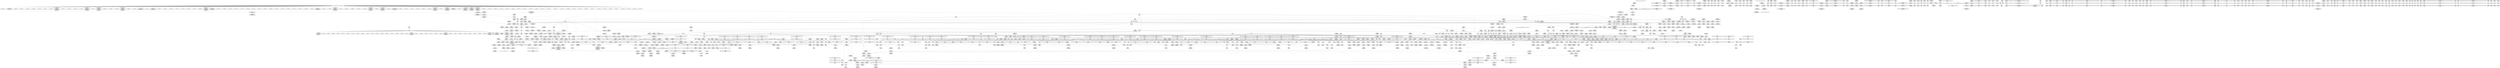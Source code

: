 digraph {
	CE0x53ac980 [shape=record,shape=Mrecord,label="{CE0x53ac980|28:_i32,_32:_i16,_34:_i8,_:_CMRE_101,102_}"]
	CE0x5416690 [shape=record,shape=Mrecord,label="{CE0x5416690|_call_void_rcu_lock_release(%struct.lockdep_map*_rcu_lock_map)_#10,_!dbg_!27733|include/linux/rcupdate.h,935|*SummSink*}"]
	CE0x544d580 [shape=record,shape=Mrecord,label="{CE0x544d580|task_sid:tmp11|security/selinux/hooks.c,208|*SummSink*}"]
	CE0x5524c20 [shape=record,shape=Mrecord,label="{CE0x5524c20|i64*_getelementptr_inbounds_(_4_x_i64_,_4_x_i64_*___llvm_gcov_ctr135,_i64_0,_i64_2)|*Constant*|*SummSource*}"]
	CE0x5407ef0 [shape=record,shape=Mrecord,label="{CE0x5407ef0|_ret_i32_%call7,_!dbg_!27749|security/selinux/hooks.c,210}"]
	CE0x53c3f00 [shape=record,shape=Mrecord,label="{CE0x53c3f00|28:_i32,_32:_i16,_34:_i8,_:_CMRE_57,58_}"]
	CE0x5476150 [shape=record,shape=Mrecord,label="{CE0x5476150|i32_1|*Constant*}"]
	CE0x546d9d0 [shape=record,shape=Mrecord,label="{CE0x546d9d0|_call_void___preempt_count_add(i32_1)_#10,_!dbg_!27711|include/linux/rcupdate.h,239|*SummSource*}"]
	CE0x5480390 [shape=record,shape=Mrecord,label="{CE0x5480390|rcu_read_lock:do.end|*SummSource*}"]
	CE0x7134a70 [shape=record,shape=Mrecord,label="{CE0x7134a70|selinux_socket_accept:call1|security/selinux/hooks.c,4198|*SummSink*}"]
	CE0x53f0c50 [shape=record,shape=Mrecord,label="{CE0x53f0c50|_ret_i32_%retval.0,_!dbg_!27740|security/selinux/hooks.c,3977|*SummSink*}"]
	CE0x54916f0 [shape=record,shape=Mrecord,label="{CE0x54916f0|i64_ptrtoint_(i8*_blockaddress(_rcu_lock_acquire,_%__here)_to_i64)|*Constant*}"]
	CE0x54276c0 [shape=record,shape=Mrecord,label="{CE0x54276c0|sock_has_perm:if.then|*SummSource*}"]
	CE0x549a5e0 [shape=record,shape=Mrecord,label="{CE0x549a5e0|_call_void_rcu_read_unlock()_#10,_!dbg_!27748|security/selinux/hooks.c,209}"]
	CE0x5452bf0 [shape=record,shape=Mrecord,label="{CE0x5452bf0|sock_has_perm:type|security/selinux/hooks.c,3972|*SummSource*}"]
	CE0x542eb90 [shape=record,shape=Mrecord,label="{CE0x542eb90|_call_void_mcount()_#3}"]
	CE0x53e67c0 [shape=record,shape=Mrecord,label="{CE0x53e67c0|sock_has_perm:bb|*SummSource*}"]
	CE0x544e0c0 [shape=record,shape=Mrecord,label="{CE0x544e0c0|task_sid:land.lhs.true}"]
	CE0x53ec300 [shape=record,shape=Mrecord,label="{CE0x53ec300|GLOBAL:__llvm_gcov_ctr360|Global_var:__llvm_gcov_ctr360|*SummSink*}"]
	CE0x5470560 [shape=record,shape=Mrecord,label="{CE0x5470560|COLLAPSED:_GCMRE___llvm_gcov_ctr130_internal_global_4_x_i64_zeroinitializer:_elem_0:default:}"]
	CE0x5466a60 [shape=record,shape=Mrecord,label="{CE0x5466a60|rcu_read_unlock:call3|include/linux/rcupdate.h,933|*SummSource*}"]
	CE0x544aff0 [shape=record,shape=Mrecord,label="{CE0x544aff0|i32_22|*Constant*|*SummSource*}"]
	CE0x545d4f0 [shape=record,shape=Mrecord,label="{CE0x545d4f0|rcu_lock_release:__here|*SummSource*}"]
	CE0x5460870 [shape=record,shape=Mrecord,label="{CE0x5460870|8:_%struct.sock*,_:_SCME_45,46_}"]
	CE0x54d04c0 [shape=record,shape=Mrecord,label="{CE0x54d04c0|rcu_read_unlock:tmp16|include/linux/rcupdate.h,933}"]
	CE0x53f53d0 [shape=record,shape=Mrecord,label="{CE0x53f53d0|__rcu_read_lock:tmp1|*SummSource*}"]
	CE0x54a4f50 [shape=record,shape=Mrecord,label="{CE0x54a4f50|rcu_read_lock:tmp11|include/linux/rcupdate.h,882}"]
	CE0x5503840 [shape=record,shape=Mrecord,label="{CE0x5503840|__preempt_count_sub:do.body|*SummSource*}"]
	CE0x53e8b60 [shape=record,shape=Mrecord,label="{CE0x53e8b60|selinux_socket_accept:tmp12|security/selinux/hooks.c,4202|*SummSink*}"]
	CE0x5459520 [shape=record,shape=Mrecord,label="{CE0x5459520|avc_has_perm:tsid|Function::avc_has_perm&Arg::tsid::|*SummSink*}"]
	CE0x54e9e20 [shape=record,shape=Mrecord,label="{CE0x54e9e20|GLOBAL:__preempt_count|Global_var:__preempt_count|*SummSink*}"]
	CE0x54e5c70 [shape=record,shape=Mrecord,label="{CE0x54e5c70|i64*_getelementptr_inbounds_(_4_x_i64_,_4_x_i64_*___llvm_gcov_ctr134,_i64_0,_i64_1)|*Constant*}"]
	CE0x53c42c0 [shape=record,shape=Mrecord,label="{CE0x53c42c0|28:_i32,_32:_i16,_34:_i8,_:_CMRE_62,63_}"]
	CE0x54ad880 [shape=record,shape=Mrecord,label="{CE0x54ad880|rcu_read_lock:tmp22|include/linux/rcupdate.h,884|*SummSource*}"]
	CE0x53b4e60 [shape=record,shape=Mrecord,label="{CE0x53b4e60|selinux_socket_accept:return|*SummSink*}"]
	CE0x54f2cc0 [shape=record,shape=Mrecord,label="{CE0x54f2cc0|__rcu_read_unlock:tmp6|include/linux/rcupdate.h,245}"]
	CE0x549d020 [shape=record,shape=Mrecord,label="{CE0x549d020|rcu_lock_acquire:entry}"]
	CE0x547def0 [shape=record,shape=Mrecord,label="{CE0x547def0|_call_void_mcount()_#3|*SummSource*}"]
	CE0x545aa60 [shape=record,shape=Mrecord,label="{CE0x545aa60|sock_has_perm:retval.0}"]
	CE0x7134ae0 [shape=record,shape=Mrecord,label="{CE0x7134ae0|selinux_socket_accept:call1|security/selinux/hooks.c,4198|*SummSource*}"]
	CE0x54194b0 [shape=record,shape=Mrecord,label="{CE0x54194b0|rcu_lock_release:tmp2|*SummSource*}"]
	CE0x546f9f0 [shape=record,shape=Mrecord,label="{CE0x546f9f0|i32_0|*Constant*}"]
	CE0x53cf100 [shape=record,shape=Mrecord,label="{CE0x53cf100|8:_%struct.sock*,_:_SCME_20,22_|*MultipleSource*|security/selinux/hooks.c, 3966|security/selinux/hooks.c,3966|security/selinux/hooks.c,3966}"]
	CE0x54ad480 [shape=record,shape=Mrecord,label="{CE0x54ad480|i64*_getelementptr_inbounds_(_11_x_i64_,_11_x_i64_*___llvm_gcov_ctr127,_i64_0,_i64_10)|*Constant*|*SummSink*}"]
	CE0x53b48e0 [shape=record,shape=Mrecord,label="{CE0x53b48e0|selinux_socket_accept:tmp3|security/selinux/hooks.c,4199|*SummSource*}"]
	CE0x5482750 [shape=record,shape=Mrecord,label="{CE0x5482750|_call_void_mcount()_#3}"]
	CE0x54825a0 [shape=record,shape=Mrecord,label="{CE0x54825a0|GLOBAL:__rcu_read_lock|*Constant*|*SummSource*}"]
	CE0x5452040 [shape=record,shape=Mrecord,label="{CE0x5452040|sock_has_perm:tmp13|security/selinux/hooks.c,3972|*SummSink*}"]
	CE0x5505810 [shape=record,shape=Mrecord,label="{CE0x5505810|i64*_getelementptr_inbounds_(_4_x_i64_,_4_x_i64_*___llvm_gcov_ctr134,_i64_0,_i64_2)|*Constant*|*SummSink*}"]
	CE0x54099d0 [shape=record,shape=Mrecord,label="{CE0x54099d0|get_current:tmp4|./arch/x86/include/asm/current.h,14|*SummSink*}"]
	CE0x53c78d0 [shape=record,shape=Mrecord,label="{CE0x53c78d0|_ret_i32_%retval.0,_!dbg_!27738|security/selinux/hooks.c,4210|*SummSink*}"]
	CE0x5474e70 [shape=record,shape=Mrecord,label="{CE0x5474e70|i64*_getelementptr_inbounds_(_11_x_i64_,_11_x_i64_*___llvm_gcov_ctr132,_i64_0,_i64_0)|*Constant*|*SummSource*}"]
	CE0x54d1410 [shape=record,shape=Mrecord,label="{CE0x54d1410|i64*_getelementptr_inbounds_(_11_x_i64_,_11_x_i64_*___llvm_gcov_ctr132,_i64_0,_i64_9)|*Constant*|*SummSink*}"]
	CE0x54e9630 [shape=record,shape=Mrecord,label="{CE0x54e9630|i64*_getelementptr_inbounds_(_4_x_i64_,_4_x_i64_*___llvm_gcov_ctr130,_i64_0,_i64_0)|*Constant*|*SummSink*}"]
	CE0x544e5e0 [shape=record,shape=Mrecord,label="{CE0x544e5e0|i64*_getelementptr_inbounds_(_6_x_i64_,_6_x_i64_*___llvm_gcov_ctr327,_i64_0,_i64_3)|*Constant*|*SummSource*}"]
	CE0x544d510 [shape=record,shape=Mrecord,label="{CE0x544d510|task_sid:tmp11|security/selinux/hooks.c,208|*SummSource*}"]
	CE0x54603b0 [shape=record,shape=Mrecord,label="{CE0x54603b0|8:_%struct.sock*,_:_SCME_41,42_}"]
	CE0x5425260 [shape=record,shape=Mrecord,label="{CE0x5425260|i64_6|*Constant*|*SummSource*}"]
	CE0x546baa0 [shape=record,shape=Mrecord,label="{CE0x546baa0|GLOBAL:__preempt_count|Global_var:__preempt_count}"]
	CE0x5483c80 [shape=record,shape=Mrecord,label="{CE0x5483c80|cred_sid:tmp1|*SummSink*}"]
	CE0x5466780 [shape=record,shape=Mrecord,label="{CE0x5466780|sock_has_perm:tmp3|security/selinux/hooks.c,3964|*SummSink*}"]
	CE0x54edcd0 [shape=record,shape=Mrecord,label="{CE0x54edcd0|__preempt_count_add:tmp5|./arch/x86/include/asm/preempt.h,72|*SummSink*}"]
	CE0x5459e20 [shape=record,shape=Mrecord,label="{CE0x5459e20|avc_has_perm:requested|Function::avc_has_perm&Arg::requested::|*SummSource*}"]
	CE0x54e6570 [shape=record,shape=Mrecord,label="{CE0x54e6570|__preempt_count_sub:tmp1|*SummSource*}"]
	CE0x53bc3a0 [shape=record,shape=Mrecord,label="{CE0x53bc3a0|GLOBAL:get_current|*Constant*|*SummSource*}"]
	CE0x5529360 [shape=record,shape=Mrecord,label="{CE0x5529360|__rcu_read_unlock:tmp4|include/linux/rcupdate.h,244}"]
	CE0x53acd50 [shape=record,shape=Mrecord,label="{CE0x53acd50|selinux_socket_accept:if.then|*SummSink*}"]
	CE0x5482a30 [shape=record,shape=Mrecord,label="{CE0x5482a30|_call_void_mcount()_#3|*SummSink*}"]
	CE0x53ccf20 [shape=record,shape=Mrecord,label="{CE0x53ccf20|selinux_socket_accept:i_security4|security/selinux/hooks.c,4204|*SummSink*}"]
	CE0x54884a0 [shape=record,shape=Mrecord,label="{CE0x54884a0|rcu_read_lock:call|include/linux/rcupdate.h,882|*SummSource*}"]
	CE0x54526a0 [shape=record,shape=Mrecord,label="{CE0x54526a0|sock_has_perm:tmp14|security/selinux/hooks.c,3972|*SummSource*}"]
	CE0x54ee130 [shape=record,shape=Mrecord,label="{CE0x54ee130|__rcu_read_unlock:tmp2|*SummSource*}"]
	CE0x53d11e0 [shape=record,shape=Mrecord,label="{CE0x53d11e0|i64*_getelementptr_inbounds_(_6_x_i64_,_6_x_i64_*___llvm_gcov_ctr360,_i64_0,_i64_4)|*Constant*}"]
	CE0x53c1ec0 [shape=record,shape=Mrecord,label="{CE0x53c1ec0|i32_4|*Constant*|*SummSink*}"]
	CE0x5413ee0 [shape=record,shape=Mrecord,label="{CE0x5413ee0|cred_sid:tmp4|*LoadInst*|security/selinux/hooks.c,196|*SummSink*}"]
	CE0x545b2c0 [shape=record,shape=Mrecord,label="{CE0x545b2c0|i64*_getelementptr_inbounds_(_6_x_i64_,_6_x_i64_*___llvm_gcov_ctr327,_i64_0,_i64_5)|*Constant*|*SummSink*}"]
	CE0x549f120 [shape=record,shape=Mrecord,label="{CE0x549f120|rcu_read_unlock:tobool|include/linux/rcupdate.h,933|*SummSink*}"]
	CE0x54a2d20 [shape=record,shape=Mrecord,label="{CE0x54a2d20|_ret_void,_!dbg_!27720|./arch/x86/include/asm/preempt.h,78|*SummSink*}"]
	CE0x53d3500 [shape=record,shape=Mrecord,label="{CE0x53d3500|SOCK_INODE:entry}"]
	CE0x549f710 [shape=record,shape=Mrecord,label="{CE0x549f710|rcu_read_lock:tmp6|include/linux/rcupdate.h,882|*SummSink*}"]
	CE0x5470210 [shape=record,shape=Mrecord,label="{CE0x5470210|rcu_read_unlock:bb|*SummSink*}"]
	CE0x5500f40 [shape=record,shape=Mrecord,label="{CE0x5500f40|i64_1|*Constant*}"]
	CE0x551ac70 [shape=record,shape=Mrecord,label="{CE0x551ac70|__preempt_count_add:tmp7|./arch/x86/include/asm/preempt.h,73|*SummSource*}"]
	CE0x5460150 [shape=record,shape=Mrecord,label="{CE0x5460150|8:_%struct.sock*,_:_SCME_39,40_}"]
	CE0x54a7630 [shape=record,shape=Mrecord,label="{CE0x54a7630|rcu_read_lock:tmp15|include/linux/rcupdate.h,882}"]
	CE0x54f4280 [shape=record,shape=Mrecord,label="{CE0x54f4280|__rcu_read_unlock:tmp3|*SummSink*}"]
	CE0x53c3440 [shape=record,shape=Mrecord,label="{CE0x53c3440|task_sid:real_cred|security/selinux/hooks.c,208|*SummSink*}"]
	CE0x54d18e0 [shape=record,shape=Mrecord,label="{CE0x54d18e0|rcu_read_unlock:tmp19|include/linux/rcupdate.h,933}"]
	CE0x54ad6e0 [shape=record,shape=Mrecord,label="{CE0x54ad6e0|rcu_read_lock:tmp22|include/linux/rcupdate.h,884}"]
	CE0x54f0400 [shape=record,shape=Mrecord,label="{CE0x54f0400|__preempt_count_sub:tmp7|./arch/x86/include/asm/preempt.h,78|*SummSource*}"]
	CE0x54e8490 [shape=record,shape=Mrecord,label="{CE0x54e8490|__preempt_count_add:do.end}"]
	CE0x549df30 [shape=record,shape=Mrecord,label="{CE0x549df30|GLOBAL:rcu_lock_acquire|*Constant*}"]
	CE0x55198a0 [shape=record,shape=Mrecord,label="{CE0x55198a0|_call_void_mcount()_#3|*SummSource*}"]
	CE0x54a8640 [shape=record,shape=Mrecord,label="{CE0x54a8640|i64*_getelementptr_inbounds_(_11_x_i64_,_11_x_i64_*___llvm_gcov_ctr127,_i64_0,_i64_8)|*Constant*|*SummSink*}"]
	CE0x54d2af0 [shape=record,shape=Mrecord,label="{CE0x54d2af0|rcu_read_unlock:tmp21|include/linux/rcupdate.h,935|*SummSink*}"]
	CE0x5409a90 [shape=record,shape=Mrecord,label="{CE0x5409a90|GLOBAL:current_task|Global_var:current_task}"]
	CE0x5463e20 [shape=record,shape=Mrecord,label="{CE0x5463e20|sock_has_perm:tmp7|security/selinux/hooks.c,3969}"]
	CE0x53c12e0 [shape=record,shape=Mrecord,label="{CE0x53c12e0|sock_has_perm:tmp8|security/selinux/hooks.c,3969}"]
	CE0x53d7ba0 [shape=record,shape=Mrecord,label="{CE0x53d7ba0|28:_i32,_32:_i16,_34:_i8,_:_CMRE_109,110_}"]
	CE0x5402510 [shape=record,shape=Mrecord,label="{CE0x5402510|_call_void_mcount()_#3}"]
	CE0x53ac840 [shape=record,shape=Mrecord,label="{CE0x53ac840|28:_i32,_32:_i16,_34:_i8,_:_CMRE_100,101_}"]
	CE0x5450e10 [shape=record,shape=Mrecord,label="{CE0x5450e10|sock_has_perm:tmp11|security/selinux/hooks.c,3970|*SummSink*}"]
	CE0x5404e20 [shape=record,shape=Mrecord,label="{CE0x5404e20|_ret_i32_%retval.0,_!dbg_!27738|security/selinux/hooks.c,4210|*SummSource*}"]
	CE0x54a3210 [shape=record,shape=Mrecord,label="{CE0x54a3210|__rcu_read_lock:tmp6|include/linux/rcupdate.h,240|*SummSink*}"]
	CE0x54ab720 [shape=record,shape=Mrecord,label="{CE0x54ab720|i8*_getelementptr_inbounds_(_42_x_i8_,_42_x_i8_*_.str46,_i32_0,_i32_0)|*Constant*}"]
	CE0x541a360 [shape=record,shape=Mrecord,label="{CE0x541a360|rcu_lock_acquire:tmp2|*SummSink*}"]
	CE0x5485200 [shape=record,shape=Mrecord,label="{CE0x5485200|task_sid:tmp7|security/selinux/hooks.c,208}"]
	CE0x544cfd0 [shape=record,shape=Mrecord,label="{CE0x544cfd0|i64_3|*Constant*}"]
	CE0x53e7a90 [shape=record,shape=Mrecord,label="{CE0x53e7a90|28:_i32,_32:_i16,_34:_i8,_:_CMRE_118,119_}"]
	CE0x5482b80 [shape=record,shape=Mrecord,label="{CE0x5482b80|i64*_getelementptr_inbounds_(_2_x_i64_,_2_x_i64_*___llvm_gcov_ctr131,_i64_0,_i64_1)|*Constant*}"]
	CE0x5482610 [shape=record,shape=Mrecord,label="{CE0x5482610|GLOBAL:__rcu_read_lock|*Constant*|*SummSink*}"]
	CE0x5479650 [shape=record,shape=Mrecord,label="{CE0x5479650|_call_void___rcu_read_lock()_#10,_!dbg_!27710|include/linux/rcupdate.h,879|*SummSource*}"]
	CE0x540a9e0 [shape=record,shape=Mrecord,label="{CE0x540a9e0|COLLAPSED:_GCMRE_current_task_external_global_%struct.task_struct*:_elem_0:default:}"]
	CE0x5482e10 [shape=record,shape=Mrecord,label="{CE0x5482e10|i64*_getelementptr_inbounds_(_2_x_i64_,_2_x_i64_*___llvm_gcov_ctr131,_i64_0,_i64_1)|*Constant*|*SummSource*}"]
	CE0x547a9f0 [shape=record,shape=Mrecord,label="{CE0x547a9f0|task_sid:tmp4|*LoadInst*|security/selinux/hooks.c,208|*SummSink*}"]
	CE0x54a3f80 [shape=record,shape=Mrecord,label="{CE0x54a3f80|rcu_read_lock:tobool1|include/linux/rcupdate.h,882|*SummSink*}"]
	CE0x54a03d0 [shape=record,shape=Mrecord,label="{CE0x54a03d0|rcu_read_lock:tmp7|include/linux/rcupdate.h,882|*SummSink*}"]
	CE0x54f4a00 [shape=record,shape=Mrecord,label="{CE0x54f4a00|_call_void_asm_sideeffect_,_memory_,_dirflag_,_fpsr_,_flags_()_#3,_!dbg_!27711,_!srcloc_!27714|include/linux/rcupdate.h,244}"]
	CE0x54575a0 [shape=record,shape=Mrecord,label="{CE0x54575a0|sock_has_perm:tmp16|security/selinux/hooks.c,3976|*SummSource*}"]
	CE0x53c2f90 [shape=record,shape=Mrecord,label="{CE0x53c2f90|selinux_socket_accept:tmp9|security/selinux/hooks.c,4202}"]
	CE0x547d810 [shape=record,shape=Mrecord,label="{CE0x547d810|_call_void_mcount()_#3}"]
	CE0x5480ae0 [shape=record,shape=Mrecord,label="{CE0x5480ae0|_ret_void,_!dbg_!27717|include/linux/rcupdate.h,240}"]
	CE0x551a440 [shape=record,shape=Mrecord,label="{CE0x551a440|i64*_getelementptr_inbounds_(_4_x_i64_,_4_x_i64_*___llvm_gcov_ctr134,_i64_0,_i64_0)|*Constant*|*SummSource*}"]
	CE0x53b3180 [shape=record,shape=Mrecord,label="{CE0x53b3180|selinux_socket_accept:tmp}"]
	CE0x5491830 [shape=record,shape=Mrecord,label="{CE0x5491830|i64_ptrtoint_(i8*_blockaddress(_rcu_lock_acquire,_%__here)_to_i64)|*Constant*|*SummSource*}"]
	CE0x545f900 [shape=record,shape=Mrecord,label="{CE0x545f900|8:_%struct.sock*,_:_SCME_32,33_}"]
	CE0x53cccb0 [shape=record,shape=Mrecord,label="{CE0x53cccb0|32:_%struct.sock*,_104:_i8*,_:_CRE_32,40_|*MultipleSource*|Function::selinux_socket_accept&Arg::sock::|security/selinux/hooks.c,4198}"]
	CE0x53cb7b0 [shape=record,shape=Mrecord,label="{CE0x53cb7b0|task_sid:tmp15|security/selinux/hooks.c,208|*SummSink*}"]
	CE0x544bd20 [shape=record,shape=Mrecord,label="{CE0x544bd20|rcu_lock_acquire:__here}"]
	CE0x548be30 [shape=record,shape=Mrecord,label="{CE0x548be30|task_sid:tmp19|security/selinux/hooks.c,208|*SummSource*}"]
	CE0x549a6c0 [shape=record,shape=Mrecord,label="{CE0x549a6c0|_call_void_rcu_read_unlock()_#10,_!dbg_!27748|security/selinux/hooks.c,209|*SummSource*}"]
	CE0x53c0fe0 [shape=record,shape=Mrecord,label="{CE0x53c0fe0|GLOBAL:__llvm_gcov_ctr327|Global_var:__llvm_gcov_ctr327|*SummSource*}"]
	CE0x5417300 [shape=record,shape=Mrecord,label="{CE0x5417300|rcu_lock_release:map|Function::rcu_lock_release&Arg::map::}"]
	CE0x5493e50 [shape=record,shape=Mrecord,label="{CE0x5493e50|i64*_getelementptr_inbounds_(_13_x_i64_,_13_x_i64_*___llvm_gcov_ctr126,_i64_0,_i64_9)|*Constant*|*SummSink*}"]
	CE0x544dc00 [shape=record,shape=Mrecord,label="{CE0x544dc00|cred_sid:security|security/selinux/hooks.c,196|*SummSource*}"]
	CE0x5474bb0 [shape=record,shape=Mrecord,label="{CE0x5474bb0|__rcu_read_lock:tmp5|include/linux/rcupdate.h,239|*SummSink*}"]
	CE0x53c5a00 [shape=record,shape=Mrecord,label="{CE0x53c5a00|sock_has_perm:perms|Function::sock_has_perm&Arg::perms::|*SummSource*}"]
	CE0x5469800 [shape=record,shape=Mrecord,label="{CE0x5469800|_call_void_asm_sideeffect_,_memory_,_dirflag_,_fpsr_,_flags_()_#3,_!dbg_!27714,_!srcloc_!27715|include/linux/rcupdate.h,239|*SummSink*}"]
	CE0x54ebff0 [shape=record,shape=Mrecord,label="{CE0x54ebff0|i64*_getelementptr_inbounds_(_4_x_i64_,_4_x_i64_*___llvm_gcov_ctr135,_i64_0,_i64_1)|*Constant*|*SummSource*}"]
	CE0x549c2e0 [shape=record,shape=Mrecord,label="{CE0x549c2e0|rcu_read_lock:tmp8|include/linux/rcupdate.h,882}"]
	CE0x53b74e0 [shape=record,shape=Mrecord,label="{CE0x53b74e0|selinux_socket_accept:sock|Function::selinux_socket_accept&Arg::sock::|*SummSource*}"]
	CE0x5475c70 [shape=record,shape=Mrecord,label="{CE0x5475c70|rcu_read_unlock:tmp11|include/linux/rcupdate.h,933|*SummSource*}"]
	CE0x54713b0 [shape=record,shape=Mrecord,label="{CE0x54713b0|_call_void_mcount()_#3|*SummSource*}"]
	CE0x5499b20 [shape=record,shape=Mrecord,label="{CE0x5499b20|cred_sid:cred|Function::cred_sid&Arg::cred::}"]
	CE0x5476600 [shape=record,shape=Mrecord,label="{CE0x5476600|rcu_read_unlock:tobool1|include/linux/rcupdate.h,933|*SummSink*}"]
	CE0x5454130 [shape=record,shape=Mrecord,label="{CE0x5454130|sock_has_perm:u|security/selinux/hooks.c,3973}"]
	CE0x53d7720 [shape=record,shape=Mrecord,label="{CE0x53d7720|28:_i32,_32:_i16,_34:_i8,_:_CMRE_105,106_}"]
	CE0x53ad9c0 [shape=record,shape=Mrecord,label="{CE0x53ad9c0|_call_void_mcount()_#3|*SummSource*}"]
	CE0x54a9c20 [shape=record,shape=Mrecord,label="{CE0x54a9c20|i8*_getelementptr_inbounds_(_25_x_i8_,_25_x_i8_*_.str45,_i32_0,_i32_0)|*Constant*|*SummSink*}"]
	CE0x5469c40 [shape=record,shape=Mrecord,label="{CE0x5469c40|rcu_read_unlock:tmp13|include/linux/rcupdate.h,933|*SummSink*}"]
	CE0x5419ed0 [shape=record,shape=Mrecord,label="{CE0x5419ed0|__rcu_read_lock:do.end}"]
	CE0x54644b0 [shape=record,shape=Mrecord,label="{CE0x54644b0|task_sid:tmp22|security/selinux/hooks.c,208|*SummSink*}"]
	CE0x5459960 [shape=record,shape=Mrecord,label="{CE0x5459960|avc_has_perm:tclass|Function::avc_has_perm&Arg::tclass::|*SummSink*}"]
	CE0x5451b90 [shape=record,shape=Mrecord,label="{CE0x5451b90|i64*_getelementptr_inbounds_(_6_x_i64_,_6_x_i64_*___llvm_gcov_ctr327,_i64_0,_i64_4)|*Constant*|*SummSink*}"]
	CE0x5427070 [shape=record,shape=Mrecord,label="{CE0x5427070|COLLAPSED:_GCMRE___llvm_gcov_ctr98_internal_global_2_x_i64_zeroinitializer:_elem_0:default:}"]
	CE0x546e040 [shape=record,shape=Mrecord,label="{CE0x546e040|rcu_read_unlock:call|include/linux/rcupdate.h,933|*SummSource*}"]
	CE0x5460610 [shape=record,shape=Mrecord,label="{CE0x5460610|8:_%struct.sock*,_:_SCME_43,44_}"]
	CE0x54a7ed0 [shape=record,shape=Mrecord,label="{CE0x54a7ed0|rcu_read_lock:tmp16|include/linux/rcupdate.h,882|*SummSink*}"]
	CE0x5473e10 [shape=record,shape=Mrecord,label="{CE0x5473e10|i64*_getelementptr_inbounds_(_4_x_i64_,_4_x_i64_*___llvm_gcov_ctr130,_i64_0,_i64_1)|*Constant*}"]
	CE0x5494a40 [shape=record,shape=Mrecord,label="{CE0x5494a40|task_sid:tmp21|security/selinux/hooks.c,208|*SummSink*}"]
	CE0x5460ad0 [shape=record,shape=Mrecord,label="{CE0x5460ad0|8:_%struct.sock*,_:_SCME_47,48_}"]
	CE0x5458390 [shape=record,shape=Mrecord,label="{CE0x5458390|sock_has_perm:call6|security/selinux/hooks.c,3976}"]
	CE0x541dc30 [shape=record,shape=Mrecord,label="{CE0x541dc30|i64*_getelementptr_inbounds_(_4_x_i64_,_4_x_i64_*___llvm_gcov_ctr133,_i64_0,_i64_2)|*Constant*}"]
	CE0x540a640 [shape=record,shape=Mrecord,label="{CE0x540a640|i64*_getelementptr_inbounds_(_4_x_i64_,_4_x_i64_*___llvm_gcov_ctr128,_i64_0,_i64_2)|*Constant*|*SummSink*}"]
	CE0x54f2d30 [shape=record,shape=Mrecord,label="{CE0x54f2d30|__rcu_read_unlock:tmp6|include/linux/rcupdate.h,245|*SummSource*}"]
	CE0x53d2ca0 [shape=record,shape=Mrecord,label="{CE0x53d2ca0|28:_i32,_32:_i16,_34:_i8,_:_CMRE_95,96_}"]
	CE0x54a5960 [shape=record,shape=Mrecord,label="{CE0x54a5960|rcu_read_lock:call3|include/linux/rcupdate.h,882}"]
	CE0x545b670 [shape=record,shape=Mrecord,label="{CE0x545b670|sock_has_perm:tmp18|security/selinux/hooks.c,3977|*SummSink*}"]
	CE0x547bfd0 [shape=record,shape=Mrecord,label="{CE0x547bfd0|_ret_void,_!dbg_!27717|include/linux/rcupdate.h,419|*SummSink*}"]
	CE0x546d420 [shape=record,shape=Mrecord,label="{CE0x546d420|i64*_getelementptr_inbounds_(_4_x_i64_,_4_x_i64_*___llvm_gcov_ctr130,_i64_0,_i64_1)|*Constant*|*SummSink*}"]
	CE0x53ac0b0 [shape=record,shape=Mrecord,label="{CE0x53ac0b0|sock_has_perm:sk_security|security/selinux/hooks.c,3964|*SummSink*}"]
	CE0x54f0d40 [shape=record,shape=Mrecord,label="{CE0x54f0d40|__rcu_read_unlock:tmp4|include/linux/rcupdate.h,244|*SummSink*}"]
	CE0x549dec0 [shape=record,shape=Mrecord,label="{CE0x549dec0|cred_sid:tmp6|security/selinux/hooks.c,197|*SummSource*}"]
	CE0x5480660 [shape=record,shape=Mrecord,label="{CE0x5480660|rcu_read_lock:do.body|*SummSource*}"]
	CE0x54f0560 [shape=record,shape=Mrecord,label="{CE0x54f0560|__preempt_count_add:bb}"]
	CE0x54d1a70 [shape=record,shape=Mrecord,label="{CE0x54d1a70|rcu_read_unlock:tmp19|include/linux/rcupdate.h,933|*SummSink*}"]
	CE0x5459ad0 [shape=record,shape=Mrecord,label="{CE0x5459ad0|_ret_i32_%retval.0,_!dbg_!27728|security/selinux/avc.c,775}"]
	CE0x54a2250 [shape=record,shape=Mrecord,label="{CE0x54a2250|rcu_read_unlock:tmp5|include/linux/rcupdate.h,933|*SummSource*}"]
	CE0x54617e0 [shape=record,shape=Mrecord,label="{CE0x54617e0|i32_8|*Constant*|*SummSink*}"]
	CE0x54a2000 [shape=record,shape=Mrecord,label="{CE0x54a2000|GLOBAL:__llvm_gcov_ctr127|Global_var:__llvm_gcov_ctr127|*SummSink*}"]
	CE0x53d3af0 [shape=record,shape=Mrecord,label="{CE0x53d3af0|28:_i32,_32:_i16,_34:_i8,_:_CMRE_18,19_}"]
	CE0x5485d10 [shape=record,shape=Mrecord,label="{CE0x5485d10|cred_sid:tmp|*SummSink*}"]
	CE0x53b4830 [shape=record,shape=Mrecord,label="{CE0x53b4830|selinux_socket_accept:bb}"]
	CE0x54ae120 [shape=record,shape=Mrecord,label="{CE0x54ae120|cred_sid:bb|*SummSource*}"]
	CE0x54727c0 [shape=record,shape=Mrecord,label="{CE0x54727c0|rcu_lock_acquire:tmp1|*SummSink*}"]
	CE0x5485080 [shape=record,shape=Mrecord,label="{CE0x5485080|task_sid:tmp6|security/selinux/hooks.c,208}"]
	CE0x53ba6a0 [shape=record,shape=Mrecord,label="{CE0x53ba6a0|i32_10|*Constant*|*SummSource*}"]
	CE0x5483ba0 [shape=record,shape=Mrecord,label="{CE0x5483ba0|cred_sid:tmp1}"]
	CE0x54d2580 [shape=record,shape=Mrecord,label="{CE0x54d2580|i64*_getelementptr_inbounds_(_11_x_i64_,_11_x_i64_*___llvm_gcov_ctr132,_i64_0,_i64_10)|*Constant*}"]
	CE0x5426ed0 [shape=record,shape=Mrecord,label="{CE0x5426ed0|get_current:tmp2}"]
	CE0x5485a60 [shape=record,shape=Mrecord,label="{CE0x5485a60|task_sid:tmp}"]
	CE0x54aa260 [shape=record,shape=Mrecord,label="{CE0x54aa260|GLOBAL:lockdep_rcu_suspicious|*Constant*}"]
	CE0x5424840 [shape=record,shape=Mrecord,label="{CE0x5424840|sock_has_perm:tmp2|*LoadInst*|security/selinux/hooks.c,3964}"]
	CE0x6594e40 [shape=record,shape=Mrecord,label="{CE0x6594e40|GLOBAL:sock_has_perm|*Constant*|*SummSink*}"]
	CE0x54d0350 [shape=record,shape=Mrecord,label="{CE0x54d0350|rcu_read_unlock:tmp15|include/linux/rcupdate.h,933|*SummSink*}"]
	CE0x53e18b0 [shape=record,shape=Mrecord,label="{CE0x53e18b0|i64_1|*Constant*}"]
	CE0x5473660 [shape=record,shape=Mrecord,label="{CE0x5473660|void_(i32*,_i32,_i32*)*_asm_addl_$1,_%gs:$0_,_*m,ri,*m,_dirflag_,_fpsr_,_flags_|*SummSink*}"]
	CE0x55244f0 [shape=record,shape=Mrecord,label="{CE0x55244f0|__preempt_count_sub:tmp3}"]
	CE0x53e02d0 [shape=record,shape=Mrecord,label="{CE0x53e02d0|_ret_void,_!dbg_!27735|include/linux/rcupdate.h,884|*SummSink*}"]
	CE0x54043c0 [shape=record,shape=Mrecord,label="{CE0x54043c0|selinux_socket_accept:retval.0}"]
	CE0x53be420 [shape=record,shape=Mrecord,label="{CE0x53be420|28:_i32,_32:_i16,_34:_i8,_:_CMRE_114,115_}"]
	CE0x547ef10 [shape=record,shape=Mrecord,label="{CE0x547ef10|i64_3|*Constant*|*SummSink*}"]
	CE0x5492960 [shape=record,shape=Mrecord,label="{CE0x5492960|i8*_getelementptr_inbounds_(_25_x_i8_,_25_x_i8_*_.str3,_i32_0,_i32_0)|*Constant*|*SummSink*}"]
	CE0x546c050 [shape=record,shape=Mrecord,label="{CE0x546c050|0:_i8,_:_GCMR_rcu_read_unlock.__warned_internal_global_i8_0,_section_.data.unlikely_,_align_1:_elem_0:default:}"]
	CE0x5416bd0 [shape=record,shape=Mrecord,label="{CE0x5416bd0|GLOBAL:rcu_lock_release|*Constant*}"]
	CE0x55037d0 [shape=record,shape=Mrecord,label="{CE0x55037d0|__preempt_count_sub:do.body}"]
	CE0x5404580 [shape=record,shape=Mrecord,label="{CE0x5404580|selinux_socket_accept:sid|security/selinux/hooks.c,4206}"]
	CE0x5500db0 [shape=record,shape=Mrecord,label="{CE0x5500db0|i64*_getelementptr_inbounds_(_4_x_i64_,_4_x_i64_*___llvm_gcov_ctr129,_i64_0,_i64_1)|*Constant*|*SummSink*}"]
	CE0x5417290 [shape=record,shape=Mrecord,label="{CE0x5417290|rcu_lock_release:entry|*SummSink*}"]
	CE0x5487410 [shape=record,shape=Mrecord,label="{CE0x5487410|_call_void_mcount()_#3|*SummSink*}"]
	CE0x5457840 [shape=record,shape=Mrecord,label="{CE0x5457840|i32_4|*Constant*}"]
	CE0x5433030 [shape=record,shape=Mrecord,label="{CE0x5433030|task_sid:tobool1|security/selinux/hooks.c,208}"]
	CE0x54f4b80 [shape=record,shape=Mrecord,label="{CE0x54f4b80|__rcu_read_unlock:tmp5|include/linux/rcupdate.h,244|*SummSource*}"]
	CE0x54699b0 [shape=record,shape=Mrecord,label="{CE0x54699b0|i64*_getelementptr_inbounds_(_4_x_i64_,_4_x_i64_*___llvm_gcov_ctr128,_i64_0,_i64_3)|*Constant*}"]
	CE0x53d6880 [shape=record,shape=Mrecord,label="{CE0x53d6880|28:_i32,_32:_i16,_34:_i8,_:_CMRE_75,76_}"]
	CE0x547df90 [shape=record,shape=Mrecord,label="{CE0x547df90|GLOBAL:__rcu_read_lock|*Constant*}"]
	CE0x5401bc0 [shape=record,shape=Mrecord,label="{CE0x5401bc0|selinux_socket_accept:tmp17|security/selinux/hooks.c,4210|*SummSource*}"]
	CE0x5405b70 [shape=record,shape=Mrecord,label="{CE0x5405b70|sock_has_perm:ad|security/selinux/hooks.c, 3965|*SummSource*}"]
	CE0x5468e20 [shape=record,shape=Mrecord,label="{CE0x5468e20|rcu_read_unlock:bb}"]
	CE0x5537700 [shape=record,shape=Mrecord,label="{CE0x5537700|i64*_getelementptr_inbounds_(_4_x_i64_,_4_x_i64_*___llvm_gcov_ctr135,_i64_0,_i64_0)|*Constant*|*SummSink*}"]
	CE0x53cea70 [shape=record,shape=Mrecord,label="{CE0x53cea70|selinux_socket_accept:i_security4|security/selinux/hooks.c,4204}"]
	CE0x5476b40 [shape=record,shape=Mrecord,label="{CE0x5476b40|i32_77|*Constant*|*SummSink*}"]
	CE0x5483c10 [shape=record,shape=Mrecord,label="{CE0x5483c10|cred_sid:tmp1|*SummSource*}"]
	CE0x53c3890 [shape=record,shape=Mrecord,label="{CE0x53c3890|sock_has_perm:perms|Function::sock_has_perm&Arg::perms::}"]
	CE0x53cc690 [shape=record,shape=Mrecord,label="{CE0x53cc690|28:_i32,_32:_i16,_34:_i8,_:_CMRE_11,12_}"]
	CE0x54036e0 [shape=record,shape=Mrecord,label="{CE0x54036e0|selinux_socket_accept:sid6|security/selinux/hooks.c,4206}"]
	CE0x54856b0 [shape=record,shape=Mrecord,label="{CE0x54856b0|i64*_getelementptr_inbounds_(_11_x_i64_,_11_x_i64_*___llvm_gcov_ctr127,_i64_0,_i64_1)|*Constant*}"]
	CE0x5487840 [shape=record,shape=Mrecord,label="{CE0x5487840|task_sid:tmp7|security/selinux/hooks.c,208|*SummSink*}"]
	CE0x5516e90 [shape=record,shape=Mrecord,label="{CE0x5516e90|__preempt_count_add:tmp3|*SummSource*}"]
	CE0x53bc530 [shape=record,shape=Mrecord,label="{CE0x53bc530|32:_%struct.sock*,_104:_i8*,_:_CRE_40,48_|*MultipleSource*|Function::selinux_socket_accept&Arg::sock::|security/selinux/hooks.c,4198}"]
	CE0x5464b20 [shape=record,shape=Mrecord,label="{CE0x5464b20|task_sid:tmp23|security/selinux/hooks.c,208|*SummSink*}"]
	CE0x546b650 [shape=record,shape=Mrecord,label="{CE0x546b650|i64*_getelementptr_inbounds_(_4_x_i64_,_4_x_i64_*___llvm_gcov_ctr129,_i64_0,_i64_3)|*Constant*|*SummSource*}"]
	CE0x54071e0 [shape=record,shape=Mrecord,label="{CE0x54071e0|selinux_socket_accept:initialized|security/selinux/hooks.c,4207|*SummSource*}"]
	CE0x553adb0 [shape=record,shape=Mrecord,label="{CE0x553adb0|__preempt_count_sub:do.end|*SummSink*}"]
	CE0x553fd20 [shape=record,shape=Mrecord,label="{CE0x553fd20|__preempt_count_sub:tmp4|./arch/x86/include/asm/preempt.h,77|*SummSink*}"]
	CE0x54fff60 [shape=record,shape=Mrecord,label="{CE0x54fff60|__rcu_read_unlock:do.body|*SummSink*}"]
	CE0x5402000 [shape=record,shape=Mrecord,label="{CE0x5402000|sock_has_perm:tmp3|security/selinux/hooks.c,3964}"]
	CE0x553fc50 [shape=record,shape=Mrecord,label="{CE0x553fc50|__preempt_count_add:do.end|*SummSource*}"]
	CE0x545a8b0 [shape=record,shape=Mrecord,label="{CE0x545a8b0|i64*_getelementptr_inbounds_(_6_x_i64_,_6_x_i64_*___llvm_gcov_ctr327,_i64_0,_i64_5)|*Constant*}"]
	CE0x547a2c0 [shape=record,shape=Mrecord,label="{CE0x547a2c0|task_sid:tmp1|*SummSink*}"]
	CE0x547ab60 [shape=record,shape=Mrecord,label="{CE0x547ab60|task_sid:call|security/selinux/hooks.c,208}"]
	CE0x53df540 [shape=record,shape=Mrecord,label="{CE0x53df540|28:_i32,_32:_i16,_34:_i8,_:_CMRE_85,86_}"]
	CE0x5416120 [shape=record,shape=Mrecord,label="{CE0x5416120|rcu_read_unlock:tmp22|include/linux/rcupdate.h,935|*SummSink*}"]
	CE0x550e0e0 [shape=record,shape=Mrecord,label="{CE0x550e0e0|i8*_undef|*Constant*|*SummSink*}"]
	CE0x541d840 [shape=record,shape=Mrecord,label="{CE0x541d840|rcu_lock_release:tmp7|*SummSink*}"]
	CE0x54d1fa0 [shape=record,shape=Mrecord,label="{CE0x54d1fa0|rcu_read_unlock:tmp20|include/linux/rcupdate.h,933|*SummSink*}"]
	CE0x540ebe0 [shape=record,shape=Mrecord,label="{CE0x540ebe0|COLLAPSED:_GCMRE___llvm_gcov_ctr349_internal_global_2_x_i64_zeroinitializer:_elem_0:default:}"]
	CE0x5418400 [shape=record,shape=Mrecord,label="{CE0x5418400|GLOBAL:__rcu_read_unlock|*Constant*|*SummSource*}"]
	CE0x545e130 [shape=record,shape=Mrecord,label="{CE0x545e130|_call_void_asm_addl_$1,_%gs:$0_,_*m,ri,*m,_dirflag_,_fpsr_,_flags_(i32*___preempt_count,_i32_%val,_i32*___preempt_count)_#3,_!dbg_!27714,_!srcloc_!27717|./arch/x86/include/asm/preempt.h,72|*SummSource*}"]
	CE0x5452e90 [shape=record,shape=Mrecord,label="{CE0x5452e90|0:_i8,_8:_%struct.lsm_network_audit*,_24:_%struct.selinux_audit_data*,_:_SCMRE_0,1_|*MultipleSource*|security/selinux/hooks.c, 3965|security/selinux/hooks.c,3972}"]
	CE0x5455e90 [shape=record,shape=Mrecord,label="{CE0x5455e90|sock_has_perm:tmp15|security/selinux/hooks.c,3974}"]
	CE0x53c5370 [shape=record,shape=Mrecord,label="{CE0x53c5370|i32_8192|*Constant*}"]
	CE0x54a1320 [shape=record,shape=Mrecord,label="{CE0x54a1320|_call_void_mcount()_#3|*SummSource*}"]
	CE0x54611f0 [shape=record,shape=Mrecord,label="{CE0x54611f0|8:_%struct.sock*,_:_SCME_53,54_}"]
	CE0x53b9490 [shape=record,shape=Mrecord,label="{CE0x53b9490|GLOBAL:SOCK_INODE|*Constant*|*SummSource*}"]
	CE0x53b1b70 [shape=record,shape=Mrecord,label="{CE0x53b1b70|selinux_socket_accept:sk|security/selinux/hooks.c,4198|*SummSource*}"]
	CE0x545a6d0 [shape=record,shape=Mrecord,label="{CE0x545a6d0|_ret_i32_%retval.0,_!dbg_!27728|security/selinux/avc.c,775|*SummSink*}"]
	CE0x53c27a0 [shape=record,shape=Mrecord,label="{CE0x53c27a0|28:_i32,_32:_i16,_34:_i8,_:_CMRE_23,24_}"]
	CE0x53d0b30 [shape=record,shape=Mrecord,label="{CE0x53d0b30|_ret_%struct.inode*_%vfs_inode,_!dbg_!27717|include/net/sock.h,1412|*SummSink*}"]
	CE0x5493780 [shape=record,shape=Mrecord,label="{CE0x5493780|i8*_getelementptr_inbounds_(_41_x_i8_,_41_x_i8_*_.str44,_i32_0,_i32_0)|*Constant*|*SummSink*}"]
	CE0x542ff10 [shape=record,shape=Mrecord,label="{CE0x542ff10|GLOBAL:task_sid.__warned|Global_var:task_sid.__warned|*SummSource*}"]
	CE0x544c500 [shape=record,shape=Mrecord,label="{CE0x544c500|task_sid:do.body|*SummSink*}"]
	CE0x53d0330 [shape=record,shape=Mrecord,label="{CE0x53d0330|sock_has_perm:sk|Function::sock_has_perm&Arg::sk::|*SummSource*}"]
	CE0x5501a90 [shape=record,shape=Mrecord,label="{CE0x5501a90|GLOBAL:lock_release|*Constant*}"]
	CE0x53c2c30 [shape=record,shape=Mrecord,label="{CE0x53c2c30|task_sid:bb|*SummSource*}"]
	CE0x544cac0 [shape=record,shape=Mrecord,label="{CE0x544cac0|cred_sid:tmp5|security/selinux/hooks.c,196}"]
	CE0x53dc6d0 [shape=record,shape=Mrecord,label="{CE0x53dc6d0|8:_%struct.sock*,_:_SCME_0,4_|*MultipleSource*|security/selinux/hooks.c, 3966|security/selinux/hooks.c,3966|security/selinux/hooks.c,3966}"]
	CE0x54987c0 [shape=record,shape=Mrecord,label="{CE0x54987c0|task_sid:call7|security/selinux/hooks.c,208}"]
	CE0x54e9c90 [shape=record,shape=Mrecord,label="{CE0x54e9c90|GLOBAL:__preempt_count|Global_var:__preempt_count|*SummSource*}"]
	CE0x54f0700 [shape=record,shape=Mrecord,label="{CE0x54f0700|__rcu_read_unlock:tmp7|include/linux/rcupdate.h,245|*SummSource*}"]
	CE0x55379d0 [shape=record,shape=Mrecord,label="{CE0x55379d0|COLLAPSED:_GCMRE___llvm_gcov_ctr135_internal_global_4_x_i64_zeroinitializer:_elem_0:default:}"]
	CE0x7073050 [shape=record,shape=Mrecord,label="{CE0x7073050|SOCK_INODE:entry|*SummSource*}"]
	CE0x5478370 [shape=record,shape=Mrecord,label="{CE0x5478370|_call_void_mcount()_#3|*SummSink*}"]
	CE0x549d430 [shape=record,shape=Mrecord,label="{CE0x549d430|rcu_read_unlock:tmp7|include/linux/rcupdate.h,933|*SummSink*}"]
	CE0x5458bc0 [shape=record,shape=Mrecord,label="{CE0x5458bc0|i32_(i32,_i32,_i16,_i32,_%struct.common_audit_data*)*_bitcast_(i32_(i32,_i32,_i16,_i32,_%struct.common_audit_data.495*)*_avc_has_perm_to_i32_(i32,_i32,_i16,_i32,_%struct.common_audit_data*)*)|*Constant*|*SummSink*}"]
	CE0x53b6c40 [shape=record,shape=Mrecord,label="{CE0x53b6c40|SOCK_INODE:vfs_inode|include/net/sock.h,1412|*SummSink*}"]
	CE0x5499e80 [shape=record,shape=Mrecord,label="{CE0x5499e80|_ret_i32_%tmp6,_!dbg_!27716|security/selinux/hooks.c,197}"]
	CE0x5519370 [shape=record,shape=Mrecord,label="{CE0x5519370|__preempt_count_add:tmp|*SummSource*}"]
	CE0x551a610 [shape=record,shape=Mrecord,label="{CE0x551a610|__preempt_count_add:do.end|*SummSink*}"]
	CE0x53e1920 [shape=record,shape=Mrecord,label="{CE0x53e1920|task_sid:tmp1}"]
	CE0x545fb60 [shape=record,shape=Mrecord,label="{CE0x545fb60|8:_%struct.sock*,_:_SCME_34,35_}"]
	CE0x54d5af0 [shape=record,shape=Mrecord,label="{CE0x54d5af0|__rcu_read_lock:tmp5|include/linux/rcupdate.h,239}"]
	CE0x5497ba0 [shape=record,shape=Mrecord,label="{CE0x5497ba0|task_sid:tmp25|security/selinux/hooks.c,208|*SummSink*}"]
	CE0x53d3a30 [shape=record,shape=Mrecord,label="{CE0x53d3a30|28:_i32,_32:_i16,_34:_i8,_:_CMRE_17,18_}"]
	CE0x544c990 [shape=record,shape=Mrecord,label="{CE0x544c990|cred_sid:tmp4|*LoadInst*|security/selinux/hooks.c,196|*SummSource*}"]
	CE0x54a74c0 [shape=record,shape=Mrecord,label="{CE0x54a74c0|rcu_read_lock:tmp14|include/linux/rcupdate.h,882|*SummSink*}"]
	CE0x5500940 [shape=record,shape=Mrecord,label="{CE0x5500940|i64*_getelementptr_inbounds_(_4_x_i64_,_4_x_i64_*___llvm_gcov_ctr129,_i64_0,_i64_1)|*Constant*}"]
	CE0x53cc0e0 [shape=record,shape=Mrecord,label="{CE0x53cc0e0|task_sid:tmp17|security/selinux/hooks.c,208|*SummSink*}"]
	CE0x53bef10 [shape=record,shape=Mrecord,label="{CE0x53bef10|28:_i32,_32:_i16,_34:_i8,_:_CMRE_54,55_}"]
	CE0x5417c00 [shape=record,shape=Mrecord,label="{CE0x5417c00|_ret_void,_!dbg_!27717|include/linux/rcupdate.h,424|*SummSink*}"]
	CE0x547af70 [shape=record,shape=Mrecord,label="{CE0x547af70|GLOBAL:rcu_lock_map|Global_var:rcu_lock_map}"]
	CE0x550cc00 [shape=record,shape=Mrecord,label="{CE0x550cc00|i64*_getelementptr_inbounds_(_4_x_i64_,_4_x_i64_*___llvm_gcov_ctr130,_i64_0,_i64_3)|*Constant*|*SummSource*}"]
	CE0x54e7a60 [shape=record,shape=Mrecord,label="{CE0x54e7a60|__preempt_count_sub:tmp3|*SummSource*}"]
	CE0x5425850 [shape=record,shape=Mrecord,label="{CE0x5425850|i64_7|*Constant*}"]
	CE0x547a730 [shape=record,shape=Mrecord,label="{CE0x547a730|rcu_lock_acquire:map|Function::rcu_lock_acquire&Arg::map::}"]
	CE0x545e320 [shape=record,shape=Mrecord,label="{CE0x545e320|_call_void_asm_addl_$1,_%gs:$0_,_*m,ri,*m,_dirflag_,_fpsr_,_flags_(i32*___preempt_count,_i32_%val,_i32*___preempt_count)_#3,_!dbg_!27714,_!srcloc_!27717|./arch/x86/include/asm/preempt.h,72|*SummSink*}"]
	CE0x549ed70 [shape=record,shape=Mrecord,label="{CE0x549ed70|rcu_lock_acquire:bb}"]
	CE0x54e8e90 [shape=record,shape=Mrecord,label="{CE0x54e8e90|__rcu_read_lock:tmp|*SummSink*}"]
	CE0x53ed5f0 [shape=record,shape=Mrecord,label="{CE0x53ed5f0|i64_0|*Constant*}"]
	CE0x53b93b0 [shape=record,shape=Mrecord,label="{CE0x53b93b0|selinux_socket_accept:call2|security/selinux/hooks.c,4202|*SummSource*}"]
	CE0x541af50 [shape=record,shape=Mrecord,label="{CE0x541af50|COLLAPSED:_GCMRE___llvm_gcov_ctr128_internal_global_4_x_i64_zeroinitializer:_elem_0:default:}"]
	CE0x5408330 [shape=record,shape=Mrecord,label="{CE0x5408330|i32_2|*Constant*|*SummSink*}"]
	CE0x53b2900 [shape=record,shape=Mrecord,label="{CE0x53b2900|selinux_socket_accept:return}"]
	CE0x53b18a0 [shape=record,shape=Mrecord,label="{CE0x53b18a0|i64*_getelementptr_inbounds_(_6_x_i64_,_6_x_i64_*___llvm_gcov_ctr360,_i64_0,_i64_0)|*Constant*}"]
	CE0x553ed60 [shape=record,shape=Mrecord,label="{CE0x553ed60|i64*_getelementptr_inbounds_(_4_x_i64_,_4_x_i64_*___llvm_gcov_ctr135,_i64_0,_i64_1)|*Constant*|*SummSink*}"]
	CE0x54f21b0 [shape=record,shape=Mrecord,label="{CE0x54f21b0|_call_void_asm_addl_$1,_%gs:$0_,_*m,ri,*m,_dirflag_,_fpsr_,_flags_(i32*___preempt_count,_i32_%sub,_i32*___preempt_count)_#3,_!dbg_!27717,_!srcloc_!27718|./arch/x86/include/asm/preempt.h,77}"]
	CE0x5407350 [shape=record,shape=Mrecord,label="{CE0x5407350|selinux_socket_accept:initialized|security/selinux/hooks.c,4207|*SummSink*}"]
	CE0x5519510 [shape=record,shape=Mrecord,label="{CE0x5519510|i64*_getelementptr_inbounds_(_4_x_i64_,_4_x_i64_*___llvm_gcov_ctr129,_i64_0,_i64_2)|*Constant*|*SummSink*}"]
	CE0x55249a0 [shape=record,shape=Mrecord,label="{CE0x55249a0|__preempt_count_sub:tmp5|./arch/x86/include/asm/preempt.h,77|*SummSink*}"]
	CE0x54a2a70 [shape=record,shape=Mrecord,label="{CE0x54a2a70|__rcu_read_lock:tmp4|include/linux/rcupdate.h,239|*SummSource*}"]
	CE0x548cb00 [shape=record,shape=Mrecord,label="{CE0x548cb00|i64*_getelementptr_inbounds_(_11_x_i64_,_11_x_i64_*___llvm_gcov_ctr132,_i64_0,_i64_1)|*Constant*}"]
	CE0x5402c70 [shape=record,shape=Mrecord,label="{CE0x5402c70|i64*_getelementptr_inbounds_(_6_x_i64_,_6_x_i64_*___llvm_gcov_ctr327,_i64_0,_i64_0)|*Constant*|*SummSource*}"]
	CE0x53cd440 [shape=record,shape=Mrecord,label="{CE0x53cd440|_ret_%struct.task_struct*_%tmp4,_!dbg_!27714|./arch/x86/include/asm/current.h,14}"]
	CE0x53b42b0 [shape=record,shape=Mrecord,label="{CE0x53b42b0|i32_5|*Constant*|*SummSink*}"]
	CE0x551a300 [shape=record,shape=Mrecord,label="{CE0x551a300|i64*_getelementptr_inbounds_(_4_x_i64_,_4_x_i64_*___llvm_gcov_ctr134,_i64_0,_i64_0)|*Constant*}"]
	CE0x53befd0 [shape=record,shape=Mrecord,label="{CE0x53befd0|28:_i32,_32:_i16,_34:_i8,_:_CMRE_55,56_}"]
	CE0x549aa40 [shape=record,shape=Mrecord,label="{CE0x549aa40|rcu_read_unlock:entry}"]
	CE0x5466480 [shape=record,shape=Mrecord,label="{CE0x5466480|i64*_getelementptr_inbounds_(_6_x_i64_,_6_x_i64_*___llvm_gcov_ctr327,_i64_0,_i64_3)|*Constant*}"]
	CE0x544d2e0 [shape=record,shape=Mrecord,label="{CE0x544d2e0|i64_0|*Constant*}"]
	CE0x54634a0 [shape=record,shape=Mrecord,label="{CE0x54634a0|sock_has_perm:tmp6|security/selinux/hooks.c,3969|*SummSink*}"]
	CE0x5504f50 [shape=record,shape=Mrecord,label="{CE0x5504f50|i64*_getelementptr_inbounds_(_4_x_i64_,_4_x_i64_*___llvm_gcov_ctr128,_i64_0,_i64_2)|*Constant*}"]
	CE0x5501050 [shape=record,shape=Mrecord,label="{CE0x5501050|__rcu_read_unlock:tmp|*SummSink*}"]
	CE0x53dafd0 [shape=record,shape=Mrecord,label="{CE0x53dafd0|rcu_lock_acquire:map|Function::rcu_lock_acquire&Arg::map::|*SummSink*}"]
	CE0x546c210 [shape=record,shape=Mrecord,label="{CE0x546c210|rcu_read_unlock:tmp8|include/linux/rcupdate.h,933|*SummSource*}"]
	CE0x5417a90 [shape=record,shape=Mrecord,label="{CE0x5417a90|_ret_void,_!dbg_!27717|include/linux/rcupdate.h,424|*SummSource*}"]
	CE0x548ada0 [shape=record,shape=Mrecord,label="{CE0x548ada0|__preempt_count_add:tmp5|./arch/x86/include/asm/preempt.h,72}"]
	CE0x548b330 [shape=record,shape=Mrecord,label="{CE0x548b330|i64*_getelementptr_inbounds_(_13_x_i64_,_13_x_i64_*___llvm_gcov_ctr126,_i64_0,_i64_8)|*Constant*|*SummSink*}"]
	CE0x53cf6e0 [shape=record,shape=Mrecord,label="{CE0x53cf6e0|8:_%struct.sock*,_:_SCME_26,27_}"]
	CE0x54a4cb0 [shape=record,shape=Mrecord,label="{CE0x54a4cb0|rcu_read_lock:tmp10|include/linux/rcupdate.h,882|*SummSource*}"]
	CE0x5401520 [shape=record,shape=Mrecord,label="{CE0x5401520|i64*_getelementptr_inbounds_(_2_x_i64_,_2_x_i64_*___llvm_gcov_ctr349,_i64_0,_i64_0)|*Constant*|*SummSink*}"]
	CE0x5403560 [shape=record,shape=Mrecord,label="{CE0x5403560|selinux_socket_accept:tmp16|security/selinux/hooks.c,4206|*SummSource*}"]
	CE0x540eb70 [shape=record,shape=Mrecord,label="{CE0x540eb70|SOCK_INODE:tmp}"]
	CE0x5468690 [shape=record,shape=Mrecord,label="{CE0x5468690|rcu_read_unlock:tmp1|*SummSource*}"]
	CE0x53d2b60 [shape=record,shape=Mrecord,label="{CE0x53d2b60|28:_i32,_32:_i16,_34:_i8,_:_CMRE_94,95_}"]
	CE0x5409fb0 [shape=record,shape=Mrecord,label="{CE0x5409fb0|_call_void_rcu_read_lock()_#10,_!dbg_!27712|security/selinux/hooks.c,207|*SummSource*}"]
	CE0x53b9f90 [shape=record,shape=Mrecord,label="{CE0x53b9f90|i32_59|*Constant*|*SummSource*}"]
	CE0x54a6870 [shape=record,shape=Mrecord,label="{CE0x54a6870|rcu_read_unlock:tmp10|include/linux/rcupdate.h,933|*SummSource*}"]
	CE0x54a6360 [shape=record,shape=Mrecord,label="{CE0x54a6360|i64_7|*Constant*}"]
	CE0x546e5f0 [shape=record,shape=Mrecord,label="{CE0x546e5f0|rcu_read_unlock:land.lhs.true|*SummSource*}"]
	CE0x54807d0 [shape=record,shape=Mrecord,label="{CE0x54807d0|cred_sid:tmp6|security/selinux/hooks.c,197|*SummSink*}"]
	CE0x5499a40 [shape=record,shape=Mrecord,label="{CE0x5499a40|cred_sid:entry|*SummSink*}"]
	CE0x53ac5c0 [shape=record,shape=Mrecord,label="{CE0x53ac5c0|28:_i32,_32:_i16,_34:_i8,_:_CMRE_98,99_}"]
	CE0x54f47c0 [shape=record,shape=Mrecord,label="{CE0x54f47c0|rcu_lock_acquire:tmp5|include/linux/rcupdate.h,418}"]
	CE0x53ada70 [shape=record,shape=Mrecord,label="{CE0x53ada70|selinux_socket_accept:if.end}"]
	CE0x546f360 [shape=record,shape=Mrecord,label="{CE0x546f360|_call_void_mcount()_#3}"]
	CE0x54326e0 [shape=record,shape=Mrecord,label="{CE0x54326e0|get_current:tmp1}"]
	CE0x54d57b0 [shape=record,shape=Mrecord,label="{CE0x54d57b0|i64*_getelementptr_inbounds_(_11_x_i64_,_11_x_i64_*___llvm_gcov_ctr132,_i64_0,_i64_9)|*Constant*|*SummSource*}"]
	CE0x549d5a0 [shape=record,shape=Mrecord,label="{CE0x549d5a0|GLOBAL:rcu_read_unlock.__warned|Global_var:rcu_read_unlock.__warned}"]
	CE0x53ba360 [shape=record,shape=Mrecord,label="{CE0x53ba360|get_current:entry|*SummSink*}"]
	CE0x544e8d0 [shape=record,shape=Mrecord,label="{CE0x544e8d0|i64*_getelementptr_inbounds_(_6_x_i64_,_6_x_i64_*___llvm_gcov_ctr327,_i64_0,_i64_3)|*Constant*|*SummSink*}"]
	CE0x5490f40 [shape=record,shape=Mrecord,label="{CE0x5490f40|%struct.lockdep_map*_null|*Constant*}"]
	CE0x5481b20 [shape=record,shape=Mrecord,label="{CE0x5481b20|task_sid:tmp13|security/selinux/hooks.c,208|*SummSink*}"]
	CE0x544af80 [shape=record,shape=Mrecord,label="{CE0x544af80|i32_22|*Constant*}"]
	CE0x545d6d0 [shape=record,shape=Mrecord,label="{CE0x545d6d0|i64*_getelementptr_inbounds_(_4_x_i64_,_4_x_i64_*___llvm_gcov_ctr133,_i64_0,_i64_0)|*Constant*}"]
	CE0x5473190 [shape=record,shape=Mrecord,label="{CE0x5473190|rcu_read_unlock:if.end}"]
	CE0x54a9f50 [shape=record,shape=Mrecord,label="{CE0x54a9f50|_call_void_lockdep_rcu_suspicious(i8*_getelementptr_inbounds_(_25_x_i8_,_25_x_i8_*_.str45,_i32_0,_i32_0),_i32_883,_i8*_getelementptr_inbounds_(_42_x_i8_,_42_x_i8_*_.str46,_i32_0,_i32_0))_#10,_!dbg_!27728|include/linux/rcupdate.h,882|*SummSink*}"]
	CE0x55034f0 [shape=record,shape=Mrecord,label="{CE0x55034f0|__preempt_count_add:tmp7|./arch/x86/include/asm/preempt.h,73|*SummSink*}"]
	CE0x545c310 [shape=record,shape=Mrecord,label="{CE0x545c310|SOCK_INODE:bb}"]
	CE0x5407730 [shape=record,shape=Mrecord,label="{CE0x5407730|GLOBAL:task_sid|*Constant*|*SummSource*}"]
	CE0x5480540 [shape=record,shape=Mrecord,label="{CE0x5480540|rcu_read_lock:do.body}"]
	CE0x544b210 [shape=record,shape=Mrecord,label="{CE0x544b210|COLLAPSED:_CMRE:_elem_0::|security/selinux/hooks.c,196}"]
	CE0x5477020 [shape=record,shape=Mrecord,label="{CE0x5477020|__rcu_read_lock:tmp7|include/linux/rcupdate.h,240|*SummSink*}"]
	CE0x5486cc0 [shape=record,shape=Mrecord,label="{CE0x5486cc0|COLLAPSED:_GCMRE___llvm_gcov_ctr131_internal_global_2_x_i64_zeroinitializer:_elem_0:default:}"]
	CE0x5519970 [shape=record,shape=Mrecord,label="{CE0x5519970|_call_void_mcount()_#3|*SummSink*}"]
	CE0x54171c0 [shape=record,shape=Mrecord,label="{CE0x54171c0|rcu_lock_release:entry|*SummSource*}"]
	CE0x545fc90 [shape=record,shape=Mrecord,label="{CE0x545fc90|8:_%struct.sock*,_:_SCME_35,36_}"]
	CE0x5464630 [shape=record,shape=Mrecord,label="{CE0x5464630|task_sid:tmp24|security/selinux/hooks.c,208}"]
	CE0x549b9b0 [shape=record,shape=Mrecord,label="{CE0x549b9b0|rcu_read_lock:land.lhs.true2|*SummSink*}"]
	CE0x5409150 [shape=record,shape=Mrecord,label="{CE0x5409150|sock_has_perm:tmp6|security/selinux/hooks.c,3969}"]
	CE0x54f3800 [shape=record,shape=Mrecord,label="{CE0x54f3800|__preempt_count_add:do.body|*SummSource*}"]
	CE0x5489d10 [shape=record,shape=Mrecord,label="{CE0x5489d10|_call_void_lock_release(%struct.lockdep_map*_%map,_i32_1,_i64_ptrtoint_(i8*_blockaddress(_rcu_lock_release,_%__here)_to_i64))_#10,_!dbg_!27716|include/linux/rcupdate.h,423}"]
	CE0x545c630 [shape=record,shape=Mrecord,label="{CE0x545c630|SOCK_INODE:bb|*SummSource*}"]
	CE0x5472060 [shape=record,shape=Mrecord,label="{CE0x5472060|i64_1|*Constant*}"]
	CE0x53df230 [shape=record,shape=Mrecord,label="{CE0x53df230|GLOBAL:lock_acquire|*Constant*|*SummSink*}"]
	CE0x53cc1b0 [shape=record,shape=Mrecord,label="{CE0x53cc1b0|i64*_getelementptr_inbounds_(_13_x_i64_,_13_x_i64_*___llvm_gcov_ctr126,_i64_0,_i64_8)|*Constant*|*SummSource*}"]
	CE0x54701a0 [shape=record,shape=Mrecord,label="{CE0x54701a0|rcu_read_unlock:bb|*SummSource*}"]
	CE0x53bf910 [shape=record,shape=Mrecord,label="{CE0x53bf910|selinux_socket_accept:if.end|*SummSink*}"]
	CE0x54a0c90 [shape=record,shape=Mrecord,label="{CE0x54a0c90|rcu_lock_acquire:tmp3|*SummSource*}"]
	CE0x53df840 [shape=record,shape=Mrecord,label="{CE0x53df840|28:_i32,_32:_i16,_34:_i8,_:_CMRE_88,89_}"]
	CE0x5461450 [shape=record,shape=Mrecord,label="{CE0x5461450|8:_%struct.sock*,_:_SCME_55,56_}"]
	CE0x53db9d0 [shape=record,shape=Mrecord,label="{CE0x53db9d0|rcu_read_lock:tmp|*SummSource*}"]
	CE0x54610c0 [shape=record,shape=Mrecord,label="{CE0x54610c0|8:_%struct.sock*,_:_SCME_52,53_}"]
	CE0x53c2920 [shape=record,shape=Mrecord,label="{CE0x53c2920|28:_i32,_32:_i16,_34:_i8,_:_CMRE_28,32_|*MultipleSource*|security/selinux/hooks.c,4202|security/selinux/hooks.c,4202|security/selinux/hooks.c,4204|security/selinux/hooks.c,4204|security/selinux/hooks.c,4205}"]
	CE0x5475090 [shape=record,shape=Mrecord,label="{CE0x5475090|i64*_getelementptr_inbounds_(_11_x_i64_,_11_x_i64_*___llvm_gcov_ctr132,_i64_0,_i64_0)|*Constant*|*SummSink*}"]
	CE0x545e3d0 [shape=record,shape=Mrecord,label="{CE0x545e3d0|rcu_lock_release:bb|*SummSource*}"]
	CE0x53e7950 [shape=record,shape=Mrecord,label="{CE0x53e7950|28:_i32,_32:_i16,_34:_i8,_:_CMRE_117,118_}"]
	CE0x54e9220 [shape=record,shape=Mrecord,label="{CE0x54e9220|__preempt_count_sub:val|Function::__preempt_count_sub&Arg::val::|*SummSink*}"]
	CE0x55434c0 [shape=record,shape=Mrecord,label="{CE0x55434c0|__preempt_count_sub:tmp7|./arch/x86/include/asm/preempt.h,78|*SummSink*}"]
	CE0x53c2b10 [shape=record,shape=Mrecord,label="{CE0x53c2b10|28:_i32,_32:_i16,_34:_i8,_:_CMRE_50,51_}"]
	CE0x53e2420 [shape=record,shape=Mrecord,label="{CE0x53e2420|%struct.task_struct*_(%struct.task_struct**)*_asm_movq_%gs:$_1:P_,$0_,_r,im,_dirflag_,_fpsr_,_flags_|*SummSource*}"]
	CE0x5527dc0 [shape=record,shape=Mrecord,label="{CE0x5527dc0|_call_void_asm_sideeffect_,_memory_,_dirflag_,_fpsr_,_flags_()_#3,_!dbg_!27711,_!srcloc_!27714|include/linux/rcupdate.h,244|*SummSink*}"]
	CE0x549c860 [shape=record,shape=Mrecord,label="{CE0x549c860|rcu_read_lock:bb|*SummSource*}"]
	CE0x540e6a0 [shape=record,shape=Mrecord,label="{CE0x540e6a0|SOCK_INODE:tmp1}"]
	CE0x550e720 [shape=record,shape=Mrecord,label="{CE0x550e720|rcu_lock_release:indirectgoto|*SummSink*}"]
	CE0x53d1ec0 [shape=record,shape=Mrecord,label="{CE0x53d1ec0|_call_void_mcount()_#3|*SummSink*}"]
	CE0x5416560 [shape=record,shape=Mrecord,label="{CE0x5416560|_call_void_rcu_lock_release(%struct.lockdep_map*_rcu_lock_map)_#10,_!dbg_!27733|include/linux/rcupdate.h,935|*SummSource*}"]
	CE0x54744f0 [shape=record,shape=Mrecord,label="{CE0x54744f0|i64*_getelementptr_inbounds_(_4_x_i64_,_4_x_i64_*___llvm_gcov_ctr130,_i64_0,_i64_2)|*Constant*|*SummSink*}"]
	CE0x5472140 [shape=record,shape=Mrecord,label="{CE0x5472140|rcu_lock_release:tmp1|*SummSource*}"]
	CE0x5417590 [shape=record,shape=Mrecord,label="{CE0x5417590|rcu_lock_release:map|Function::rcu_lock_release&Arg::map::|*SummSource*}"]
	CE0x5465fe0 [shape=record,shape=Mrecord,label="{CE0x5465fe0|sock_has_perm:tmp10|security/selinux/hooks.c,3969}"]
	CE0x54233b0 [shape=record,shape=Mrecord,label="{CE0x54233b0|SOCK_INODE:add.ptr|include/net/sock.h,1412}"]
	CE0x53d3970 [shape=record,shape=Mrecord,label="{CE0x53d3970|28:_i32,_32:_i16,_34:_i8,_:_CMRE_16,17_}"]
	CE0x5408a60 [shape=record,shape=Mrecord,label="{CE0x5408a60|sock_has_perm:cmp|security/selinux/hooks.c,3969}"]
	CE0x54a8350 [shape=record,shape=Mrecord,label="{CE0x54a8350|i64*_getelementptr_inbounds_(_11_x_i64_,_11_x_i64_*___llvm_gcov_ctr127,_i64_0,_i64_8)|*Constant*|*SummSource*}"]
	CE0x54278d0 [shape=record,shape=Mrecord,label="{CE0x54278d0|sock_has_perm:if.end|*SummSource*}"]
	CE0x54799f0 [shape=record,shape=Mrecord,label="{CE0x54799f0|task_sid:land.lhs.true2|*SummSource*}"]
	CE0x5407bc0 [shape=record,shape=Mrecord,label="{CE0x5407bc0|task_sid:task|Function::task_sid&Arg::task::}"]
	CE0x546a290 [shape=record,shape=Mrecord,label="{CE0x546a290|rcu_read_unlock:tmp14|include/linux/rcupdate.h,933|*SummSink*}"]
	CE0x54e6500 [shape=record,shape=Mrecord,label="{CE0x54e6500|__preempt_count_sub:tmp1}"]
	CE0x54ae2a0 [shape=record,shape=Mrecord,label="{CE0x54ae2a0|cred_sid:bb|*SummSink*}"]
	CE0x550cfb0 [shape=record,shape=Mrecord,label="{CE0x550cfb0|rcu_lock_acquire:tmp6|*SummSource*}"]
	CE0x540a3f0 [shape=record,shape=Mrecord,label="{CE0x540a3f0|get_current:tmp3|*SummSink*}"]
	CE0x5501b00 [shape=record,shape=Mrecord,label="{CE0x5501b00|GLOBAL:lock_release|*Constant*|*SummSource*}"]
	CE0x546d960 [shape=record,shape=Mrecord,label="{CE0x546d960|_call_void___preempt_count_add(i32_1)_#10,_!dbg_!27711|include/linux/rcupdate.h,239}"]
	CE0x53bf5f0 [shape=record,shape=Mrecord,label="{CE0x53bf5f0|selinux_socket_accept:call3|security/selinux/hooks.c,4204|*SummSource*}"]
	CE0x53dcca0 [shape=record,shape=Mrecord,label="{CE0x53dcca0|selinux_socket_accept:tmp11|security/selinux/hooks.c,4202}"]
	CE0x54647d0 [shape=record,shape=Mrecord,label="{CE0x54647d0|task_sid:tmp23|security/selinux/hooks.c,208|*SummSource*}"]
	CE0x5493c60 [shape=record,shape=Mrecord,label="{CE0x5493c60|i64*_getelementptr_inbounds_(_13_x_i64_,_13_x_i64_*___llvm_gcov_ctr126,_i64_0,_i64_9)|*Constant*|*SummSource*}"]
	CE0x53bb460 [shape=record,shape=Mrecord,label="{CE0x53bb460|selinux_socket_accept:entry|*SummSource*}"]
	CE0x544bbb0 [shape=record,shape=Mrecord,label="{CE0x544bbb0|rcu_lock_acquire:bb|*SummSink*}"]
	CE0x546b130 [shape=record,shape=Mrecord,label="{CE0x546b130|_call_void_lock_acquire(%struct.lockdep_map*_%map,_i32_0,_i32_0,_i32_2,_i32_0,_%struct.lockdep_map*_null,_i64_ptrtoint_(i8*_blockaddress(_rcu_lock_acquire,_%__here)_to_i64))_#10,_!dbg_!27716|include/linux/rcupdate.h,418|*SummSource*}"]
	CE0x5409350 [shape=record,shape=Mrecord,label="{CE0x5409350|sock_has_perm:tmp6|security/selinux/hooks.c,3969|*SummSource*}"]
	CE0x5458a90 [shape=record,shape=Mrecord,label="{CE0x5458a90|i32_(i32,_i32,_i16,_i32,_%struct.common_audit_data*)*_bitcast_(i32_(i32,_i32,_i16,_i32,_%struct.common_audit_data.495*)*_avc_has_perm_to_i32_(i32,_i32,_i16,_i32,_%struct.common_audit_data*)*)|*Constant*|*SummSource*}"]
	CE0x54a1550 [shape=record,shape=Mrecord,label="{CE0x54a1550|rcu_read_lock:tmp5|include/linux/rcupdate.h,882|*SummSource*}"]
	CE0x5478300 [shape=record,shape=Mrecord,label="{CE0x5478300|_call_void_mcount()_#3|*SummSource*}"]
	CE0x5425f50 [shape=record,shape=Mrecord,label="{CE0x5425f50|sock_has_perm:tmp5|security/selinux/hooks.c,3966|*SummSink*}"]
	CE0x5417020 [shape=record,shape=Mrecord,label="{CE0x5417020|GLOBAL:rcu_lock_release|*Constant*|*SummSource*}"]
	CE0x53d7a60 [shape=record,shape=Mrecord,label="{CE0x53d7a60|28:_i32,_32:_i16,_34:_i8,_:_CMRE_108,109_}"]
	CE0x546a160 [shape=record,shape=Mrecord,label="{CE0x546a160|rcu_read_unlock:tmp14|include/linux/rcupdate.h,933|*SummSource*}"]
	CE0x5451880 [shape=record,shape=Mrecord,label="{CE0x5451880|i64*_getelementptr_inbounds_(_6_x_i64_,_6_x_i64_*___llvm_gcov_ctr327,_i64_0,_i64_4)|*Constant*}"]
	CE0x53b26f0 [shape=record,shape=Mrecord,label="{CE0x53b26f0|i64_1|*Constant*|*SummSource*}"]
	CE0x542f040 [shape=record,shape=Mrecord,label="{CE0x542f040|SOCK_INODE:tmp3|*SummSink*}"]
	CE0x5408200 [shape=record,shape=Mrecord,label="{CE0x5408200|_ret_i32_%call7,_!dbg_!27749|security/selinux/hooks.c,210|*SummSink*}"]
	CE0x550d860 [shape=record,shape=Mrecord,label="{CE0x550d860|i8*_undef|*Constant*|*SummSource*}"]
	CE0x5505d40 [shape=record,shape=Mrecord,label="{CE0x5505d40|rcu_lock_acquire:indirectgoto}"]
	CE0x53df600 [shape=record,shape=Mrecord,label="{CE0x53df600|28:_i32,_32:_i16,_34:_i8,_:_CMRE_86,87_}"]
	CE0x54aae50 [shape=record,shape=Mrecord,label="{CE0x54aae50|i32_883|*Constant*}"]
	CE0x53d54b0 [shape=record,shape=Mrecord,label="{CE0x53d54b0|SOCK_INODE:tmp2|*SummSink*}"]
	CE0x546e430 [shape=record,shape=Mrecord,label="{CE0x546e430|i64*_getelementptr_inbounds_(_4_x_i64_,_4_x_i64_*___llvm_gcov_ctr133,_i64_0,_i64_2)|*Constant*|*SummSource*}"]
	CE0x53c9f80 [shape=record,shape=Mrecord,label="{CE0x53c9f80|i32_3|*Constant*}"]
	CE0x54258c0 [shape=record,shape=Mrecord,label="{CE0x54258c0|i64_7|*Constant*|*SummSource*}"]
	CE0x53b4fc0 [shape=record,shape=Mrecord,label="{CE0x53b4fc0|i32_0|*Constant*|*SummSource*}"]
	CE0x545a240 [shape=record,shape=Mrecord,label="{CE0x545a240|avc_has_perm:auditdata|Function::avc_has_perm&Arg::auditdata::|*SummSource*}"]
	CE0x53c2ed0 [shape=record,shape=Mrecord,label="{CE0x53c2ed0|i64*_getelementptr_inbounds_(_13_x_i64_,_13_x_i64_*___llvm_gcov_ctr126,_i64_0,_i64_0)|*Constant*|*SummSource*}"]
	CE0x54829c0 [shape=record,shape=Mrecord,label="{CE0x54829c0|_call_void_mcount()_#3|*SummSource*}"]
	CE0x5519a90 [shape=record,shape=Mrecord,label="{CE0x5519a90|i64*_getelementptr_inbounds_(_4_x_i64_,_4_x_i64_*___llvm_gcov_ctr129,_i64_0,_i64_2)|*Constant*|*SummSource*}"]
	CE0x5415470 [shape=record,shape=Mrecord,label="{CE0x5415470|COLLAPSED:_GCMRE___llvm_gcov_ctr327_internal_global_6_x_i64_zeroinitializer:_elem_0:default:}"]
	CE0x5484740 [shape=record,shape=Mrecord,label="{CE0x5484740|rcu_read_lock:tmp2}"]
	CE0x53c1150 [shape=record,shape=Mrecord,label="{CE0x53c1150|GLOBAL:__llvm_gcov_ctr327|Global_var:__llvm_gcov_ctr327|*SummSink*}"]
	CE0x53c2050 [shape=record,shape=Mrecord,label="{CE0x53c2050|selinux_socket_accept:sclass|security/selinux/hooks.c,4205|*SummSink*}"]
	CE0x55002d0 [shape=record,shape=Mrecord,label="{CE0x55002d0|__rcu_read_unlock:do.body|*SummSource*}"]
	CE0x5468620 [shape=record,shape=Mrecord,label="{CE0x5468620|rcu_read_unlock:tmp1}"]
	CE0x53e0050 [shape=record,shape=Mrecord,label="{CE0x53e0050|i32_0|*Constant*}"]
	CE0x54d5240 [shape=record,shape=Mrecord,label="{CE0x54d5240|i8*_getelementptr_inbounds_(_44_x_i8_,_44_x_i8_*_.str47,_i32_0,_i32_0)|*Constant*}"]
	CE0x53b8d20 [shape=record,shape=Mrecord,label="{CE0x53b8d20|selinux_socket_accept:tmp13|security/selinux/hooks.c,4204|*SummSink*}"]
	CE0x54e9870 [shape=record,shape=Mrecord,label="{CE0x54e9870|i64*_getelementptr_inbounds_(_4_x_i64_,_4_x_i64_*___llvm_gcov_ctr128,_i64_0,_i64_1)|*Constant*|*SummSink*}"]
	CE0x54f3b30 [shape=record,shape=Mrecord,label="{CE0x54f3b30|_call_void_mcount()_#3|*SummSink*}"]
	CE0x5460280 [shape=record,shape=Mrecord,label="{CE0x5460280|8:_%struct.sock*,_:_SCME_40,41_}"]
	CE0x5430580 [shape=record,shape=Mrecord,label="{CE0x5430580|task_sid:tmp|*SummSource*}"]
	CE0x53ad090 [shape=record,shape=Mrecord,label="{CE0x53ad090|selinux_socket_accept:tmp3|security/selinux/hooks.c,4199}"]
	CE0x5401c30 [shape=record,shape=Mrecord,label="{CE0x5401c30|selinux_socket_accept:tmp17|security/selinux/hooks.c,4210|*SummSink*}"]
	CE0x53cf980 [shape=record,shape=Mrecord,label="{CE0x53cf980|selinux_socket_accept:i_security|security/selinux/hooks.c,4202|*SummSink*}"]
	CE0x54084d0 [shape=record,shape=Mrecord,label="{CE0x54084d0|sock_has_perm:sid|security/selinux/hooks.c,3969|*SummSink*}"]
	CE0x547cda0 [shape=record,shape=Mrecord,label="{CE0x547cda0|rcu_read_lock:tmp|*SummSink*}"]
	CE0x54795e0 [shape=record,shape=Mrecord,label="{CE0x54795e0|_call_void___rcu_read_lock()_#10,_!dbg_!27710|include/linux/rcupdate.h,879}"]
	CE0x54a0e40 [shape=record,shape=Mrecord,label="{CE0x54a0e40|_call_void_mcount()_#3}"]
	CE0x54ac5f0 [shape=record,shape=Mrecord,label="{CE0x54ac5f0|rcu_read_lock:tmp19|include/linux/rcupdate.h,882|*SummSource*}"]
	CE0x54e5f90 [shape=record,shape=Mrecord,label="{CE0x54e5f90|i64*_getelementptr_inbounds_(_4_x_i64_,_4_x_i64_*___llvm_gcov_ctr129,_i64_0,_i64_0)|*Constant*}"]
	CE0x53ce390 [shape=record,shape=Mrecord,label="{CE0x53ce390|selinux_socket_accept:tmp13|security/selinux/hooks.c,4204|*SummSource*}"]
	CE0x53c14e0 [shape=record,shape=Mrecord,label="{CE0x53c14e0|28:_i32,_32:_i16,_34:_i8,_:_CMRE_65,66_}"]
	CE0x54d5360 [shape=record,shape=Mrecord,label="{CE0x54d5360|i8*_getelementptr_inbounds_(_44_x_i8_,_44_x_i8_*_.str47,_i32_0,_i32_0)|*Constant*|*SummSink*}"]
	CE0x54e67f0 [shape=record,shape=Mrecord,label="{CE0x54e67f0|__preempt_count_add:tmp}"]
	CE0x5425b70 [shape=record,shape=Mrecord,label="{CE0x5425b70|task_sid:tmp15|security/selinux/hooks.c,208}"]
	CE0x545b600 [shape=record,shape=Mrecord,label="{CE0x545b600|sock_has_perm:tmp18|security/selinux/hooks.c,3977|*SummSource*}"]
	CE0x54a6e60 [shape=record,shape=Mrecord,label="{CE0x54a6e60|rcu_read_lock:tmp14|include/linux/rcupdate.h,882}"]
	CE0x5418640 [shape=record,shape=Mrecord,label="{CE0x5418640|__rcu_read_unlock:entry|*SummSink*}"]
	CE0x541a670 [shape=record,shape=Mrecord,label="{CE0x541a670|rcu_lock_acquire:tmp3}"]
	CE0x53bd5b0 [shape=record,shape=Mrecord,label="{CE0x53bd5b0|selinux_socket_accept:tmp10|security/selinux/hooks.c,4202|*SummSink*}"]
	CE0x54926b0 [shape=record,shape=Mrecord,label="{CE0x54926b0|GLOBAL:lockdep_rcu_suspicious|*Constant*|*SummSink*}"]
	CE0x53d66f0 [shape=record,shape=Mrecord,label="{CE0x53d66f0|selinux_socket_accept:tmp5|security/selinux/hooks.c,4199|*SummSource*}"]
	CE0x544e260 [shape=record,shape=Mrecord,label="{CE0x544e260|task_sid:land.lhs.true|*SummSink*}"]
	CE0x549c170 [shape=record,shape=Mrecord,label="{CE0x549c170|GLOBAL:rcu_read_lock.__warned|Global_var:rcu_read_lock.__warned|*SummSink*}"]
	CE0x553f520 [shape=record,shape=Mrecord,label="{CE0x553f520|__preempt_count_sub:tmp|*SummSink*}"]
	CE0x54a0540 [shape=record,shape=Mrecord,label="{CE0x54a0540|GLOBAL:rcu_read_lock.__warned|Global_var:rcu_read_lock.__warned}"]
	CE0x53cebb0 [shape=record,shape=Mrecord,label="{CE0x53cebb0|selinux_socket_accept:i_security4|security/selinux/hooks.c,4204|*SummSource*}"]
	CE0x53e0560 [shape=record,shape=Mrecord,label="{CE0x53e0560|sock_has_perm:tmp1|*SummSource*}"]
	CE0x54513a0 [shape=record,shape=Mrecord,label="{CE0x54513a0|sock_has_perm:tmp12|security/selinux/hooks.c,3970|*SummSource*}"]
	CE0x5457530 [shape=record,shape=Mrecord,label="{CE0x5457530|sock_has_perm:tmp16|security/selinux/hooks.c,3976}"]
	CE0x53abf10 [shape=record,shape=Mrecord,label="{CE0x53abf10|_ret_%struct.inode*_%vfs_inode,_!dbg_!27717|include/net/sock.h,1412}"]
	CE0x53d6b80 [shape=record,shape=Mrecord,label="{CE0x53d6b80|28:_i32,_32:_i16,_34:_i8,_:_CMRE_79,80_}"]
	CE0x53d3bb0 [shape=record,shape=Mrecord,label="{CE0x53d3bb0|28:_i32,_32:_i16,_34:_i8,_:_CMRE_19,20_}"]
	CE0x54518f0 [shape=record,shape=Mrecord,label="{CE0x54518f0|i64*_getelementptr_inbounds_(_6_x_i64_,_6_x_i64_*___llvm_gcov_ctr327,_i64_0,_i64_4)|*Constant*|*SummSource*}"]
	CE0x53c0660 [shape=record,shape=Mrecord,label="{CE0x53c0660|get_current:tmp1|*SummSource*}"]
	CE0x53bdbe0 [shape=record,shape=Mrecord,label="{CE0x53bdbe0|selinux_socket_accept:sk|security/selinux/hooks.c,4198|*SummSink*}"]
	CE0x5462750 [shape=record,shape=Mrecord,label="{CE0x5462750|i64_56|*Constant*}"]
	CE0x545ce30 [shape=record,shape=Mrecord,label="{CE0x545ce30|rcu_lock_release:tmp4|include/linux/rcupdate.h,423|*SummSource*}"]
	CE0x5481020 [shape=record,shape=Mrecord,label="{CE0x5481020|task_sid:tobool1|security/selinux/hooks.c,208|*SummSource*}"]
	CE0x5500b50 [shape=record,shape=Mrecord,label="{CE0x5500b50|__preempt_count_add:tmp1|*SummSource*}"]
	CE0x553f900 [shape=record,shape=Mrecord,label="{CE0x553f900|__preempt_count_sub:tmp4|./arch/x86/include/asm/preempt.h,77|*SummSource*}"]
	CE0x541b250 [shape=record,shape=Mrecord,label="{CE0x541b250|__preempt_count_sub:tmp2|*SummSink*}"]
	CE0x544da10 [shape=record,shape=Mrecord,label="{CE0x544da10|task_sid:tmp12|security/selinux/hooks.c,208|*SummSource*}"]
	CE0x546d780 [shape=record,shape=Mrecord,label="{CE0x546d780|rcu_read_unlock:do.body|*SummSink*}"]
	CE0x53d6760 [shape=record,shape=Mrecord,label="{CE0x53d6760|selinux_socket_accept:tmp5|security/selinux/hooks.c,4199}"]
	CE0x53c72d0 [shape=record,shape=Mrecord,label="{CE0x53c72d0|selinux_socket_accept:tmp18|security/selinux/hooks.c,4210|*SummSource*}"]
	CE0x5413ad0 [shape=record,shape=Mrecord,label="{CE0x5413ad0|i32_1|*Constant*|*SummSource*}"]
	CE0x546e270 [shape=record,shape=Mrecord,label="{CE0x546e270|i64*_getelementptr_inbounds_(_4_x_i64_,_4_x_i64_*___llvm_gcov_ctr133,_i64_0,_i64_2)|*Constant*|*SummSink*}"]
	CE0x545f6a0 [shape=record,shape=Mrecord,label="{CE0x545f6a0|8:_%struct.sock*,_:_SCME_30,31_}"]
	CE0x5417ee0 [shape=record,shape=Mrecord,label="{CE0x5417ee0|_call_void___rcu_read_unlock()_#10,_!dbg_!27734|include/linux/rcupdate.h,937|*SummSink*}"]
	CE0x5453e40 [shape=record,shape=Mrecord,label="{CE0x5453e40|i8_2|*Constant*|*SummSource*}"]
	CE0x54e6d80 [shape=record,shape=Mrecord,label="{CE0x54e6d80|_call_void_mcount()_#3}"]
	CE0x5404240 [shape=record,shape=Mrecord,label="{CE0x5404240|i8_1|*Constant*|*SummSink*}"]
	CE0x546a320 [shape=record,shape=Mrecord,label="{CE0x546a320|__preempt_count_add:val|Function::__preempt_count_add&Arg::val::|*SummSource*}"]
	CE0x5457b30 [shape=record,shape=Mrecord,label="{CE0x5457b30|sock_has_perm:sclass|security/selinux/hooks.c,3976|*SummSource*}"]
	CE0x5475480 [shape=record,shape=Mrecord,label="{CE0x5475480|__preempt_count_sub:entry|*SummSource*}"]
	CE0x54ed4b0 [shape=record,shape=Mrecord,label="{CE0x54ed4b0|_ret_void,_!dbg_!27720|./arch/x86/include/asm/preempt.h,78|*SummSource*}"]
	CE0x54a08f0 [shape=record,shape=Mrecord,label="{CE0x54a08f0|GLOBAL:__llvm_gcov_ctr132|Global_var:__llvm_gcov_ctr132}"]
	CE0x53c87b0 [shape=record,shape=Mrecord,label="{CE0x53c87b0|28:_i32,_32:_i16,_34:_i8,_:_CMRE_192,196_|*MultipleSource*|security/selinux/hooks.c,4202|security/selinux/hooks.c,4202|security/selinux/hooks.c,4204|security/selinux/hooks.c,4204|security/selinux/hooks.c,4205}"]
	CE0x547ea80 [shape=record,shape=Mrecord,label="{CE0x547ea80|__rcu_read_lock:entry|*SummSource*}"]
	CE0x53b6b30 [shape=record,shape=Mrecord,label="{CE0x53b6b30|SOCK_INODE:vfs_inode|include/net/sock.h,1412|*SummSource*}"]
	CE0x53abea0 [shape=record,shape=Mrecord,label="{CE0x53abea0|i32_10|*Constant*}"]
	CE0x53bd230 [shape=record,shape=Mrecord,label="{CE0x53bd230|get_current:entry|*SummSource*}"]
	CE0x53dae50 [shape=record,shape=Mrecord,label="{CE0x53dae50|rcu_lock_acquire:map|Function::rcu_lock_acquire&Arg::map::|*SummSource*}"]
	CE0x545a390 [shape=record,shape=Mrecord,label="{CE0x545a390|avc_has_perm:auditdata|Function::avc_has_perm&Arg::auditdata::|*SummSink*}"]
	CE0x54f4990 [shape=record,shape=Mrecord,label="{CE0x54f4990|__rcu_read_unlock:tmp5|include/linux/rcupdate.h,244}"]
	CE0x5499770 [shape=record,shape=Mrecord,label="{CE0x5499770|GLOBAL:cred_sid|*Constant*|*SummSink*}"]
	CE0x546c420 [shape=record,shape=Mrecord,label="{CE0x546c420|rcu_read_unlock:tmp9|include/linux/rcupdate.h,933}"]
	CE0x5461320 [shape=record,shape=Mrecord,label="{CE0x5461320|8:_%struct.sock*,_:_SCME_54,55_}"]
	CE0x5432580 [shape=record,shape=Mrecord,label="{CE0x5432580|8:_%struct.sock*,_:_SCME_18,20_|*MultipleSource*|security/selinux/hooks.c, 3966|security/selinux/hooks.c,3966|security/selinux/hooks.c,3966}"]
	CE0x55330a0 [shape=record,shape=Mrecord,label="{CE0x55330a0|i32_0|*Constant*}"]
	CE0x54a8e40 [shape=record,shape=Mrecord,label="{CE0x54a8e40|rcu_read_lock:tmp17|include/linux/rcupdate.h,882|*SummSource*}"]
	CE0x546d2a0 [shape=record,shape=Mrecord,label="{CE0x546d2a0|i64*_getelementptr_inbounds_(_4_x_i64_,_4_x_i64_*___llvm_gcov_ctr130,_i64_0,_i64_1)|*Constant*|*SummSource*}"]
	CE0x54779e0 [shape=record,shape=Mrecord,label="{CE0x54779e0|i32_77|*Constant*|*SummSource*}"]
	CE0x5500a00 [shape=record,shape=Mrecord,label="{CE0x5500a00|__rcu_read_unlock:tmp1|*SummSource*}"]
	CE0x53bcce0 [shape=record,shape=Mrecord,label="{CE0x53bcce0|selinux_socket_accept:tmp14|security/selinux/hooks.c,4204|*SummSink*}"]
	CE0x541b1e0 [shape=record,shape=Mrecord,label="{CE0x541b1e0|__preempt_count_sub:tmp2|*SummSource*}"]
	CE0x546c4b0 [shape=record,shape=Mrecord,label="{CE0x546c4b0|__rcu_read_lock:tmp1}"]
	CE0x53d7920 [shape=record,shape=Mrecord,label="{CE0x53d7920|28:_i32,_32:_i16,_34:_i8,_:_CMRE_107,108_}"]
	CE0x546d690 [shape=record,shape=Mrecord,label="{CE0x546d690|rcu_read_unlock:do.body|*SummSource*}"]
	CE0x5464440 [shape=record,shape=Mrecord,label="{CE0x5464440|task_sid:tmp22|security/selinux/hooks.c,208|*SummSource*}"]
	CE0x5480db0 [shape=record,shape=Mrecord,label="{CE0x5480db0|_ret_void,_!dbg_!27717|include/linux/rcupdate.h,240|*SummSink*}"]
	CE0x547e2d0 [shape=record,shape=Mrecord,label="{CE0x547e2d0|task_sid:do.end6}"]
	CE0x548a4c0 [shape=record,shape=Mrecord,label="{CE0x548a4c0|i64_ptrtoint_(i8*_blockaddress(_rcu_lock_release,_%__here)_to_i64)|*Constant*}"]
	CE0x545ba20 [shape=record,shape=Mrecord,label="{CE0x545ba20|sock_has_perm:tmp19|security/selinux/hooks.c,3977}"]
	CE0x53db960 [shape=record,shape=Mrecord,label="{CE0x53db960|COLLAPSED:_GCMRE___llvm_gcov_ctr127_internal_global_11_x_i64_zeroinitializer:_elem_0:default:}"]
	CE0x54ffe50 [shape=record,shape=Mrecord,label="{CE0x54ffe50|__rcu_read_unlock:do.body}"]
	CE0x54f3d30 [shape=record,shape=Mrecord,label="{CE0x54f3d30|__rcu_read_unlock:tmp}"]
	CE0x54a5c70 [shape=record,shape=Mrecord,label="{CE0x54a5c70|rcu_read_lock:call3|include/linux/rcupdate.h,882|*SummSource*}"]
	CE0x53e7bd0 [shape=record,shape=Mrecord,label="{CE0x53e7bd0|28:_i32,_32:_i16,_34:_i8,_:_CMRE_119,120_}"]
	CE0x5487da0 [shape=record,shape=Mrecord,label="{CE0x5487da0|i64*_getelementptr_inbounds_(_2_x_i64_,_2_x_i64_*___llvm_gcov_ctr131,_i64_0,_i64_0)|*Constant*|*SummSource*}"]
	CE0x547f280 [shape=record,shape=Mrecord,label="{CE0x547f280|rcu_read_lock:tmp2|*SummSource*}"]
	CE0x547d980 [shape=record,shape=Mrecord,label="{CE0x547d980|task_sid:tmp5|security/selinux/hooks.c,208|*SummSource*}"]
	CE0x5505de0 [shape=record,shape=Mrecord,label="{CE0x5505de0|rcu_lock_acquire:indirectgoto|*SummSource*}"]
	CE0x553ccd0 [shape=record,shape=Mrecord,label="{CE0x553ccd0|__preempt_count_sub:do.end|*SummSource*}"]
	CE0x546a7e0 [shape=record,shape=Mrecord,label="{CE0x546a7e0|rcu_read_unlock:tmp2|*SummSource*}"]
	CE0x54558a0 [shape=record,shape=Mrecord,label="{CE0x54558a0|sock_has_perm:u2|security/selinux/hooks.c,3974|*SummSink*}"]
	CE0x54a7000 [shape=record,shape=Mrecord,label="{CE0x54a7000|rcu_read_lock:tmp13|include/linux/rcupdate.h,882|*SummSink*}"]
	CE0x5528160 [shape=record,shape=Mrecord,label="{CE0x5528160|__preempt_count_add:tmp3|*SummSink*}"]
	CE0x5504ae0 [shape=record,shape=Mrecord,label="{CE0x5504ae0|__rcu_read_lock:do.end|*SummSink*}"]
	CE0x5484b80 [shape=record,shape=Mrecord,label="{CE0x5484b80|cred_sid:tmp2}"]
	CE0x547e4c0 [shape=record,shape=Mrecord,label="{CE0x547e4c0|task_sid:do.end6|*SummSink*}"]
	CE0x5537960 [shape=record,shape=Mrecord,label="{CE0x5537960|__preempt_count_sub:tmp}"]
	CE0x545df10 [shape=record,shape=Mrecord,label="{CE0x545df10|rcu_lock_release:tmp3|*SummSink*}"]
	CE0x70730f0 [shape=record,shape=Mrecord,label="{CE0x70730f0|SOCK_INODE:entry|*SummSink*}"]
	CE0x5477fd0 [shape=record,shape=Mrecord,label="{CE0x5477fd0|i64*_getelementptr_inbounds_(_11_x_i64_,_11_x_i64_*___llvm_gcov_ctr127,_i64_0,_i64_1)|*Constant*|*SummSource*}"]
	CE0x54149d0 [shape=record,shape=Mrecord,label="{CE0x54149d0|cred_sid:sid|security/selinux/hooks.c,197|*SummSource*}"]
	CE0x53b9d60 [shape=record,shape=Mrecord,label="{CE0x53b9d60|rcu_read_lock:entry}"]
	CE0x5486b00 [shape=record,shape=Mrecord,label="{CE0x5486b00|task_sid:tmp7|security/selinux/hooks.c,208|*SummSource*}"]
	CE0x545a1d0 [shape=record,shape=Mrecord,label="{CE0x545a1d0|avc_has_perm:auditdata|Function::avc_has_perm&Arg::auditdata::}"]
	CE0x550d2a0 [shape=record,shape=Mrecord,label="{CE0x550d2a0|rcu_lock_acquire:tmp7}"]
	CE0x54754f0 [shape=record,shape=Mrecord,label="{CE0x54754f0|__preempt_count_sub:entry}"]
	CE0x53e05d0 [shape=record,shape=Mrecord,label="{CE0x53e05d0|sock_has_perm:tmp1|*SummSink*}"]
	CE0x54e5da0 [shape=record,shape=Mrecord,label="{CE0x54e5da0|i64*_getelementptr_inbounds_(_4_x_i64_,_4_x_i64_*___llvm_gcov_ctr135,_i64_0,_i64_2)|*Constant*}"]
	CE0x5483040 [shape=record,shape=Mrecord,label="{CE0x5483040|rcu_read_lock:land.lhs.true|*SummSink*}"]
	CE0x54705d0 [shape=record,shape=Mrecord,label="{CE0x54705d0|rcu_lock_acquire:tmp|*SummSource*}"]
	CE0x549c6f0 [shape=record,shape=Mrecord,label="{CE0x549c6f0|rcu_read_lock:bb}"]
	CE0x546bd40 [shape=record,shape=Mrecord,label="{CE0x546bd40|_call_void_mcount()_#3|*SummSink*}"]
	CE0x5527360 [shape=record,shape=Mrecord,label="{CE0x5527360|__preempt_count_sub:bb}"]
	CE0x53be9a0 [shape=record,shape=Mrecord,label="{CE0x53be9a0|i64*_getelementptr_inbounds_(_6_x_i64_,_6_x_i64_*___llvm_gcov_ctr360,_i64_0,_i64_3)|*Constant*}"]
	CE0x54949d0 [shape=record,shape=Mrecord,label="{CE0x54949d0|task_sid:tmp21|security/selinux/hooks.c,208|*SummSource*}"]
	CE0x5491990 [shape=record,shape=Mrecord,label="{CE0x5491990|i64_ptrtoint_(i8*_blockaddress(_rcu_lock_acquire,_%__here)_to_i64)|*Constant*|*SummSink*}"]
	CE0x54998b0 [shape=record,shape=Mrecord,label="{CE0x54998b0|cred_sid:entry|*SummSource*}"]
	CE0x53c71c0 [shape=record,shape=Mrecord,label="{CE0x53c71c0|selinux_socket_accept:tmp18|security/selinux/hooks.c,4210}"]
	CE0x53f1ed0 [shape=record,shape=Mrecord,label="{CE0x53f1ed0|_ret_i32_%retval.0,_!dbg_!27740|security/selinux/hooks.c,3977}"]
	CE0x545ece0 [shape=record,shape=Mrecord,label="{CE0x545ece0|task_sid:tmp10|security/selinux/hooks.c,208|*SummSink*}"]
	CE0x53b9c40 [shape=record,shape=Mrecord,label="{CE0x53b9c40|GLOBAL:rcu_read_lock|*Constant*|*SummSource*}"]
	CE0x53f1df0 [shape=record,shape=Mrecord,label="{CE0x53f1df0|sock_has_perm:perms|Function::sock_has_perm&Arg::perms::|*SummSink*}"]
	CE0x5524d70 [shape=record,shape=Mrecord,label="{CE0x5524d70|i64*_getelementptr_inbounds_(_4_x_i64_,_4_x_i64_*___llvm_gcov_ctr135,_i64_0,_i64_2)|*Constant*|*SummSink*}"]
	CE0x53dc490 [shape=record,shape=Mrecord,label="{CE0x53dc490|i8_0|*Constant*|*SummSink*}"]
	CE0x53c1fe0 [shape=record,shape=Mrecord,label="{CE0x53c1fe0|selinux_socket_accept:sclass|security/selinux/hooks.c,4205}"]
	CE0x546e940 [shape=record,shape=Mrecord,label="{CE0x546e940|GLOBAL:__preempt_count_add|*Constant*|*SummSink*}"]
	CE0x5430920 [shape=record,shape=Mrecord,label="{CE0x5430920|task_sid:tmp|*SummSink*}"]
	CE0x54a9ab0 [shape=record,shape=Mrecord,label="{CE0x54a9ab0|_call_void_lockdep_rcu_suspicious(i8*_getelementptr_inbounds_(_25_x_i8_,_25_x_i8_*_.str45,_i32_0,_i32_0),_i32_883,_i8*_getelementptr_inbounds_(_42_x_i8_,_42_x_i8_*_.str46,_i32_0,_i32_0))_#10,_!dbg_!27728|include/linux/rcupdate.h,882|*SummSource*}"]
	CE0x53af0c0 [shape=record,shape=Mrecord,label="{CE0x53af0c0|i64*_getelementptr_inbounds_(_6_x_i64_,_6_x_i64_*___llvm_gcov_ctr360,_i64_0,_i64_0)|*Constant*|*SummSource*}"]
	CE0x55290a0 [shape=record,shape=Mrecord,label="{CE0x55290a0|__preempt_count_add:tmp6|./arch/x86/include/asm/preempt.h,73|*SummSink*}"]
	CE0x548b820 [shape=record,shape=Mrecord,label="{CE0x548b820|task_sid:tmp19|security/selinux/hooks.c,208}"]
	CE0x53d41b0 [shape=record,shape=Mrecord,label="{CE0x53d41b0|selinux_socket_accept:entry}"]
	CE0x53bf320 [shape=record,shape=Mrecord,label="{CE0x53bf320|i64*_getelementptr_inbounds_(_2_x_i64_,_2_x_i64_*___llvm_gcov_ctr98,_i64_0,_i64_1)|*Constant*|*SummSink*}"]
	CE0x5404f30 [shape=record,shape=Mrecord,label="{CE0x5404f30|i64*_getelementptr_inbounds_(_2_x_i64_,_2_x_i64_*___llvm_gcov_ctr98,_i64_0,_i64_0)|*Constant*}"]
	CE0x54542a0 [shape=record,shape=Mrecord,label="{CE0x54542a0|avc_has_perm:entry|*SummSink*}"]
	CE0x5402600 [shape=record,shape=Mrecord,label="{CE0x5402600|sock_has_perm:bb|*SummSink*}"]
	CE0x5419be0 [shape=record,shape=Mrecord,label="{CE0x5419be0|i64*_getelementptr_inbounds_(_4_x_i64_,_4_x_i64_*___llvm_gcov_ctr133,_i64_0,_i64_0)|*Constant*|*SummSink*}"]
	CE0x53be7c0 [shape=record,shape=Mrecord,label="{CE0x53be7c0|selinux_socket_accept:tmp6|security/selinux/hooks.c,4199|*SummSource*}"]
	CE0x5494590 [shape=record,shape=Mrecord,label="{CE0x5494590|task_sid:tmp20|security/selinux/hooks.c,208|*SummSource*}"]
	CE0x54eded0 [shape=record,shape=Mrecord,label="{CE0x54eded0|rcu_lock_acquire:indirectgoto|*SummSink*}"]
	CE0x54910a0 [shape=record,shape=Mrecord,label="{CE0x54910a0|i64*_getelementptr_inbounds_(_4_x_i64_,_4_x_i64_*___llvm_gcov_ctr130,_i64_0,_i64_3)|*Constant*}"]
	CE0x5527060 [shape=record,shape=Mrecord,label="{CE0x5527060|__preempt_count_sub:do.body|*SummSink*}"]
	CE0x546e0b0 [shape=record,shape=Mrecord,label="{CE0x546e0b0|rcu_read_unlock:call|include/linux/rcupdate.h,933|*SummSink*}"]
	CE0x54078b0 [shape=record,shape=Mrecord,label="{CE0x54078b0|GLOBAL:task_sid|*Constant*|*SummSink*}"]
	CE0x548bea0 [shape=record,shape=Mrecord,label="{CE0x548bea0|task_sid:tmp19|security/selinux/hooks.c,208|*SummSink*}"]
	CE0x5471610 [shape=record,shape=Mrecord,label="{CE0x5471610|rcu_read_unlock:tmp8|include/linux/rcupdate.h,933|*SummSink*}"]
	CE0x553f590 [shape=record,shape=Mrecord,label="{CE0x553f590|i64_1|*Constant*}"]
	CE0x54cff10 [shape=record,shape=Mrecord,label="{CE0x54cff10|rcu_read_unlock:tmp15|include/linux/rcupdate.h,933}"]
	CE0x545c1a0 [shape=record,shape=Mrecord,label="{CE0x545c1a0|sock_has_perm:tmp20|security/selinux/hooks.c,3977|*SummSink*}"]
	CE0x53aec90 [shape=record,shape=Mrecord,label="{CE0x53aec90|selinux_socket_accept:tmp2|*LoadInst*|security/selinux/hooks.c,4198|*SummSource*}"]
	CE0x54850f0 [shape=record,shape=Mrecord,label="{CE0x54850f0|task_sid:tmp6|security/selinux/hooks.c,208|*SummSource*}"]
	CE0x5418d90 [shape=record,shape=Mrecord,label="{CE0x5418d90|_ret_void,_!dbg_!27717|include/linux/rcupdate.h,245|*SummSink*}"]
	CE0x6f35e50 [shape=record,shape=Mrecord,label="{CE0x6f35e50|sock_has_perm:task|Function::sock_has_perm&Arg::task::|*SummSource*}"]
	CE0x53ba590 [shape=record,shape=Mrecord,label="{CE0x53ba590|selinux_socket_accept:sock|Function::selinux_socket_accept&Arg::sock::}"]
	CE0x549d260 [shape=record,shape=Mrecord,label="{CE0x549d260|_call_void_rcu_lock_acquire(%struct.lockdep_map*_rcu_lock_map)_#10,_!dbg_!27711|include/linux/rcupdate.h,881|*SummSource*}"]
	CE0x53acac0 [shape=record,shape=Mrecord,label="{CE0x53acac0|28:_i32,_32:_i16,_34:_i8,_:_CMRE_102,103_}"]
	CE0x53e0230 [shape=record,shape=Mrecord,label="{CE0x53e0230|_ret_void,_!dbg_!27735|include/linux/rcupdate.h,884}"]
	CE0x5466b90 [shape=record,shape=Mrecord,label="{CE0x5466b90|rcu_read_unlock:call3|include/linux/rcupdate.h,933|*SummSink*}"]
	CE0x54a7d50 [shape=record,shape=Mrecord,label="{CE0x54a7d50|rcu_read_lock:tmp16|include/linux/rcupdate.h,882|*SummSource*}"]
	CE0x53c7730 [shape=record,shape=Mrecord,label="{CE0x53c7730|selinux_socket_accept:tmp17|security/selinux/hooks.c,4210}"]
	CE0x54a4810 [shape=record,shape=Mrecord,label="{CE0x54a4810|rcu_read_lock:tmp9|include/linux/rcupdate.h,882|*SummSource*}"]
	CE0x5415400 [shape=record,shape=Mrecord,label="{CE0x5415400|sock_has_perm:tmp}"]
	CE0x545dea0 [shape=record,shape=Mrecord,label="{CE0x545dea0|rcu_lock_release:tmp3|*SummSource*}"]
	CE0x53b8320 [shape=record,shape=Mrecord,label="{CE0x53b8320|28:_i32,_32:_i16,_34:_i8,_:_CMRE_34,35_|*MultipleSource*|security/selinux/hooks.c,4202|security/selinux/hooks.c,4202|security/selinux/hooks.c,4204|security/selinux/hooks.c,4204|security/selinux/hooks.c,4205}"]
	CE0x547fce0 [shape=record,shape=Mrecord,label="{CE0x547fce0|i64_4|*Constant*}"]
	CE0x549a4a0 [shape=record,shape=Mrecord,label="{CE0x549a4a0|GLOBAL:rcu_read_unlock|*Constant*}"]
	CE0x53e2570 [shape=record,shape=Mrecord,label="{CE0x53e2570|selinux_socket_accept:tobool|security/selinux/hooks.c,4199|*SummSource*}"]
	CE0x53d3c70 [shape=record,shape=Mrecord,label="{CE0x53d3c70|28:_i32,_32:_i16,_34:_i8,_:_CMRE_20,21_}"]
	CE0x54196a0 [shape=record,shape=Mrecord,label="{CE0x54196a0|rcu_lock_acquire:__here|*SummSource*}"]
	CE0x54a3850 [shape=record,shape=Mrecord,label="{CE0x54a3850|rcu_read_lock:tmp8|include/linux/rcupdate.h,882|*SummSource*}"]
	CE0x5519e90 [shape=record,shape=Mrecord,label="{CE0x5519e90|__rcu_read_unlock:do.end}"]
	CE0x53f1e60 [shape=record,shape=Mrecord,label="{CE0x53f1e60|_ret_i32_%retval.0,_!dbg_!27740|security/selinux/hooks.c,3977|*SummSource*}"]
	CE0x53b46d0 [shape=record,shape=Mrecord,label="{CE0x53b46d0|selinux_socket_accept:sk|security/selinux/hooks.c,4198}"]
	CE0x53b2b10 [shape=record,shape=Mrecord,label="{CE0x53b2b10|selinux_socket_accept:tmp1|*SummSource*}"]
	CE0x54070d0 [shape=record,shape=Mrecord,label="{CE0x54070d0|selinux_socket_accept:initialized|security/selinux/hooks.c,4207}"]
	CE0x54a3ef0 [shape=record,shape=Mrecord,label="{CE0x54a3ef0|rcu_read_lock:tobool1|include/linux/rcupdate.h,882|*SummSource*}"]
	CE0x54e9130 [shape=record,shape=Mrecord,label="{CE0x54e9130|__preempt_count_sub:val|Function::__preempt_count_sub&Arg::val::|*SummSource*}"]
	CE0x5504c30 [shape=record,shape=Mrecord,label="{CE0x5504c30|__rcu_read_lock:tmp2}"]
	CE0x5475820 [shape=record,shape=Mrecord,label="{CE0x5475820|rcu_read_unlock:tmp10|include/linux/rcupdate.h,933|*SummSink*}"]
	CE0x54ae410 [shape=record,shape=Mrecord,label="{CE0x54ae410|i64*_getelementptr_inbounds_(_2_x_i64_,_2_x_i64_*___llvm_gcov_ctr131,_i64_0,_i64_0)|*Constant*}"]
	CE0x54edf70 [shape=record,shape=Mrecord,label="{CE0x54edf70|i64*_getelementptr_inbounds_(_4_x_i64_,_4_x_i64_*___llvm_gcov_ctr130,_i64_0,_i64_0)|*Constant*}"]
	CE0x5425610 [shape=record,shape=Mrecord,label="{CE0x5425610|i64_6|*Constant*|*SummSink*}"]
	CE0x5430ea0 [shape=record,shape=Mrecord,label="{CE0x5430ea0|rcu_read_unlock:tmp|*SummSource*}"]
	CE0x5503b40 [shape=record,shape=Mrecord,label="{CE0x5503b40|__preempt_count_add:tmp4|./arch/x86/include/asm/preempt.h,72|*SummSink*}"]
	CE0x54d3400 [shape=record,shape=Mrecord,label="{CE0x54d3400|rcu_read_unlock:tmp17|include/linux/rcupdate.h,933}"]
	CE0x5469300 [shape=record,shape=Mrecord,label="{CE0x5469300|rcu_read_unlock:tmp3}"]
	CE0x5479520 [shape=record,shape=Mrecord,label="{CE0x5479520|i64_3|*Constant*|*SummSource*}"]
	CE0x5503a60 [shape=record,shape=Mrecord,label="{CE0x5503a60|__preempt_count_add:tmp4|./arch/x86/include/asm/preempt.h,72}"]
	CE0x54f3690 [shape=record,shape=Mrecord,label="{CE0x54f3690|__preempt_count_add:do.body}"]
	CE0x53b27a0 [shape=record,shape=Mrecord,label="{CE0x53b27a0|selinux_socket_accept:call|security/selinux/hooks.c,4198|*SummSink*}"]
	CE0x540f9f0 [shape=record,shape=Mrecord,label="{CE0x540f9f0|i64*_getelementptr_inbounds_(_2_x_i64_,_2_x_i64_*___llvm_gcov_ctr349,_i64_0,_i64_1)|*Constant*}"]
	CE0x550cd00 [shape=record,shape=Mrecord,label="{CE0x550cd00|rcu_lock_acquire:tmp6}"]
	CE0x53d53d0 [shape=record,shape=Mrecord,label="{CE0x53d53d0|SOCK_INODE:tmp2}"]
	CE0x544c710 [shape=record,shape=Mrecord,label="{CE0x544c710|task_sid:do.body5|*SummSource*}"]
	CE0x5466d00 [shape=record,shape=Mrecord,label="{CE0x5466d00|rcu_read_unlock:tmp13|include/linux/rcupdate.h,933}"]
	CE0x547ecc0 [shape=record,shape=Mrecord,label="{CE0x547ecc0|_call_void_rcu_lock_acquire(%struct.lockdep_map*_rcu_lock_map)_#10,_!dbg_!27711|include/linux/rcupdate.h,881}"]
	CE0x5401d10 [shape=record,shape=Mrecord,label="{CE0x5401d10|i64*_getelementptr_inbounds_(_6_x_i64_,_6_x_i64_*___llvm_gcov_ctr360,_i64_0,_i64_5)|*Constant*|*SummSource*}"]
	CE0x53d64f0 [shape=record,shape=Mrecord,label="{CE0x53d64f0|selinux_socket_accept:tmp4|security/selinux/hooks.c,4199}"]
	CE0x53b84c0 [shape=record,shape=Mrecord,label="{CE0x53b84c0|28:_i32,_32:_i16,_34:_i8,_:_CMRE_40,44_|*MultipleSource*|security/selinux/hooks.c,4202|security/selinux/hooks.c,4202|security/selinux/hooks.c,4204|security/selinux/hooks.c,4204|security/selinux/hooks.c,4205}"]
	CE0x54730a0 [shape=record,shape=Mrecord,label="{CE0x54730a0|rcu_read_unlock:if.then|*SummSink*}"]
	CE0x5418e60 [shape=record,shape=Mrecord,label="{CE0x5418e60|__rcu_read_lock:do.body}"]
	CE0x540f280 [shape=record,shape=Mrecord,label="{CE0x540f280|i64_1|*Constant*}"]
	CE0x5492ce0 [shape=record,shape=Mrecord,label="{CE0x5492ce0|i32_208|*Constant*}"]
	CE0x546ead0 [shape=record,shape=Mrecord,label="{CE0x546ead0|__preempt_count_add:entry}"]
	CE0x53e6750 [shape=record,shape=Mrecord,label="{CE0x53e6750|sock_has_perm:bb}"]
	CE0x5466850 [shape=record,shape=Mrecord,label="{CE0x5466850|sock_has_perm:tmp4|security/selinux/hooks.c,3966}"]
	CE0x53d6680 [shape=record,shape=Mrecord,label="{CE0x53d6680|selinux_socket_accept:tmp4|security/selinux/hooks.c,4199|*SummSink*}"]
	CE0x5453ff0 [shape=record,shape=Mrecord,label="{CE0x5453ff0|i8_2|*Constant*|*SummSink*}"]
	CE0x5500a70 [shape=record,shape=Mrecord,label="{CE0x5500a70|__rcu_read_unlock:tmp1|*SummSink*}"]
	CE0x54f4ff0 [shape=record,shape=Mrecord,label="{CE0x54f4ff0|__preempt_count_sub:tmp6|./arch/x86/include/asm/preempt.h,78|*SummSource*}"]
	CE0x55038b0 [shape=record,shape=Mrecord,label="{CE0x55038b0|__preempt_count_sub:bb|*SummSource*}"]
	CE0x5488510 [shape=record,shape=Mrecord,label="{CE0x5488510|rcu_read_lock:call|include/linux/rcupdate.h,882|*SummSink*}"]
	CE0x53b5d60 [shape=record,shape=Mrecord,label="{CE0x53b5d60|SOCK_INODE:tmp5|include/net/sock.h,1412}"]
	CE0x54849c0 [shape=record,shape=Mrecord,label="{CE0x54849c0|task_sid:if.end|*SummSink*}"]
	CE0x54a78b0 [shape=record,shape=Mrecord,label="{CE0x54a78b0|rcu_read_lock:tmp15|include/linux/rcupdate.h,882|*SummSource*}"]
	CE0x53df400 [shape=record,shape=Mrecord,label="{CE0x53df400|i32_2|*Constant*}"]
	CE0x53c15a0 [shape=record,shape=Mrecord,label="{CE0x53c15a0|28:_i32,_32:_i16,_34:_i8,_:_CMRE_66,67_}"]
	CE0x54f54d0 [shape=record,shape=Mrecord,label="{CE0x54f54d0|rcu_lock_acquire:__here|*SummSink*}"]
	CE0x53e84c0 [shape=record,shape=Mrecord,label="{CE0x53e84c0|28:_i32,_32:_i16,_34:_i8,_:_CMRE_152,160_|*MultipleSource*|security/selinux/hooks.c,4202|security/selinux/hooks.c,4202|security/selinux/hooks.c,4204|security/selinux/hooks.c,4204|security/selinux/hooks.c,4205}"]
	CE0x547a560 [shape=record,shape=Mrecord,label="{CE0x547a560|GLOBAL:rcu_lock_map|Global_var:rcu_lock_map|*SummSource*}"]
	CE0x5480060 [shape=record,shape=Mrecord,label="{CE0x5480060|GLOBAL:__llvm_gcov_ctr132|Global_var:__llvm_gcov_ctr132|*SummSource*}"]
	CE0x54a1ad0 [shape=record,shape=Mrecord,label="{CE0x54a1ad0|__rcu_read_lock:tmp3|*SummSink*}"]
	CE0x53c4380 [shape=record,shape=Mrecord,label="{CE0x53c4380|28:_i32,_32:_i16,_34:_i8,_:_CMRE_63,64_}"]
	CE0x540aee0 [shape=record,shape=Mrecord,label="{CE0x540aee0|get_current:tmp4|./arch/x86/include/asm/current.h,14}"]
	CE0x544ae20 [shape=record,shape=Mrecord,label="{CE0x544ae20|rcu_read_lock:entry|*SummSink*}"]
	CE0x53d6940 [shape=record,shape=Mrecord,label="{CE0x53d6940|28:_i32,_32:_i16,_34:_i8,_:_CMRE_76,77_}"]
	CE0x5419520 [shape=record,shape=Mrecord,label="{CE0x5419520|rcu_lock_release:tmp2|*SummSink*}"]
	CE0x54f3100 [shape=record,shape=Mrecord,label="{CE0x54f3100|COLLAPSED:_GCMRE___llvm_gcov_ctr134_internal_global_4_x_i64_zeroinitializer:_elem_0:default:}"]
	CE0x5504830 [shape=record,shape=Mrecord,label="{CE0x5504830|__rcu_read_unlock:tmp2}"]
	CE0x5478860 [shape=record,shape=Mrecord,label="{CE0x5478860|rcu_read_unlock:land.lhs.true2|*SummSource*}"]
	CE0x53c91b0 [shape=record,shape=Mrecord,label="{CE0x53c91b0|selinux_socket_accept:tmp15|security/selinux/hooks.c,4205|*SummSink*}"]
	CE0x549d830 [shape=record,shape=Mrecord,label="{CE0x549d830|rcu_read_lock:if.then}"]
	CE0x5492830 [shape=record,shape=Mrecord,label="{CE0x5492830|i8*_getelementptr_inbounds_(_25_x_i8_,_25_x_i8_*_.str3,_i32_0,_i32_0)|*Constant*|*SummSource*}"]
	CE0x54f05d0 [shape=record,shape=Mrecord,label="{CE0x54f05d0|__rcu_read_unlock:tmp7|include/linux/rcupdate.h,245}"]
	CE0x54d3af0 [shape=record,shape=Mrecord,label="{CE0x54d3af0|rcu_read_unlock:tmp18|include/linux/rcupdate.h,933|*SummSink*}"]
	CE0x5452570 [shape=record,shape=Mrecord,label="{CE0x5452570|sock_has_perm:tmp14|security/selinux/hooks.c,3972}"]
	CE0x5504d10 [shape=record,shape=Mrecord,label="{CE0x5504d10|__rcu_read_lock:tmp2|*SummSink*}"]
	CE0x5477d10 [shape=record,shape=Mrecord,label="{CE0x5477d10|task_sid:real_cred|security/selinux/hooks.c,208|*SummSource*}"]
	CE0x53ac2a0 [shape=record,shape=Mrecord,label="{CE0x53ac2a0|sock_has_perm:sk_security|security/selinux/hooks.c,3964|*SummSource*}"]
	CE0x54627c0 [shape=record,shape=Mrecord,label="{CE0x54627c0|i64_56|*Constant*|*SummSource*}"]
	CE0x5494700 [shape=record,shape=Mrecord,label="{CE0x5494700|task_sid:tmp20|security/selinux/hooks.c,208|*SummSink*}"]
	CE0x548b890 [shape=record,shape=Mrecord,label="{CE0x548b890|task_sid:tmp18|security/selinux/hooks.c,208|*SummSource*}"]
	CE0x5527cb0 [shape=record,shape=Mrecord,label="{CE0x5527cb0|_call_void_mcount()_#3|*SummSource*}"]
	CE0x547c900 [shape=record,shape=Mrecord,label="{CE0x547c900|task_sid:tobool|security/selinux/hooks.c,208}"]
	CE0x53dcc00 [shape=record,shape=Mrecord,label="{CE0x53dcc00|8:_%struct.sock*,_:_SCME_16,18_|*MultipleSource*|security/selinux/hooks.c, 3966|security/selinux/hooks.c,3966|security/selinux/hooks.c,3966}"]
	CE0x5402760 [shape=record,shape=Mrecord,label="{CE0x5402760|sock_has_perm:cleanup|*SummSource*}"]
	CE0x54609a0 [shape=record,shape=Mrecord,label="{CE0x54609a0|8:_%struct.sock*,_:_SCME_46,47_}"]
	CE0x53cb350 [shape=record,shape=Mrecord,label="{CE0x53cb350|sock_has_perm:tmp4|security/selinux/hooks.c,3966|*SummSink*}"]
	CE0x546b790 [shape=record,shape=Mrecord,label="{CE0x546b790|_call_void_asm_addl_$1,_%gs:$0_,_*m,ri,*m,_dirflag_,_fpsr_,_flags_(i32*___preempt_count,_i32_%sub,_i32*___preempt_count)_#3,_!dbg_!27717,_!srcloc_!27718|./arch/x86/include/asm/preempt.h,77|*SummSink*}"]
	CE0x53b35a0 [shape=record,shape=Mrecord,label="{CE0x53b35a0|selinux_socket_accept:if.then}"]
	CE0x54ac8f0 [shape=record,shape=Mrecord,label="{CE0x54ac8f0|rcu_read_lock:tmp20|include/linux/rcupdate.h,882|*SummSource*}"]
	CE0x549da30 [shape=record,shape=Mrecord,label="{CE0x549da30|rcu_read_lock:if.then|*SummSink*}"]
	CE0x5459830 [shape=record,shape=Mrecord,label="{CE0x5459830|avc_has_perm:tclass|Function::avc_has_perm&Arg::tclass::|*SummSource*}"]
	CE0x53acc00 [shape=record,shape=Mrecord,label="{CE0x53acc00|28:_i32,_32:_i16,_34:_i8,_:_CMRE_103,104_}"]
	CE0x53cf2c0 [shape=record,shape=Mrecord,label="{CE0x53cf2c0|8:_%struct.sock*,_:_SCME_24,25_}"]
	CE0x53bf730 [shape=record,shape=Mrecord,label="{CE0x53bf730|selinux_socket_accept:call3|security/selinux/hooks.c,4204|*SummSink*}"]
	CE0x54ac660 [shape=record,shape=Mrecord,label="{CE0x54ac660|rcu_read_lock:tmp19|include/linux/rcupdate.h,882|*SummSink*}"]
	CE0x54580f0 [shape=record,shape=Mrecord,label="{CE0x54580f0|sock_has_perm:tmp17|security/selinux/hooks.c,3976|*SummSource*}"]
	CE0x54a9930 [shape=record,shape=Mrecord,label="{CE0x54a9930|_call_void_lockdep_rcu_suspicious(i8*_getelementptr_inbounds_(_25_x_i8_,_25_x_i8_*_.str45,_i32_0,_i32_0),_i32_883,_i8*_getelementptr_inbounds_(_42_x_i8_,_42_x_i8_*_.str46,_i32_0,_i32_0))_#10,_!dbg_!27728|include/linux/rcupdate.h,882}"]
	CE0x546e6e0 [shape=record,shape=Mrecord,label="{CE0x546e6e0|rcu_read_unlock:land.lhs.true|*SummSink*}"]
	CE0x54790f0 [shape=record,shape=Mrecord,label="{CE0x54790f0|rcu_read_unlock:if.then|*SummSource*}"]
	CE0x5418470 [shape=record,shape=Mrecord,label="{CE0x5418470|__rcu_read_unlock:entry}"]
	CE0x5479b70 [shape=record,shape=Mrecord,label="{CE0x5479b70|task_sid:do.end}"]
	CE0x53b9cf0 [shape=record,shape=Mrecord,label="{CE0x53b9cf0|GLOBAL:rcu_read_lock|*Constant*|*SummSink*}"]
	CE0x550e5a0 [shape=record,shape=Mrecord,label="{CE0x550e5a0|rcu_lock_release:indirectgoto}"]
	CE0x541ac10 [shape=record,shape=Mrecord,label="{CE0x541ac10|i64*_getelementptr_inbounds_(_4_x_i64_,_4_x_i64_*___llvm_gcov_ctr134,_i64_0,_i64_1)|*Constant*|*SummSink*}"]
	CE0x5499310 [shape=record,shape=Mrecord,label="{CE0x5499310|GLOBAL:cred_sid|*Constant*|*SummSource*}"]
	CE0x54a1390 [shape=record,shape=Mrecord,label="{CE0x54a1390|_call_void_mcount()_#3|*SummSink*}"]
	CE0x53c8530 [shape=record,shape=Mrecord,label="{CE0x53c8530|28:_i32,_32:_i16,_34:_i8,_:_CMRE_184,192_|*MultipleSource*|security/selinux/hooks.c,4202|security/selinux/hooks.c,4202|security/selinux/hooks.c,4204|security/selinux/hooks.c,4204|security/selinux/hooks.c,4205}"]
	CE0x5401160 [shape=record,shape=Mrecord,label="{CE0x5401160|get_current:bb}"]
	CE0x54e8db0 [shape=record,shape=Mrecord,label="{CE0x54e8db0|rcu_lock_release:__here}"]
	CE0x53cf4e0 [shape=record,shape=Mrecord,label="{CE0x53cf4e0|8:_%struct.sock*,_:_SCME_25,26_}"]
	CE0x542eeb0 [shape=record,shape=Mrecord,label="{CE0x542eeb0|SOCK_INODE:tmp3}"]
	CE0x5484a80 [shape=record,shape=Mrecord,label="{CE0x5484a80|task_sid:do.body}"]
	CE0x4ab20e0 [shape=record,shape=Mrecord,label="{CE0x4ab20e0|GLOBAL:sock_has_perm|*Constant*|*SummSource*}"]
	CE0x5458d30 [shape=record,shape=Mrecord,label="{CE0x5458d30|avc_has_perm:entry}"]
	CE0x7073180 [shape=record,shape=Mrecord,label="{CE0x7073180|selinux_socket_accept:newsock|Function::selinux_socket_accept&Arg::newsock::}"]
	CE0x5527d50 [shape=record,shape=Mrecord,label="{CE0x5527d50|_call_void_asm_sideeffect_,_memory_,_dirflag_,_fpsr_,_flags_()_#3,_!dbg_!27711,_!srcloc_!27714|include/linux/rcupdate.h,244|*SummSource*}"]
	CE0x54e6470 [shape=record,shape=Mrecord,label="{CE0x54e6470|i64*_getelementptr_inbounds_(_4_x_i64_,_4_x_i64_*___llvm_gcov_ctr129,_i64_0,_i64_0)|*Constant*|*SummSink*}"]
	CE0x549ae30 [shape=record,shape=Mrecord,label="{CE0x549ae30|rcu_read_unlock:entry|*SummSink*}"]
	CE0x547b2e0 [shape=record,shape=Mrecord,label="{CE0x547b2e0|0:_i8,_:_GCMR_task_sid.__warned_internal_global_i8_0,_section_.data.unlikely_,_align_1:_elem_0:default:}"]
	CE0x5452810 [shape=record,shape=Mrecord,label="{CE0x5452810|sock_has_perm:tmp14|security/selinux/hooks.c,3972|*SummSink*}"]
	CE0x5459240 [shape=record,shape=Mrecord,label="{CE0x5459240|avc_has_perm:tsid|Function::avc_has_perm&Arg::tsid::}"]
	CE0x54974c0 [shape=record,shape=Mrecord,label="{CE0x54974c0|task_sid:tmp24|security/selinux/hooks.c,208|*SummSource*}"]
	CE0x54d0d40 [shape=record,shape=Mrecord,label="{CE0x54d0d40|i64*_getelementptr_inbounds_(_11_x_i64_,_11_x_i64_*___llvm_gcov_ctr132,_i64_0,_i64_8)|*Constant*|*SummSource*}"]
	CE0x53cbd40 [shape=record,shape=Mrecord,label="{CE0x53cbd40|i64*_getelementptr_inbounds_(_13_x_i64_,_13_x_i64_*___llvm_gcov_ctr126,_i64_0,_i64_8)|*Constant*}"]
	CE0x53c1ae0 [shape=record,shape=Mrecord,label="{CE0x53c1ae0|28:_i32,_32:_i16,_34:_i8,_:_CMRE_73,74_}"]
	CE0x54ea090 [shape=record,shape=Mrecord,label="{CE0x54ea090|i64*_getelementptr_inbounds_(_4_x_i64_,_4_x_i64_*___llvm_gcov_ctr134,_i64_0,_i64_2)|*Constant*|*SummSource*}"]
	CE0x547f170 [shape=record,shape=Mrecord,label="{CE0x547f170|i64_2|*Constant*}"]
	CE0x5407990 [shape=record,shape=Mrecord,label="{CE0x5407990|task_sid:entry}"]
	CE0x54d2e80 [shape=record,shape=Mrecord,label="{CE0x54d2e80|rcu_read_unlock:tmp22|include/linux/rcupdate.h,935|*SummSource*}"]
	CE0x546ccf0 [shape=record,shape=Mrecord,label="{CE0x546ccf0|rcu_read_unlock:call|include/linux/rcupdate.h,933}"]
	CE0x54aaec0 [shape=record,shape=Mrecord,label="{CE0x54aaec0|i32_883|*Constant*|*SummSource*}"]
	CE0x54d2110 [shape=record,shape=Mrecord,label="{CE0x54d2110|rcu_read_unlock:tmp21|include/linux/rcupdate.h,935}"]
	CE0x5419050 [shape=record,shape=Mrecord,label="{CE0x5419050|__rcu_read_lock:do.body|*SummSink*}"]
	CE0x54775d0 [shape=record,shape=Mrecord,label="{CE0x54775d0|rcu_read_lock:tobool|include/linux/rcupdate.h,882|*SummSink*}"]
	CE0x53ec370 [shape=record,shape=Mrecord,label="{CE0x53ec370|GLOBAL:__llvm_gcov_ctr360|Global_var:__llvm_gcov_ctr360|*SummSource*}"]
	CE0x53dc740 [shape=record,shape=Mrecord,label="{CE0x53dc740|8:_%struct.sock*,_:_SCME_8,16_|*MultipleSource*|security/selinux/hooks.c, 3966|security/selinux/hooks.c,3966|security/selinux/hooks.c,3966}"]
	CE0x5494910 [shape=record,shape=Mrecord,label="{CE0x5494910|task_sid:tmp22|security/selinux/hooks.c,208}"]
	CE0x5463fa0 [shape=record,shape=Mrecord,label="{CE0x5463fa0|sock_has_perm:tmp7|security/selinux/hooks.c,3969|*SummSource*}"]
	CE0x547bac0 [shape=record,shape=Mrecord,label="{CE0x547bac0|task_sid:call|security/selinux/hooks.c,208|*SummSink*}"]
	CE0x5497530 [shape=record,shape=Mrecord,label="{CE0x5497530|task_sid:tmp24|security/selinux/hooks.c,208|*SummSink*}"]
	CE0x54138c0 [shape=record,shape=Mrecord,label="{CE0x54138c0|task_sid:tmp3|*SummSource*}"]
	CE0x5463c60 [shape=record,shape=Mrecord,label="{CE0x5463c60|i64_2|*Constant*}"]
	CE0x54ab7e0 [shape=record,shape=Mrecord,label="{CE0x54ab7e0|i8*_getelementptr_inbounds_(_42_x_i8_,_42_x_i8_*_.str46,_i32_0,_i32_0)|*Constant*|*SummSource*}"]
	CE0x54944b0 [shape=record,shape=Mrecord,label="{CE0x54944b0|task_sid:tmp20|security/selinux/hooks.c,208}"]
	CE0x54866a0 [shape=record,shape=Mrecord,label="{CE0x54866a0|rcu_read_lock:tobool|include/linux/rcupdate.h,882}"]
	CE0x546a770 [shape=record,shape=Mrecord,label="{CE0x546a770|rcu_read_unlock:tmp2}"]
	CE0x5489a00 [shape=record,shape=Mrecord,label="{CE0x5489a00|rcu_lock_release:tmp5|include/linux/rcupdate.h,423|*SummSink*}"]
	CE0x54a65d0 [shape=record,shape=Mrecord,label="{CE0x54a65d0|rcu_read_unlock:tmp9|include/linux/rcupdate.h,933|*SummSink*}"]
	CE0x544da80 [shape=record,shape=Mrecord,label="{CE0x544da80|task_sid:tmp12|security/selinux/hooks.c,208|*SummSink*}"]
	CE0x6594f90 [shape=record,shape=Mrecord,label="{CE0x6594f90|sock_has_perm:entry}"]
	CE0x53ac700 [shape=record,shape=Mrecord,label="{CE0x53ac700|28:_i32,_32:_i16,_34:_i8,_:_CMRE_99,100_}"]
	CE0x54d52b0 [shape=record,shape=Mrecord,label="{CE0x54d52b0|i8*_getelementptr_inbounds_(_44_x_i8_,_44_x_i8_*_.str47,_i32_0,_i32_0)|*Constant*|*SummSource*}"]
	CE0x5468b40 [shape=record,shape=Mrecord,label="{CE0x5468b40|_call_void_asm_sideeffect_,_memory_,_dirflag_,_fpsr_,_flags_()_#3,_!dbg_!27714,_!srcloc_!27715|include/linux/rcupdate.h,239|*SummSource*}"]
	CE0x5482040 [shape=record,shape=Mrecord,label="{CE0x5482040|task_sid:call3|security/selinux/hooks.c,208|*SummSource*}"]
	CE0x549f190 [shape=record,shape=Mrecord,label="{CE0x549f190|rcu_read_unlock:tmp4|include/linux/rcupdate.h,933|*SummSource*}"]
	CE0x53ed510 [shape=record,shape=Mrecord,label="{CE0x53ed510|selinux_socket_accept:tmp3|security/selinux/hooks.c,4199|*SummSink*}"]
	CE0x553fb40 [shape=record,shape=Mrecord,label="{CE0x553fb40|__preempt_count_add:tmp3}"]
	CE0x53b3de0 [shape=record,shape=Mrecord,label="{CE0x53b3de0|_call_void_mcount()_#3}"]
	CE0x54747d0 [shape=record,shape=Mrecord,label="{CE0x54747d0|rcu_lock_acquire:tmp4|include/linux/rcupdate.h,418|*SummSink*}"]
	CE0x54add70 [shape=record,shape=Mrecord,label="{CE0x54add70|rcu_read_lock:tmp22|include/linux/rcupdate.h,884|*SummSink*}"]
	CE0x54d1e20 [shape=record,shape=Mrecord,label="{CE0x54d1e20|rcu_read_unlock:tmp20|include/linux/rcupdate.h,933|*SummSource*}"]
	CE0x5462830 [shape=record,shape=Mrecord,label="{CE0x5462830|i64_56|*Constant*|*SummSink*}"]
	CE0x54616b0 [shape=record,shape=Mrecord,label="{CE0x54616b0|i32_8|*Constant*|*SummSource*}"]
	CE0x5467a60 [shape=record,shape=Mrecord,label="{CE0x5467a60|rcu_read_unlock:tmp12|include/linux/rcupdate.h,933}"]
	CE0x53b6f90 [shape=record,shape=Mrecord,label="{CE0x53b6f90|32:_%struct.sock*,_104:_i8*,_:_CRE_24,32_|*MultipleSource*|Function::selinux_socket_accept&Arg::sock::|security/selinux/hooks.c,4198}"]
	CE0x545c070 [shape=record,shape=Mrecord,label="{CE0x545c070|sock_has_perm:tmp20|security/selinux/hooks.c,3977|*SummSource*}"]
	CE0x540ec50 [shape=record,shape=Mrecord,label="{CE0x540ec50|SOCK_INODE:tmp|*SummSource*}"]
	CE0x54d34e0 [shape=record,shape=Mrecord,label="{CE0x54d34e0|rcu_read_unlock:tmp17|include/linux/rcupdate.h,933|*SummSink*}"]
	CE0x5488640 [shape=record,shape=Mrecord,label="{CE0x5488640|i32_0|*Constant*}"]
	CE0x53e1280 [shape=record,shape=Mrecord,label="{CE0x53e1280|0:_i32,_4:_i32,_8:_i32,_12:_i32,_:_CMRE_4,8_|*MultipleSource*|security/selinux/hooks.c,196|security/selinux/hooks.c,197|*LoadInst*|security/selinux/hooks.c,196}"]
	CE0x53d7860 [shape=record,shape=Mrecord,label="{CE0x53d7860|28:_i32,_32:_i16,_34:_i8,_:_CMRE_106,107_}"]
	CE0x544dcd0 [shape=record,shape=Mrecord,label="{CE0x544dcd0|cred_sid:security|security/selinux/hooks.c,196|*SummSink*}"]
	CE0x53d4100 [shape=record,shape=Mrecord,label="{CE0x53d4100|32:_%struct.sock*,_104:_i8*,_:_CRE_8,16_|*MultipleSource*|Function::selinux_socket_accept&Arg::sock::|security/selinux/hooks.c,4198}"]
	CE0x5506450 [shape=record,shape=Mrecord,label="{CE0x5506450|i64*_getelementptr_inbounds_(_4_x_i64_,_4_x_i64_*___llvm_gcov_ctr133,_i64_0,_i64_1)|*Constant*|*SummSink*}"]
	CE0x53d0820 [shape=record,shape=Mrecord,label="{CE0x53d0820|SOCK_INODE:socket|Function::SOCK_INODE&Arg::socket::}"]
	CE0x54d1a00 [shape=record,shape=Mrecord,label="{CE0x54d1a00|rcu_read_unlock:tmp19|include/linux/rcupdate.h,933|*SummSource*}"]
	CE0x5479270 [shape=record,shape=Mrecord,label="{CE0x5479270|task_sid:tobool|security/selinux/hooks.c,208|*SummSink*}"]
	CE0x53cb630 [shape=record,shape=Mrecord,label="{CE0x53cb630|task_sid:tmp16|security/selinux/hooks.c,208}"]
	CE0x53d0cc0 [shape=record,shape=Mrecord,label="{CE0x53d0cc0|_ret_%struct.inode*_%vfs_inode,_!dbg_!27717|include/net/sock.h,1412|*SummSource*}"]
	CE0x5425190 [shape=record,shape=Mrecord,label="{CE0x5425190|i64_6|*Constant*}"]
	CE0x546b940 [shape=record,shape=Mrecord,label="{CE0x546b940|void_(i32*,_i32,_i32*)*_asm_addl_$1,_%gs:$0_,_*m,ri,*m,_dirflag_,_fpsr_,_flags_}"]
	CE0x5403f80 [shape=record,shape=Mrecord,label="{CE0x5403f80|i8_1|*Constant*}"]
	CE0x53ca270 [shape=record,shape=Mrecord,label="{CE0x53ca270|i32_3|*Constant*|*SummSink*}"]
	CE0x541afc0 [shape=record,shape=Mrecord,label="{CE0x541afc0|__rcu_read_lock:tmp|*SummSource*}"]
	CE0x53d6dc0 [shape=record,shape=Mrecord,label="{CE0x53d6dc0|28:_i32,_32:_i16,_34:_i8,_:_CMRE_82,83_}"]
	CE0x5417650 [shape=record,shape=Mrecord,label="{CE0x5417650|rcu_lock_release:map|Function::rcu_lock_release&Arg::map::|*SummSink*}"]
	CE0x53c8f30 [shape=record,shape=Mrecord,label="{CE0x53c8f30|selinux_socket_accept:tmp15|security/selinux/hooks.c,4205|*SummSource*}"]
	CE0x54ad010 [shape=record,shape=Mrecord,label="{CE0x54ad010|i64*_getelementptr_inbounds_(_11_x_i64_,_11_x_i64_*___llvm_gcov_ctr127,_i64_0,_i64_10)|*Constant*}"]
	CE0x545f4e0 [shape=record,shape=Mrecord,label="{CE0x545f4e0|8:_%struct.sock*,_:_SCME_28,29_}"]
	CE0x547c260 [shape=record,shape=Mrecord,label="{CE0x547c260|task_sid:tmp2|*SummSink*}"]
	CE0x541ae10 [shape=record,shape=Mrecord,label="{CE0x541ae10|i64*_getelementptr_inbounds_(_4_x_i64_,_4_x_i64_*___llvm_gcov_ctr128,_i64_0,_i64_0)|*Constant*|*SummSource*}"]
	CE0x546d510 [shape=record,shape=Mrecord,label="{CE0x546d510|rcu_read_unlock:do.body}"]
	CE0x53e7860 [shape=record,shape=Mrecord,label="{CE0x53e7860|28:_i32,_32:_i16,_34:_i8,_:_CMRE_116,117_}"]
	CE0x5404a30 [shape=record,shape=Mrecord,label="{CE0x5404a30|i64*_getelementptr_inbounds_(_6_x_i64_,_6_x_i64_*___llvm_gcov_ctr360,_i64_0,_i64_5)|*Constant*}"]
	CE0x53b2510 [shape=record,shape=Mrecord,label="{CE0x53b2510|_ret_%struct.task_struct*_%tmp4,_!dbg_!27714|./arch/x86/include/asm/current.h,14|*SummSink*}"]
	CE0x5493010 [shape=record,shape=Mrecord,label="{CE0x5493010|i32_208|*Constant*|*SummSink*}"]
	CE0x54164f0 [shape=record,shape=Mrecord,label="{CE0x54164f0|_call_void_rcu_lock_release(%struct.lockdep_map*_rcu_lock_map)_#10,_!dbg_!27733|include/linux/rcupdate.h,935}"]
	CE0x54d4b00 [shape=record,shape=Mrecord,label="{CE0x54d4b00|i32_934|*Constant*|*SummSource*}"]
	CE0x53e04f0 [shape=record,shape=Mrecord,label="{CE0x53e04f0|sock_has_perm:tmp1}"]
	CE0x5537d50 [shape=record,shape=Mrecord,label="{CE0x5537d50|__preempt_count_sub:tmp|*SummSource*}"]
	CE0x5477c00 [shape=record,shape=Mrecord,label="{CE0x5477c00|task_sid:tmp4|*LoadInst*|security/selinux/hooks.c,208}"]
	CE0x53cb880 [shape=record,shape=Mrecord,label="{CE0x53cb880|task_sid:tmp17|security/selinux/hooks.c,208}"]
	CE0x5458830 [shape=record,shape=Mrecord,label="{CE0x5458830|i32_(i32,_i32,_i16,_i32,_%struct.common_audit_data*)*_bitcast_(i32_(i32,_i32,_i16,_i32,_%struct.common_audit_data.495*)*_avc_has_perm_to_i32_(i32,_i32,_i16,_i32,_%struct.common_audit_data*)*)|*Constant*}"]
	CE0x54e8ce0 [shape=record,shape=Mrecord,label="{CE0x54e8ce0|rcu_lock_release:bb|*SummSink*}"]
	CE0x5469df0 [shape=record,shape=Mrecord,label="{CE0x5469df0|rcu_read_unlock:tmp14|include/linux/rcupdate.h,933}"]
	CE0x5527220 [shape=record,shape=Mrecord,label="{CE0x5527220|__preempt_count_sub:do.end}"]
	CE0x5418bc0 [shape=record,shape=Mrecord,label="{CE0x5418bc0|_ret_void,_!dbg_!27717|include/linux/rcupdate.h,245|*SummSource*}"]
	CE0x53d3240 [shape=record,shape=Mrecord,label="{CE0x53d3240|GLOBAL:SOCK_INODE|*Constant*}"]
	CE0x54a48e0 [shape=record,shape=Mrecord,label="{CE0x54a48e0|rcu_read_lock:tmp9|include/linux/rcupdate.h,882|*SummSink*}"]
	CE0x54915a0 [shape=record,shape=Mrecord,label="{CE0x54915a0|%struct.lockdep_map*_null|*Constant*|*SummSink*}"]
	CE0x54a1060 [shape=record,shape=Mrecord,label="{CE0x54a1060|_call_void_mcount()_#3}"]
	CE0x548aa80 [shape=record,shape=Mrecord,label="{CE0x548aa80|i64_ptrtoint_(i8*_blockaddress(_rcu_lock_release,_%__here)_to_i64)|*Constant*|*SummSink*}"]
	CE0x53d1780 [shape=record,shape=Mrecord,label="{CE0x53d1780|_call_void_mcount()_#3}"]
	CE0x5472750 [shape=record,shape=Mrecord,label="{CE0x5472750|rcu_lock_acquire:tmp1|*SummSource*}"]
	CE0x54a3a30 [shape=record,shape=Mrecord,label="{CE0x54a3a30|rcu_read_lock:tobool1|include/linux/rcupdate.h,882}"]
	CE0x544d040 [shape=record,shape=Mrecord,label="{CE0x544d040|i64_2|*Constant*}"]
	CE0x53b5dd0 [shape=record,shape=Mrecord,label="{CE0x53b5dd0|SOCK_INODE:tmp5|include/net/sock.h,1412|*SummSource*}"]
	CE0x546d890 [shape=record,shape=Mrecord,label="{CE0x546d890|rcu_read_unlock:land.lhs.true}"]
	CE0x541d330 [shape=record,shape=Mrecord,label="{CE0x541d330|rcu_lock_release:tmp6|*SummSink*}"]
	CE0x54980c0 [shape=record,shape=Mrecord,label="{CE0x54980c0|i64*_getelementptr_inbounds_(_13_x_i64_,_13_x_i64_*___llvm_gcov_ctr126,_i64_0,_i64_12)|*Constant*}"]
	CE0x549d990 [shape=record,shape=Mrecord,label="{CE0x549d990|rcu_read_lock:if.then|*SummSource*}"]
	"CONST[source:0(mediator),value:0(static)][purpose:{operation}][SrcIdx:1]"
	CE0x54985d0 [shape=record,shape=Mrecord,label="{CE0x54985d0|task_sid:tmp26|security/selinux/hooks.c,208|*SummSource*}"]
	CE0x5485860 [shape=record,shape=Mrecord,label="{CE0x5485860|i64*_getelementptr_inbounds_(_13_x_i64_,_13_x_i64_*___llvm_gcov_ctr126,_i64_0,_i64_0)|*Constant*|*SummSink*}"]
	CE0x53c01b0 [shape=record,shape=Mrecord,label="{CE0x53c01b0|selinux_socket_accept:tmp2|*LoadInst*|security/selinux/hooks.c,4198}"]
	CE0x53bb2e0 [shape=record,shape=Mrecord,label="{CE0x53bb2e0|i64_0|*Constant*|*SummSink*}"]
	CE0x545c000 [shape=record,shape=Mrecord,label="{CE0x545c000|sock_has_perm:tmp20|security/selinux/hooks.c,3977}"]
	CE0x5498460 [shape=record,shape=Mrecord,label="{CE0x5498460|i64*_getelementptr_inbounds_(_13_x_i64_,_13_x_i64_*___llvm_gcov_ctr126,_i64_0,_i64_12)|*Constant*|*SummSource*}"]
	CE0x5456a70 [shape=record,shape=Mrecord,label="{CE0x5456a70|sock_has_perm:sid5|security/selinux/hooks.c,3976}"]
	CE0x53bed20 [shape=record,shape=Mrecord,label="{CE0x53bed20|selinux_socket_accept:sclass5|security/selinux/hooks.c,4205}"]
	CE0x549d300 [shape=record,shape=Mrecord,label="{CE0x549d300|rcu_read_unlock:tmp7|include/linux/rcupdate.h,933|*SummSource*}"]
	CE0x53e6290 [shape=record,shape=Mrecord,label="{CE0x53e6290|i32_1|*Constant*}"]
	CE0x5452d20 [shape=record,shape=Mrecord,label="{CE0x5452d20|sock_has_perm:type|security/selinux/hooks.c,3972|*SummSink*}"]
	CE0x545e510 [shape=record,shape=Mrecord,label="{CE0x545e510|GLOBAL:__preempt_count_sub|*Constant*}"]
	CE0x5461940 [shape=record,shape=Mrecord,label="{CE0x5461940|i32_2|*Constant*}"]
	CE0x549a340 [shape=record,shape=Mrecord,label="{CE0x549a340|_call_void_rcu_read_unlock()_#10,_!dbg_!27748|security/selinux/hooks.c,209|*SummSink*}"]
	CE0x53bd130 [shape=record,shape=Mrecord,label="{CE0x53bd130|i32_4|*Constant*}"]
	CE0x54d3470 [shape=record,shape=Mrecord,label="{CE0x54d3470|rcu_read_unlock:tmp17|include/linux/rcupdate.h,933|*SummSource*}"]
	CE0x54853d0 [shape=record,shape=Mrecord,label="{CE0x54853d0|rcu_read_lock:tmp1}"]
	CE0x5460020 [shape=record,shape=Mrecord,label="{CE0x5460020|8:_%struct.sock*,_:_SCME_38,39_}"]
	CE0x546f750 [shape=record,shape=Mrecord,label="{CE0x546f750|i64*_getelementptr_inbounds_(_4_x_i64_,_4_x_i64_*___llvm_gcov_ctr135,_i64_0,_i64_3)|*Constant*|*SummSource*}"]
	CE0x53d44a0 [shape=record,shape=Mrecord,label="{CE0x53d44a0|selinux_socket_accept:tmp5|security/selinux/hooks.c,4199|*SummSink*}"]
	CE0x5402360 [shape=record,shape=Mrecord,label="{CE0x5402360|rcu_read_lock:tmp3|*SummSource*}"]
	CE0x54a4de0 [shape=record,shape=Mrecord,label="{CE0x54a4de0|rcu_read_lock:tmp10|include/linux/rcupdate.h,882|*SummSink*}"]
	CE0x53b8610 [shape=record,shape=Mrecord,label="{CE0x53b8610|28:_i32,_32:_i16,_34:_i8,_:_CMRE_48,49_}"]
	CE0x5487fa0 [shape=record,shape=Mrecord,label="{CE0x5487fa0|cred_sid:tmp}"]
	CE0x53c2620 [shape=record,shape=Mrecord,label="{CE0x53c2620|28:_i32,_32:_i16,_34:_i8,_:_CMRE_21,22_}"]
	CE0x545dcc0 [shape=record,shape=Mrecord,label="{CE0x545dcc0|rcu_lock_release:tmp3}"]
	CE0x548bf70 [shape=record,shape=Mrecord,label="{CE0x548bf70|_call_void_lockdep_rcu_suspicious(i8*_getelementptr_inbounds_(_25_x_i8_,_25_x_i8_*_.str3,_i32_0,_i32_0),_i32_208,_i8*_getelementptr_inbounds_(_41_x_i8_,_41_x_i8_*_.str44,_i32_0,_i32_0))_#10,_!dbg_!27732|security/selinux/hooks.c,208}"]
	CE0x54f0870 [shape=record,shape=Mrecord,label="{CE0x54f0870|__rcu_read_unlock:tmp7|include/linux/rcupdate.h,245|*SummSink*}"]
	CE0x53e2280 [shape=record,shape=Mrecord,label="{CE0x53e2280|%struct.task_struct*_(%struct.task_struct**)*_asm_movq_%gs:$_1:P_,$0_,_r,im,_dirflag_,_fpsr_,_flags_}"]
	CE0x5419e30 [shape=record,shape=Mrecord,label="{CE0x5419e30|_call_void_mcount()_#3|*SummSink*}"]
	CE0x54769c0 [shape=record,shape=Mrecord,label="{CE0x54769c0|i32_77|*Constant*}"]
	CE0x53c17e0 [shape=record,shape=Mrecord,label="{CE0x53c17e0|28:_i32,_32:_i16,_34:_i8,_:_CMRE_69,70_}"]
	CE0x53c1660 [shape=record,shape=Mrecord,label="{CE0x53c1660|28:_i32,_32:_i16,_34:_i8,_:_CMRE_67,68_}"]
	CE0x5465d40 [shape=record,shape=Mrecord,label="{CE0x5465d40|sock_has_perm:tmp9|security/selinux/hooks.c,3969|*SummSource*}"]
	CE0x54d48b0 [shape=record,shape=Mrecord,label="{CE0x54d48b0|i32_934|*Constant*}"]
	CE0x53d38b0 [shape=record,shape=Mrecord,label="{CE0x53d38b0|28:_i32,_32:_i16,_34:_i8,_:_CMRE_15,16_}"]
	CE0x5479be0 [shape=record,shape=Mrecord,label="{CE0x5479be0|task_sid:do.end|*SummSource*}"]
	CE0x53abd80 [shape=record,shape=Mrecord,label="{CE0x53abd80|SOCK_INODE:socket|Function::SOCK_INODE&Arg::socket::|*SummSink*}"]
	CE0x53b9720 [shape=record,shape=Mrecord,label="{CE0x53b9720|__rcu_read_lock:tmp1|*SummSink*}"]
	CE0x54820b0 [shape=record,shape=Mrecord,label="{CE0x54820b0|task_sid:call3|security/selinux/hooks.c,208|*SummSink*}"]
	CE0x54e6860 [shape=record,shape=Mrecord,label="{CE0x54e6860|COLLAPSED:_GCMRE___llvm_gcov_ctr129_internal_global_4_x_i64_zeroinitializer:_elem_0:default:}"]
	CE0x5414870 [shape=record,shape=Mrecord,label="{CE0x5414870|cred_sid:sid|security/selinux/hooks.c,197|*SummSink*}"]
	CE0x53c2410 [shape=record,shape=Mrecord,label="{CE0x53c2410|i32_0|*Constant*|*SummSink*}"]
	CE0x547d550 [shape=record,shape=Mrecord,label="{CE0x547d550|cred_sid:tmp3}"]
	CE0x54a9390 [shape=record,shape=Mrecord,label="{CE0x54a9390|rcu_read_lock:tmp18|include/linux/rcupdate.h,882|*SummSource*}"]
	CE0x5519fa0 [shape=record,shape=Mrecord,label="{CE0x5519fa0|__rcu_read_unlock:do.end|*SummSink*}"]
	CE0x53b7b20 [shape=record,shape=Mrecord,label="{CE0x53b7b20|i64*_getelementptr_inbounds_(_6_x_i64_,_6_x_i64_*___llvm_gcov_ctr360,_i64_0,_i64_3)|*Constant*|*SummSource*}"]
	CE0x53b8220 [shape=record,shape=Mrecord,label="{CE0x53b8220|i64*_getelementptr_inbounds_(_2_x_i64_,_2_x_i64_*___llvm_gcov_ctr98,_i64_0,_i64_0)|*Constant*|*SummSink*}"]
	CE0x546a570 [shape=record,shape=Mrecord,label="{CE0x546a570|_ret_void,_!dbg_!27719|./arch/x86/include/asm/preempt.h,73|*SummSink*}"]
	CE0x544c270 [shape=record,shape=Mrecord,label="{CE0x544c270|i64*_getelementptr_inbounds_(_11_x_i64_,_11_x_i64_*___llvm_gcov_ctr127,_i64_0,_i64_0)|*Constant*|*SummSource*}"]
	CE0x548c440 [shape=record,shape=Mrecord,label="{CE0x548c440|_call_void_lockdep_rcu_suspicious(i8*_getelementptr_inbounds_(_25_x_i8_,_25_x_i8_*_.str3,_i32_0,_i32_0),_i32_208,_i8*_getelementptr_inbounds_(_41_x_i8_,_41_x_i8_*_.str44,_i32_0,_i32_0))_#10,_!dbg_!27732|security/selinux/hooks.c,208|*SummSink*}"]
	CE0x547b960 [shape=record,shape=Mrecord,label="{CE0x547b960|task_sid:call|security/selinux/hooks.c,208|*SummSource*}"]
	CE0x53bee50 [shape=record,shape=Mrecord,label="{CE0x53bee50|28:_i32,_32:_i16,_34:_i8,_:_CMRE_53,54_}"]
	CE0x549ac80 [shape=record,shape=Mrecord,label="{CE0x549ac80|GLOBAL:rcu_read_unlock|*Constant*|*SummSink*}"]
	CE0x5482480 [shape=record,shape=Mrecord,label="{CE0x5482480|__rcu_read_lock:entry}"]
	CE0x547a620 [shape=record,shape=Mrecord,label="{CE0x547a620|GLOBAL:rcu_lock_map|Global_var:rcu_lock_map|*SummSink*}"]
	CE0x54a17d0 [shape=record,shape=Mrecord,label="{CE0x54a17d0|rcu_read_lock:tmp5|include/linux/rcupdate.h,882|*SummSink*}"]
	CE0x548a020 [shape=record,shape=Mrecord,label="{CE0x548a020|i32_1|*Constant*}"]
	CE0x541d7d0 [shape=record,shape=Mrecord,label="{CE0x541d7d0|rcu_lock_release:tmp7|*SummSource*}"]
	CE0x549fa20 [shape=record,shape=Mrecord,label="{CE0x549fa20|i64*_getelementptr_inbounds_(_4_x_i64_,_4_x_i64_*___llvm_gcov_ctr128,_i64_0,_i64_3)|*Constant*|*SummSource*}"]
	CE0x53cda10 [shape=record,shape=Mrecord,label="{CE0x53cda10|i64*_getelementptr_inbounds_(_6_x_i64_,_6_x_i64_*___llvm_gcov_ctr360,_i64_0,_i64_4)|*Constant*|*SummSource*}"]
	CE0x5452b80 [shape=record,shape=Mrecord,label="{CE0x5452b80|sock_has_perm:type|security/selinux/hooks.c,3972}"]
	CE0x54a7ba0 [shape=record,shape=Mrecord,label="{CE0x54a7ba0|rcu_read_lock:tmp16|include/linux/rcupdate.h,882}"]
	CE0x5468590 [shape=record,shape=Mrecord,label="{CE0x5468590|rcu_read_unlock:tmp|*SummSink*}"]
	CE0x550cd70 [shape=record,shape=Mrecord,label="{CE0x550cd70|i64*_getelementptr_inbounds_(_4_x_i64_,_4_x_i64_*___llvm_gcov_ctr130,_i64_0,_i64_3)|*Constant*|*SummSink*}"]
	CE0x5408400 [shape=record,shape=Mrecord,label="{CE0x5408400|sock_has_perm:sid|security/selinux/hooks.c,3969|*SummSource*}"]
	CE0x548bcd0 [shape=record,shape=Mrecord,label="{CE0x548bcd0|i8_1|*Constant*}"]
	CE0x53c8030 [shape=record,shape=Mrecord,label="{CE0x53c8030|28:_i32,_32:_i16,_34:_i8,_:_CMRE_160,168_|*MultipleSource*|security/selinux/hooks.c,4202|security/selinux/hooks.c,4202|security/selinux/hooks.c,4204|security/selinux/hooks.c,4204|security/selinux/hooks.c,4205}"]
	CE0x53b51b0 [shape=record,shape=Mrecord,label="{CE0x53b51b0|32:_%struct.sock*,_104:_i8*,_:_CRE_4,6_|*MultipleSource*|Function::selinux_socket_accept&Arg::sock::|security/selinux/hooks.c,4198}"]
	CE0x54976b0 [shape=record,shape=Mrecord,label="{CE0x54976b0|task_sid:tmp26|security/selinux/hooks.c,208}"]
	CE0x54749f0 [shape=record,shape=Mrecord,label="{CE0x54749f0|__rcu_read_lock:tmp5|include/linux/rcupdate.h,239|*SummSource*}"]
	CE0x54ae0b0 [shape=record,shape=Mrecord,label="{CE0x54ae0b0|cred_sid:bb}"]
	CE0x54867b0 [shape=record,shape=Mrecord,label="{CE0x54867b0|task_sid:tmp6|security/selinux/hooks.c,208|*SummSink*}"]
	CE0x5486030 [shape=record,shape=Mrecord,label="{CE0x5486030|task_sid:tmp8|security/selinux/hooks.c,208|*SummSink*}"]
	CE0x53c8cb0 [shape=record,shape=Mrecord,label="{CE0x53c8cb0|selinux_socket_accept:tmp15|security/selinux/hooks.c,4205}"]
	CE0x54561b0 [shape=record,shape=Mrecord,label="{CE0x54561b0|sock_has_perm:tmp15|security/selinux/hooks.c,3974|*SummSink*}"]
	CE0x54586c0 [shape=record,shape=Mrecord,label="{CE0x54586c0|sock_has_perm:call6|security/selinux/hooks.c,3976|*SummSink*}"]
	CE0x53cc440 [shape=record,shape=Mrecord,label="{CE0x53cc440|sock_has_perm:tmp5|security/selinux/hooks.c,3966|*SummSource*}"]
	CE0x5458590 [shape=record,shape=Mrecord,label="{CE0x5458590|sock_has_perm:call6|security/selinux/hooks.c,3976|*SummSource*}"]
	CE0x540a100 [shape=record,shape=Mrecord,label="{CE0x540a100|_call_void_rcu_read_lock()_#10,_!dbg_!27712|security/selinux/hooks.c,207|*SummSink*}"]
	CE0x53ef9b0 [shape=record,shape=Mrecord,label="{CE0x53ef9b0|i64_2|*Constant*|*SummSource*}"]
	CE0x547b350 [shape=record,shape=Mrecord,label="{CE0x547b350|task_sid:tmp9|security/selinux/hooks.c,208|*SummSource*}"]
	CE0x5480430 [shape=record,shape=Mrecord,label="{CE0x5480430|rcu_read_lock:do.end|*SummSink*}"]
	CE0x54f0240 [shape=record,shape=Mrecord,label="{CE0x54f0240|__preempt_count_sub:tmp7|./arch/x86/include/asm/preempt.h,78}"]
	CE0x53d75e0 [shape=record,shape=Mrecord,label="{CE0x53d75e0|28:_i32,_32:_i16,_34:_i8,_:_CMRE_104,105_}"]
	CE0x5519f00 [shape=record,shape=Mrecord,label="{CE0x5519f00|__rcu_read_unlock:do.end|*SummSource*}"]
	CE0x54a0250 [shape=record,shape=Mrecord,label="{CE0x54a0250|rcu_read_lock:tmp7|include/linux/rcupdate.h,882|*SummSource*}"]
	CE0x54d0700 [shape=record,shape=Mrecord,label="{CE0x54d0700|rcu_read_unlock:tmp16|include/linux/rcupdate.h,933|*SummSource*}"]
	CE0x54843e0 [shape=record,shape=Mrecord,label="{CE0x54843e0|i64*_getelementptr_inbounds_(_11_x_i64_,_11_x_i64_*___llvm_gcov_ctr127,_i64_0,_i64_1)|*Constant*|*SummSink*}"]
	CE0x5402670 [shape=record,shape=Mrecord,label="{CE0x5402670|sock_has_perm:cleanup}"]
	CE0x551a060 [shape=record,shape=Mrecord,label="{CE0x551a060|__rcu_read_unlock:bb}"]
	CE0x5480ca0 [shape=record,shape=Mrecord,label="{CE0x5480ca0|_ret_void,_!dbg_!27717|include/linux/rcupdate.h,240|*SummSource*}"]
	CE0x54f4210 [shape=record,shape=Mrecord,label="{CE0x54f4210|__rcu_read_unlock:tmp3|*SummSource*}"]
	CE0x5408f50 [shape=record,shape=Mrecord,label="{CE0x5408f50|16:_i32,_24:_i16,_:_CRE_24,26_|*MultipleSource*|*LoadInst*|security/selinux/hooks.c,3964|security/selinux/hooks.c,3964|security/selinux/hooks.c,3969}"]
	CE0x549b460 [shape=record,shape=Mrecord,label="{CE0x549b460|_ret_void,_!dbg_!27735|include/linux/rcupdate.h,938|*SummSink*}"]
	CE0x54f25c0 [shape=record,shape=Mrecord,label="{CE0x54f25c0|__preempt_count_add:do.body|*SummSink*}"]
	CE0x53ad400 [shape=record,shape=Mrecord,label="{CE0x53ad400|selinux_socket_accept:tmp|*SummSource*}"]
	CE0x53d6e80 [shape=record,shape=Mrecord,label="{CE0x53d6e80|28:_i32,_32:_i16,_34:_i8,_:_CMRE_83,84_}"]
	CE0x53dfac0 [shape=record,shape=Mrecord,label="{CE0x53dfac0|28:_i32,_32:_i16,_34:_i8,_:_CMRE_90,91_}"]
	CE0x5425120 [shape=record,shape=Mrecord,label="{CE0x5425120|task_sid:tobool4|security/selinux/hooks.c,208|*SummSink*}"]
	CE0x53afbe0 [shape=record,shape=Mrecord,label="{CE0x53afbe0|selinux_socket_accept:if.end|*SummSource*}"]
	CE0x54d29d0 [shape=record,shape=Mrecord,label="{CE0x54d29d0|i64*_getelementptr_inbounds_(_11_x_i64_,_11_x_i64_*___llvm_gcov_ctr132,_i64_0,_i64_10)|*Constant*|*SummSource*}"]
	CE0x5494520 [shape=record,shape=Mrecord,label="{CE0x5494520|task_sid:tmp21|security/selinux/hooks.c,208}"]
	CE0x54aa4b0 [shape=record,shape=Mrecord,label="{CE0x54aa4b0|i8*_getelementptr_inbounds_(_25_x_i8_,_25_x_i8_*_.str45,_i32_0,_i32_0)|*Constant*}"]
	CE0x54a3130 [shape=record,shape=Mrecord,label="{CE0x54a3130|__rcu_read_lock:tmp6|include/linux/rcupdate.h,240}"]
	CE0x549b140 [shape=record,shape=Mrecord,label="{CE0x549b140|_ret_void,_!dbg_!27735|include/linux/rcupdate.h,938}"]
	CE0x54a31a0 [shape=record,shape=Mrecord,label="{CE0x54a31a0|__rcu_read_lock:tmp6|include/linux/rcupdate.h,240|*SummSource*}"]
	CE0x53e2170 [shape=record,shape=Mrecord,label="{CE0x53e2170|GLOBAL:current_task|Global_var:current_task|*SummSink*}"]
	CE0x5455730 [shape=record,shape=Mrecord,label="{CE0x5455730|sock_has_perm:u2|security/selinux/hooks.c,3974|*SummSource*}"]
	CE0x5456080 [shape=record,shape=Mrecord,label="{CE0x5456080|sock_has_perm:tmp15|security/selinux/hooks.c,3974|*SummSource*}"]
	CE0x548c9e0 [shape=record,shape=Mrecord,label="{CE0x548c9e0|rcu_lock_acquire:tmp2}"]
	CE0x545f1a0 [shape=record,shape=Mrecord,label="{CE0x545f1a0|task_sid:tmp10|security/selinux/hooks.c,208|*SummSource*}"]
	CE0x5481bf0 [shape=record,shape=Mrecord,label="{CE0x5481bf0|task_sid:tobool4|security/selinux/hooks.c,208}"]
	CE0x5469b60 [shape=record,shape=Mrecord,label="{CE0x5469b60|rcu_read_unlock:tmp13|include/linux/rcupdate.h,933|*SummSource*}"]
	CE0x5528570 [shape=record,shape=Mrecord,label="{CE0x5528570|i64*_getelementptr_inbounds_(_4_x_i64_,_4_x_i64_*___llvm_gcov_ctr134,_i64_0,_i64_3)|*Constant*|*SummSink*}"]
	CE0x54576d0 [shape=record,shape=Mrecord,label="{CE0x54576d0|sock_has_perm:tmp16|security/selinux/hooks.c,3976|*SummSink*}"]
	CE0x546ee00 [shape=record,shape=Mrecord,label="{CE0x546ee00|rcu_read_unlock:tmp4|include/linux/rcupdate.h,933}"]
	CE0x547f2f0 [shape=record,shape=Mrecord,label="{CE0x547f2f0|rcu_read_lock:tmp2|*SummSink*}"]
	CE0x54100c0 [shape=record,shape=Mrecord,label="{CE0x54100c0|i64*_getelementptr_inbounds_(_2_x_i64_,_2_x_i64_*___llvm_gcov_ctr98,_i64_0,_i64_0)|*Constant*|*SummSource*}"]
	CE0x53def60 [shape=record,shape=Mrecord,label="{CE0x53def60|GLOBAL:lock_acquire|*Constant*|*SummSource*}"]
	CE0x54abcd0 [shape=record,shape=Mrecord,label="{CE0x54abcd0|i64*_getelementptr_inbounds_(_11_x_i64_,_11_x_i64_*___llvm_gcov_ctr127,_i64_0,_i64_9)|*Constant*|*SummSource*}"]
	CE0x5500780 [shape=record,shape=Mrecord,label="{CE0x5500780|__preempt_count_add:tmp|*SummSink*}"]
	CE0x544c5d0 [shape=record,shape=Mrecord,label="{CE0x544c5d0|task_sid:do.body5}"]
	CE0x5487070 [shape=record,shape=Mrecord,label="{CE0x5487070|task_sid:if.then}"]
	CE0x548a2b0 [shape=record,shape=Mrecord,label="{CE0x548a2b0|GLOBAL:lock_release|*Constant*|*SummSink*}"]
	CE0x53ce320 [shape=record,shape=Mrecord,label="{CE0x53ce320|selinux_socket_accept:tmp13|security/selinux/hooks.c,4204}"]
	CE0x5450d30 [shape=record,shape=Mrecord,label="{CE0x5450d30|sock_has_perm:tmp11|security/selinux/hooks.c,3970}"]
	CE0x5471420 [shape=record,shape=Mrecord,label="{CE0x5471420|_call_void_mcount()_#3|*SummSink*}"]
	CE0x53df980 [shape=record,shape=Mrecord,label="{CE0x53df980|28:_i32,_32:_i16,_34:_i8,_:_CMRE_89,90_}"]
	CE0x545d8b0 [shape=record,shape=Mrecord,label="{CE0x545d8b0|void_(i32*,_i32,_i32*)*_asm_addl_$1,_%gs:$0_,_*m,ri,*m,_dirflag_,_fpsr_,_flags_}"]
	CE0x5415ee0 [shape=record,shape=Mrecord,label="{CE0x5415ee0|i32_59|*Constant*}"]
	CE0x5430020 [shape=record,shape=Mrecord,label="{CE0x5430020|GLOBAL:task_sid.__warned|Global_var:task_sid.__warned|*SummSink*}"]
	CE0x5475340 [shape=record,shape=Mrecord,label="{CE0x5475340|GLOBAL:__preempt_count_sub|*Constant*|*SummSink*}"]
	CE0x53d5d50 [shape=record,shape=Mrecord,label="{CE0x53d5d50|selinux_socket_accept:tmp8|security/selinux/hooks.c,4200|*SummSource*}"]
	CE0x54d3c60 [shape=record,shape=Mrecord,label="{CE0x54d3c60|_call_void_lockdep_rcu_suspicious(i8*_getelementptr_inbounds_(_25_x_i8_,_25_x_i8_*_.str45,_i32_0,_i32_0),_i32_934,_i8*_getelementptr_inbounds_(_44_x_i8_,_44_x_i8_*_.str47,_i32_0,_i32_0))_#10,_!dbg_!27726|include/linux/rcupdate.h,933}"]
	CE0x53b4d00 [shape=record,shape=Mrecord,label="{CE0x53b4d00|sock_has_perm:entry|*SummSink*}"]
	CE0x5403af0 [shape=record,shape=Mrecord,label="{CE0x5403af0|selinux_socket_accept:retval.0|*SummSource*}"]
	CE0x5433200 [shape=record,shape=Mrecord,label="{CE0x5433200|task_sid:tmp9|security/selinux/hooks.c,208|*SummSink*}"]
	CE0x53df700 [shape=record,shape=Mrecord,label="{CE0x53df700|28:_i32,_32:_i16,_34:_i8,_:_CMRE_87,88_}"]
	CE0x53ca820 [shape=record,shape=Mrecord,label="{CE0x53ca820|sock_has_perm:if.then}"]
	CE0x53bed90 [shape=record,shape=Mrecord,label="{CE0x53bed90|28:_i32,_32:_i16,_34:_i8,_:_CMRE_52,53_}"]
	CE0x53bc830 [shape=record,shape=Mrecord,label="{CE0x53bc830|selinux_socket_accept:i_security|security/selinux/hooks.c,4202|*SummSource*}"]
	CE0x54d40d0 [shape=record,shape=Mrecord,label="{CE0x54d40d0|_call_void_lockdep_rcu_suspicious(i8*_getelementptr_inbounds_(_25_x_i8_,_25_x_i8_*_.str45,_i32_0,_i32_0),_i32_934,_i8*_getelementptr_inbounds_(_44_x_i8_,_44_x_i8_*_.str47,_i32_0,_i32_0))_#10,_!dbg_!27726|include/linux/rcupdate.h,933|*SummSink*}"]
	CE0x542ec60 [shape=record,shape=Mrecord,label="{CE0x542ec60|_call_void_mcount()_#3|*SummSource*}"]
	CE0x5413a30 [shape=record,shape=Mrecord,label="{CE0x5413a30|_call_void_mcount()_#3}"]
	CE0x546bca0 [shape=record,shape=Mrecord,label="{CE0x546bca0|_call_void_mcount()_#3|*SummSource*}"]
	CE0x53c0010 [shape=record,shape=Mrecord,label="{CE0x53c0010|i64*_getelementptr_inbounds_(_2_x_i64_,_2_x_i64_*___llvm_gcov_ctr98,_i64_0,_i64_1)|*Constant*|*SummSource*}"]
	CE0x53d03a0 [shape=record,shape=Mrecord,label="{CE0x53d03a0|sock_has_perm:task|Function::sock_has_perm&Arg::task::|*SummSink*}"]
	CE0x54d26f0 [shape=record,shape=Mrecord,label="{CE0x54d26f0|rcu_read_unlock:tmp21|include/linux/rcupdate.h,935|*SummSource*}"]
	CE0x546f060 [shape=record,shape=Mrecord,label="{CE0x546f060|rcu_read_unlock:tobool|include/linux/rcupdate.h,933|*SummSource*}"]
	CE0x544bff0 [shape=record,shape=Mrecord,label="{CE0x544bff0|rcu_read_lock:do.body|*SummSink*}"]
	CE0x53bf850 [shape=record,shape=Mrecord,label="{CE0x53bf850|i64_1|*Constant*|*SummSink*}"]
	CE0x5425a70 [shape=record,shape=Mrecord,label="{CE0x5425a70|task_sid:tmp14|security/selinux/hooks.c,208}"]
	CE0x5498cb0 [shape=record,shape=Mrecord,label="{CE0x5498cb0|task_sid:tmp27|security/selinux/hooks.c,208|*SummSink*}"]
	CE0x5414e00 [shape=record,shape=Mrecord,label="{CE0x5414e00|i32_1|*Constant*|*SummSink*}"]
	CE0x5475e40 [shape=record,shape=Mrecord,label="{CE0x5475e40|__preempt_count_add:entry|*SummSource*}"]
	CE0x541ad00 [shape=record,shape=Mrecord,label="{CE0x541ad00|__rcu_read_lock:bb|*SummSink*}"]
	CE0x54260f0 [shape=record,shape=Mrecord,label="{CE0x54260f0|i8_0|*Constant*}"]
	CE0x5487260 [shape=record,shape=Mrecord,label="{CE0x5487260|task_sid:if.then|*SummSink*}"]
	CE0x54179a0 [shape=record,shape=Mrecord,label="{CE0x54179a0|_ret_void,_!dbg_!27717|include/linux/rcupdate.h,424}"]
	CE0x5456f80 [shape=record,shape=Mrecord,label="{CE0x5456f80|avc_has_perm:ssid|Function::avc_has_perm&Arg::ssid::|*SummSink*}"]
	CE0x54eced0 [shape=record,shape=Mrecord,label="{CE0x54eced0|_ret_void,_!dbg_!27719|./arch/x86/include/asm/preempt.h,73}"]
	CE0x53b4570 [shape=record,shape=Mrecord,label="{CE0x53b4570|sock_has_perm:task|Function::sock_has_perm&Arg::task::}"]
	CE0x5405df0 [shape=record,shape=Mrecord,label="{CE0x5405df0|sock_has_perm:ad|security/selinux/hooks.c, 3965|*SummSink*}"]
	CE0x54a2760 [shape=record,shape=Mrecord,label="{CE0x54a2760|GLOBAL:rcu_lock_acquire|*Constant*|*SummSink*}"]
	CE0x5498960 [shape=record,shape=Mrecord,label="{CE0x5498960|task_sid:tmp27|security/selinux/hooks.c,208|*SummSource*}"]
	CE0x54847d0 [shape=record,shape=Mrecord,label="{CE0x54847d0|task_sid:if.end}"]
	CE0x54a0d30 [shape=record,shape=Mrecord,label="{CE0x54a0d30|rcu_lock_acquire:tmp3|*SummSink*}"]
	CE0x548a630 [shape=record,shape=Mrecord,label="{CE0x548a630|i64_ptrtoint_(i8*_blockaddress(_rcu_lock_release,_%__here)_to_i64)|*Constant*|*SummSource*}"]
	CE0x5451270 [shape=record,shape=Mrecord,label="{CE0x5451270|sock_has_perm:tmp12|security/selinux/hooks.c,3970}"]
	CE0x53c5b10 [shape=record,shape=Mrecord,label="{CE0x53c5b10|i64_1|*Constant*}"]
	CE0x54d5740 [shape=record,shape=Mrecord,label="{CE0x54d5740|i64*_getelementptr_inbounds_(_11_x_i64_,_11_x_i64_*___llvm_gcov_ctr132,_i64_0,_i64_9)|*Constant*}"]
	CE0x53c7630 [shape=record,shape=Mrecord,label="{CE0x53c7630|i64*_getelementptr_inbounds_(_6_x_i64_,_6_x_i64_*___llvm_gcov_ctr360,_i64_0,_i64_5)|*Constant*|*SummSink*}"]
	CE0x53d4430 [shape=record,shape=Mrecord,label="{CE0x53d4430|selinux_socket_accept:tmp6|security/selinux/hooks.c,4199}"]
	CE0x54732c0 [shape=record,shape=Mrecord,label="{CE0x54732c0|rcu_read_unlock:if.end|*SummSource*}"]
	CE0x546e9b0 [shape=record,shape=Mrecord,label="{CE0x546e9b0|GLOBAL:__preempt_count_add|*Constant*|*SummSource*}"]
	CE0x54a9510 [shape=record,shape=Mrecord,label="{CE0x54a9510|rcu_read_lock:tmp18|include/linux/rcupdate.h,882|*SummSink*}"]
	CE0x54997e0 [shape=record,shape=Mrecord,label="{CE0x54997e0|cred_sid:entry}"]
	CE0x53d3730 [shape=record,shape=Mrecord,label="{CE0x53d3730|28:_i32,_32:_i16,_34:_i8,_:_CMRE_13,14_}"]
	CE0x544db10 [shape=record,shape=Mrecord,label="{CE0x544db10|task_sid:call3|security/selinux/hooks.c,208}"]
	CE0x549cef0 [shape=record,shape=Mrecord,label="{CE0x549cef0|_call_void_rcu_lock_acquire(%struct.lockdep_map*_rcu_lock_map)_#10,_!dbg_!27711|include/linux/rcupdate.h,881|*SummSink*}"]
	CE0x545ee60 [shape=record,shape=Mrecord,label="{CE0x545ee60|i64_4|*Constant*|*SummSink*}"]
	CE0x54830d0 [shape=record,shape=Mrecord,label="{CE0x54830d0|rcu_read_lock:if.end}"]
	CE0x5524870 [shape=record,shape=Mrecord,label="{CE0x5524870|__preempt_count_sub:sub|./arch/x86/include/asm/preempt.h,77|*SummSource*}"]
	CE0x547d710 [shape=record,shape=Mrecord,label="{CE0x547d710|cred_sid:tmp3|*SummSink*}"]
	CE0x5481ab0 [shape=record,shape=Mrecord,label="{CE0x5481ab0|task_sid:tmp13|security/selinux/hooks.c,208|*SummSource*}"]
	CE0x53d6d00 [shape=record,shape=Mrecord,label="{CE0x53d6d00|28:_i32,_32:_i16,_34:_i8,_:_CMRE_81,82_}"]
	CE0x5487f00 [shape=record,shape=Mrecord,label="{CE0x5487f00|i64*_getelementptr_inbounds_(_2_x_i64_,_2_x_i64_*___llvm_gcov_ctr131,_i64_0,_i64_0)|*Constant*|*SummSink*}"]
	CE0x544b280 [shape=record,shape=Mrecord,label="{CE0x544b280|cred_sid:security|security/selinux/hooks.c,196}"]
	CE0x5498130 [shape=record,shape=Mrecord,label="{CE0x5498130|task_sid:tmp27|security/selinux/hooks.c,208}"]
	CE0x547c1f0 [shape=record,shape=Mrecord,label="{CE0x547c1f0|task_sid:tmp2|*SummSource*}"]
	CE0x53d6a00 [shape=record,shape=Mrecord,label="{CE0x53d6a00|28:_i32,_32:_i16,_34:_i8,_:_CMRE_77,78_}"]
	CE0x547f790 [shape=record,shape=Mrecord,label="{CE0x547f790|i64_5|*Constant*}"]
	"CONST[source:0(mediator),value:2(dynamic)][purpose:{object}]"
	CE0x53da430 [shape=record,shape=Mrecord,label="{CE0x53da430|28:_i32,_32:_i16,_34:_i8,_:_CMRE_9,10_}"]
	CE0x5477c70 [shape=record,shape=Mrecord,label="{CE0x5477c70|task_sid:real_cred|security/selinux/hooks.c,208}"]
	CE0x54a7340 [shape=record,shape=Mrecord,label="{CE0x54a7340|rcu_read_lock:tmp14|include/linux/rcupdate.h,882|*SummSource*}"]
	CE0x544e1c0 [shape=record,shape=Mrecord,label="{CE0x544e1c0|task_sid:land.lhs.true|*SummSource*}"]
	CE0x53c1960 [shape=record,shape=Mrecord,label="{CE0x53c1960|28:_i32,_32:_i16,_34:_i8,_:_CMRE_71,72_}"]
	CE0x545cdc0 [shape=record,shape=Mrecord,label="{CE0x545cdc0|rcu_lock_release:tmp4|include/linux/rcupdate.h,423}"]
	CE0x54d1c40 [shape=record,shape=Mrecord,label="{CE0x54d1c40|rcu_read_unlock:tmp20|include/linux/rcupdate.h,933}"]
	CE0x54d0220 [shape=record,shape=Mrecord,label="{CE0x54d0220|rcu_read_unlock:tmp15|include/linux/rcupdate.h,933|*SummSource*}"]
	CE0x5451fd0 [shape=record,shape=Mrecord,label="{CE0x5451fd0|sock_has_perm:tmp13|security/selinux/hooks.c,3972|*SummSource*}"]
	CE0x53bd440 [shape=record,shape=Mrecord,label="{CE0x53bd440|selinux_socket_accept:tmp10|security/selinux/hooks.c,4202|*SummSource*}"]
	CE0x53aed90 [shape=record,shape=Mrecord,label="{CE0x53aed90|selinux_socket_accept:call1|security/selinux/hooks.c,4198}"]
	CE0x546ac10 [shape=record,shape=Mrecord,label="{CE0x546ac10|rcu_lock_acquire:tmp5|include/linux/rcupdate.h,418|*SummSource*}"]
	CE0x549fe70 [shape=record,shape=Mrecord,label="{CE0x549fe70|rcu_read_unlock:tmp7|include/linux/rcupdate.h,933}"]
	CE0x53d0d30 [shape=record,shape=Mrecord,label="{CE0x53d0d30|selinux_socket_accept:i_security|security/selinux/hooks.c,4202}"]
	CE0x5501680 [shape=record,shape=Mrecord,label="{CE0x5501680|__rcu_read_unlock:tmp|*SummSource*}"]
	CE0x5473510 [shape=record,shape=Mrecord,label="{CE0x5473510|void_(i32*,_i32,_i32*)*_asm_addl_$1,_%gs:$0_,_*m,ri,*m,_dirflag_,_fpsr_,_flags_|*SummSource*}"]
	CE0x53c4080 [shape=record,shape=Mrecord,label="{CE0x53c4080|28:_i32,_32:_i16,_34:_i8,_:_CMRE_59,60_}"]
	CE0x5430dc0 [shape=record,shape=Mrecord,label="{CE0x5430dc0|rcu_read_unlock:tmp}"]
	CE0x540ae40 [shape=record,shape=Mrecord,label="{CE0x540ae40|_call_void_mcount()_#3|*SummSink*}"]
	CE0x547af00 [shape=record,shape=Mrecord,label="{CE0x547af00|rcu_lock_acquire:entry|*SummSink*}"]
	CE0x53d16a0 [shape=record,shape=Mrecord,label="{CE0x53d16a0|SOCK_INODE:tmp3|*SummSource*}"]
	CE0x54738e0 [shape=record,shape=Mrecord,label="{CE0x54738e0|rcu_read_unlock:tmp6|include/linux/rcupdate.h,933|*SummSink*}"]
	CE0x5458220 [shape=record,shape=Mrecord,label="{CE0x5458220|sock_has_perm:tmp17|security/selinux/hooks.c,3976|*SummSink*}"]
	CE0x549b880 [shape=record,shape=Mrecord,label="{CE0x549b880|rcu_read_lock:land.lhs.true2|*SummSource*}"]
	CE0x53d1f90 [shape=record,shape=Mrecord,label="{CE0x53d1f90|SOCK_INODE:tmp4|include/net/sock.h,1412}"]
	CE0x53d6c40 [shape=record,shape=Mrecord,label="{CE0x53d6c40|28:_i32,_32:_i16,_34:_i8,_:_CMRE_80,81_}"]
	CE0x540f920 [shape=record,shape=Mrecord,label="{CE0x540f920|SOCK_INODE:tmp1|*SummSink*}"]
	CE0x53b8760 [shape=record,shape=Mrecord,label="{CE0x53b8760|28:_i32,_32:_i16,_34:_i8,_:_CMRE_49,50_}"]
	CE0x54702f0 [shape=record,shape=Mrecord,label="{CE0x54702f0|rcu_read_unlock:do.end}"]
	CE0x53b3860 [shape=record,shape=Mrecord,label="{CE0x53b3860|selinux_socket_accept:call|security/selinux/hooks.c,4198|*SummSource*}"]
	CE0x547a8c0 [shape=record,shape=Mrecord,label="{CE0x547a8c0|task_sid:tmp4|*LoadInst*|security/selinux/hooks.c,208|*SummSource*}"]
	CE0x54a6560 [shape=record,shape=Mrecord,label="{CE0x54a6560|rcu_read_unlock:tmp9|include/linux/rcupdate.h,933|*SummSource*}"]
	CE0x5485360 [shape=record,shape=Mrecord,label="{CE0x5485360|i64_1|*Constant*}"]
	CE0x5478ee0 [shape=record,shape=Mrecord,label="{CE0x5478ee0|rcu_read_unlock:do.end|*SummSink*}"]
	"CONST[source:1(input),value:2(dynamic)][purpose:{object}][SrcIdx:0]"
	CE0x54a5f60 [shape=record,shape=Mrecord,label="{CE0x54a5f60|i64_6|*Constant*}"]
	CE0x54e6950 [shape=record,shape=Mrecord,label="{CE0x54e6950|__preempt_count_sub:tmp6|./arch/x86/include/asm/preempt.h,78|*SummSink*}"]
	CE0x5504410 [shape=record,shape=Mrecord,label="{CE0x5504410|_call_void_asm_addl_$1,_%gs:$0_,_*m,ri,*m,_dirflag_,_fpsr_,_flags_(i32*___preempt_count,_i32_%sub,_i32*___preempt_count)_#3,_!dbg_!27717,_!srcloc_!27718|./arch/x86/include/asm/preempt.h,77|*SummSource*}"]
	CE0x546f8b0 [shape=record,shape=Mrecord,label="{CE0x546f8b0|__preempt_count_sub:tmp6|./arch/x86/include/asm/preempt.h,78}"]
	CE0x53be2e0 [shape=record,shape=Mrecord,label="{CE0x53be2e0|28:_i32,_32:_i16,_34:_i8,_:_CMRE_113,114_}"]
	CE0x5476450 [shape=record,shape=Mrecord,label="{CE0x5476450|rcu_read_unlock:tobool1|include/linux/rcupdate.h,933}"]
	CE0x54a43a0 [shape=record,shape=Mrecord,label="{CE0x54a43a0|i64_4|*Constant*}"]
	CE0x5455200 [shape=record,shape=Mrecord,label="{CE0x5455200|sock_has_perm:net1|security/selinux/hooks.c,3973|*SummSource*}"]
	CE0x5404b30 [shape=record,shape=Mrecord,label="{CE0x5404b30|selinux_socket_accept:sclass5|security/selinux/hooks.c,4205|*SummSource*}"]
	CE0x545ae90 [shape=record,shape=Mrecord,label="{CE0x545ae90|sock_has_perm:retval.0|*SummSink*}"]
	CE0x5451510 [shape=record,shape=Mrecord,label="{CE0x5451510|sock_has_perm:tmp12|security/selinux/hooks.c,3970|*SummSink*}"]
	CE0x54746f0 [shape=record,shape=Mrecord,label="{CE0x54746f0|rcu_lock_acquire:tmp4|include/linux/rcupdate.h,418}"]
	CE0x54ad3d0 [shape=record,shape=Mrecord,label="{CE0x54ad3d0|i64*_getelementptr_inbounds_(_11_x_i64_,_11_x_i64_*___llvm_gcov_ctr127,_i64_0,_i64_10)|*Constant*|*SummSource*}"]
	CE0x5419840 [shape=record,shape=Mrecord,label="{CE0x5419840|__rcu_read_lock:tmp}"]
	CE0x5472670 [shape=record,shape=Mrecord,label="{CE0x5472670|rcu_lock_acquire:tmp|*SummSink*}"]
	CE0x53ef940 [shape=record,shape=Mrecord,label="{CE0x53ef940|i64_2|*Constant*}"]
	CE0x5497850 [shape=record,shape=Mrecord,label="{CE0x5497850|task_sid:tmp25|security/selinux/hooks.c,208|*SummSource*}"]
	CE0x53c4140 [shape=record,shape=Mrecord,label="{CE0x53c4140|28:_i32,_32:_i16,_34:_i8,_:_CMRE_60,61_}"]
	CE0x54a5df0 [shape=record,shape=Mrecord,label="{CE0x54a5df0|rcu_read_lock:call3|include/linux/rcupdate.h,882|*SummSink*}"]
	CE0x54e62f0 [shape=record,shape=Mrecord,label="{CE0x54e62f0|i64*_getelementptr_inbounds_(_4_x_i64_,_4_x_i64_*___llvm_gcov_ctr135,_i64_0,_i64_1)|*Constant*}"]
	CE0x53c3090 [shape=record,shape=Mrecord,label="{CE0x53c3090|selinux_socket_accept:tmp9|security/selinux/hooks.c,4202|*SummSource*}"]
	CE0x5456f10 [shape=record,shape=Mrecord,label="{CE0x5456f10|avc_has_perm:ssid|Function::avc_has_perm&Arg::ssid::}"]
	CE0x54a1a60 [shape=record,shape=Mrecord,label="{CE0x54a1a60|__rcu_read_lock:tmp3|*SummSource*}"]
	CE0x53ad910 [shape=record,shape=Mrecord,label="{CE0x53ad910|selinux_socket_accept:tmp|*SummSink*}"]
	CE0x548baa0 [shape=record,shape=Mrecord,label="{CE0x548baa0|task_sid:tmp18|security/selinux/hooks.c,208|*SummSink*}"]
	CE0x53d37f0 [shape=record,shape=Mrecord,label="{CE0x53d37f0|28:_i32,_32:_i16,_34:_i8,_:_CMRE_14,15_}"]
	CE0x551a570 [shape=record,shape=Mrecord,label="{CE0x551a570|i64*_getelementptr_inbounds_(_4_x_i64_,_4_x_i64_*___llvm_gcov_ctr134,_i64_0,_i64_0)|*Constant*|*SummSink*}"]
	CE0x545eab0 [shape=record,shape=Mrecord,label="{CE0x545eab0|rcu_lock_release:tmp}"]
	CE0x546ef80 [shape=record,shape=Mrecord,label="{CE0x546ef80|rcu_read_unlock:tobool|include/linux/rcupdate.h,933}"]
	CE0x53c5e70 [shape=record,shape=Mrecord,label="{CE0x53c5e70|selinux_socket_accept:tmp7|security/selinux/hooks.c,4200|*SummSource*}"]
	CE0x5401770 [shape=record,shape=Mrecord,label="{CE0x5401770|get_current:bb|*SummSource*}"]
	CE0x54cec20 [shape=record,shape=Mrecord,label="{CE0x54cec20|rcu_lock_release:tmp1|*SummSink*}"]
	CE0x54d3fa0 [shape=record,shape=Mrecord,label="{CE0x54d3fa0|_call_void_lockdep_rcu_suspicious(i8*_getelementptr_inbounds_(_25_x_i8_,_25_x_i8_*_.str45,_i32_0,_i32_0),_i32_934,_i8*_getelementptr_inbounds_(_44_x_i8_,_44_x_i8_*_.str47,_i32_0,_i32_0))_#10,_!dbg_!27726|include/linux/rcupdate.h,933|*SummSource*}"]
	CE0x54a1d60 [shape=record,shape=Mrecord,label="{CE0x54a1d60|GLOBAL:__llvm_gcov_ctr127|Global_var:__llvm_gcov_ctr127}"]
	CE0x54789e0 [shape=record,shape=Mrecord,label="{CE0x54789e0|_ret_void,_!dbg_!27735|include/linux/rcupdate.h,884|*SummSource*}"]
	CE0x53c0eb0 [shape=record,shape=Mrecord,label="{CE0x53c0eb0|GLOBAL:__llvm_gcov_ctr327|Global_var:__llvm_gcov_ctr327}"]
	CE0x53acf40 [shape=record,shape=Mrecord,label="{CE0x53acf40|32:_%struct.sock*,_104:_i8*,_:_CRE_0,4_|*MultipleSource*|Function::selinux_socket_accept&Arg::sock::|security/selinux/hooks.c,4198}"]
	CE0x4ab1fe0 [shape=record,shape=Mrecord,label="{CE0x4ab1fe0|GLOBAL:sock_has_perm|*Constant*}"]
	CE0x546e7f0 [shape=record,shape=Mrecord,label="{CE0x546e7f0|i64*_getelementptr_inbounds_(_11_x_i64_,_11_x_i64_*___llvm_gcov_ctr132,_i64_0,_i64_0)|*Constant*}"]
	CE0x54e7b60 [shape=record,shape=Mrecord,label="{CE0x54e7b60|__preempt_count_sub:tmp3|*SummSink*}"]
	CE0x5418250 [shape=record,shape=Mrecord,label="{CE0x5418250|GLOBAL:__rcu_read_unlock|*Constant*|*SummSink*}"]
	CE0x53d27e0 [shape=record,shape=Mrecord,label="{CE0x53d27e0|28:_i32,_32:_i16,_34:_i8,_:_CMRE_91,92_}"]
	CE0x53bd330 [shape=record,shape=Mrecord,label="{CE0x53bd330|selinux_socket_accept:tmp10|security/selinux/hooks.c,4202}"]
	CE0x5528010 [shape=record,shape=Mrecord,label="{CE0x5528010|_call_void___preempt_count_sub(i32_1)_#10,_!dbg_!27715|include/linux/rcupdate.h,244|*SummSource*}"]
	CE0x5485440 [shape=record,shape=Mrecord,label="{CE0x5485440|rcu_read_lock:tmp1|*SummSource*}"]
	CE0x53b5a60 [shape=record,shape=Mrecord,label="{CE0x53b5a60|SOCK_INODE:add.ptr|include/net/sock.h,1412|*SummSource*}"]
	CE0x5478fc0 [shape=record,shape=Mrecord,label="{CE0x5478fc0|rcu_read_unlock:if.then}"]
	CE0x549c900 [shape=record,shape=Mrecord,label="{CE0x549c900|rcu_read_lock:bb|*SummSink*}"]
	CE0x5466190 [shape=record,shape=Mrecord,label="{CE0x5466190|sock_has_perm:tmp10|security/selinux/hooks.c,3969|*SummSource*}"]
	CE0x53b92d0 [shape=record,shape=Mrecord,label="{CE0x53b92d0|selinux_socket_accept:call2|security/selinux/hooks.c,4202}"]
	CE0x53b3d30 [shape=record,shape=Mrecord,label="{CE0x53b3d30|sock_has_perm:entry|*SummSource*}"]
	CE0x53b8ea0 [shape=record,shape=Mrecord,label="{CE0x53b8ea0|selinux_socket_accept:tmp14|security/selinux/hooks.c,4204}"]
	CE0x5475990 [shape=record,shape=Mrecord,label="{CE0x5475990|rcu_read_unlock:tmp11|include/linux/rcupdate.h,933}"]
	CE0x53d5c40 [shape=record,shape=Mrecord,label="{CE0x53d5c40|selinux_socket_accept:tmp8|security/selinux/hooks.c,4200}"]
	CE0x5430e30 [shape=record,shape=Mrecord,label="{CE0x5430e30|COLLAPSED:_GCMRE___llvm_gcov_ctr132_internal_global_11_x_i64_zeroinitializer:_elem_0:default:}"]
	CE0x5479b00 [shape=record,shape=Mrecord,label="{CE0x5479b00|task_sid:land.lhs.true2|*SummSink*}"]
	CE0x547f5e0 [shape=record,shape=Mrecord,label="{CE0x547f5e0|rcu_read_lock:tmp3}"]
	CE0x5418ed0 [shape=record,shape=Mrecord,label="{CE0x5418ed0|__rcu_read_lock:do.body|*SummSource*}"]
	CE0x549b610 [shape=record,shape=Mrecord,label="{CE0x549b610|rcu_read_lock:land.lhs.true2}"]
	CE0x5409b90 [shape=record,shape=Mrecord,label="{CE0x5409b90|GLOBAL:current_task|Global_var:current_task|*SummSource*}"]
	CE0x54658c0 [shape=record,shape=Mrecord,label="{CE0x54658c0|sock_has_perm:tmp8|security/selinux/hooks.c,3969|*SummSource*}"]
	CE0x54e9720 [shape=record,shape=Mrecord,label="{CE0x54e9720|i64*_getelementptr_inbounds_(_4_x_i64_,_4_x_i64_*___llvm_gcov_ctr128,_i64_0,_i64_1)|*Constant*|*SummSource*}"]
	CE0x5506c10 [shape=record,shape=Mrecord,label="{CE0x5506c10|__rcu_read_unlock:tmp5|include/linux/rcupdate.h,244|*SummSink*}"]
	CE0x54704f0 [shape=record,shape=Mrecord,label="{CE0x54704f0|rcu_lock_acquire:tmp}"]
	CE0x5427810 [shape=record,shape=Mrecord,label="{CE0x5427810|sock_has_perm:cleanup|*SummSink*}"]
	CE0x53ac4c0 [shape=record,shape=Mrecord,label="{CE0x53ac4c0|28:_i32,_32:_i16,_34:_i8,_:_CMRE_97,98_}"]
	"CONST[source:2(external),value:2(dynamic)][purpose:{subject}][SrcIdx:2]"
	CE0x53d5600 [shape=record,shape=Mrecord,label="{CE0x53d5600|sock_has_perm:if.end}"]
	CE0x5414b60 [shape=record,shape=Mrecord,label="{CE0x5414b60|i32_1|*Constant*}"]
	CE0x5459d40 [shape=record,shape=Mrecord,label="{CE0x5459d40|avc_has_perm:requested|Function::avc_has_perm&Arg::requested::}"]
	CE0x53ac1d0 [shape=record,shape=Mrecord,label="{CE0x53ac1d0|sock_has_perm:sk_security|security/selinux/hooks.c,3964}"]
	CE0x54ed5f0 [shape=record,shape=Mrecord,label="{CE0x54ed5f0|__preempt_count_sub:val|Function::__preempt_count_sub&Arg::val::}"]
	CE0x54197a0 [shape=record,shape=Mrecord,label="{CE0x54197a0|i64*_getelementptr_inbounds_(_4_x_i64_,_4_x_i64_*___llvm_gcov_ctr128,_i64_0,_i64_0)|*Constant*|*SummSink*}"]
	CE0x545fa30 [shape=record,shape=Mrecord,label="{CE0x545fa30|8:_%struct.sock*,_:_SCME_33,34_}"]
	CE0x5529030 [shape=record,shape=Mrecord,label="{CE0x5529030|__preempt_count_add:tmp6|./arch/x86/include/asm/preempt.h,73|*SummSource*}"]
	CE0x547cc00 [shape=record,shape=Mrecord,label="{CE0x547cc00|task_sid:tobool|security/selinux/hooks.c,208|*SummSource*}"]
	CE0x5456d60 [shape=record,shape=Mrecord,label="{CE0x5456d60|sock_has_perm:sid5|security/selinux/hooks.c,3976|*SummSink*}"]
	CE0x540a970 [shape=record,shape=Mrecord,label="{CE0x540a970|%struct.task_struct*_(%struct.task_struct**)*_asm_movq_%gs:$_1:P_,$0_,_r,im,_dirflag_,_fpsr_,_flags_|*SummSink*}"]
	CE0x53c1d20 [shape=record,shape=Mrecord,label="{CE0x53c1d20|i32_4|*Constant*|*SummSource*}"]
	CE0x5453400 [shape=record,shape=Mrecord,label="{CE0x5453400|i8_2|*Constant*}"]
	CE0x545ef90 [shape=record,shape=Mrecord,label="{CE0x545ef90|task_sid:tmp10|security/selinux/hooks.c,208}"]
	CE0x54a2ae0 [shape=record,shape=Mrecord,label="{CE0x54a2ae0|__rcu_read_lock:tmp4|include/linux/rcupdate.h,239|*SummSink*}"]
	CE0x549d710 [shape=record,shape=Mrecord,label="{CE0x549d710|rcu_read_lock:if.end|*SummSource*}"]
	CE0x549a0b0 [shape=record,shape=Mrecord,label="{CE0x549a0b0|_ret_i32_%tmp6,_!dbg_!27716|security/selinux/hooks.c,197|*SummSource*}"]
	CE0x54549a0 [shape=record,shape=Mrecord,label="{CE0x54549a0|sock_has_perm:u|security/selinux/hooks.c,3973|*SummSource*}"]
	CE0x54ecfb0 [shape=record,shape=Mrecord,label="{CE0x54ecfb0|__preempt_count_add:val|Function::__preempt_count_add&Arg::val::}"]
	CE0x547ac90 [shape=record,shape=Mrecord,label="{CE0x547ac90|GLOBAL:rcu_lock_acquire|*Constant*|*SummSource*}"]
	CE0x54234b0 [shape=record,shape=Mrecord,label="{CE0x54234b0|SOCK_INODE:add.ptr|include/net/sock.h,1412|*SummSink*}"]
	CE0x54ab850 [shape=record,shape=Mrecord,label="{CE0x54ab850|i8*_getelementptr_inbounds_(_42_x_i8_,_42_x_i8_*_.str46,_i32_0,_i32_0)|*Constant*|*SummSink*}"]
	CE0x54ffba0 [shape=record,shape=Mrecord,label="{CE0x54ffba0|rcu_lock_release:tmp6}"]
	CE0x53b5740 [shape=record,shape=Mrecord,label="{CE0x53b5740|i64*_getelementptr_inbounds_(_6_x_i64_,_6_x_i64_*___llvm_gcov_ctr360,_i64_0,_i64_3)|*Constant*|*SummSink*}"]
	CE0x547c660 [shape=record,shape=Mrecord,label="{CE0x547c660|_call_void_mcount()_#3|*SummSource*}"]
	CE0x5489710 [shape=record,shape=Mrecord,label="{CE0x5489710|rcu_lock_release:tmp5|include/linux/rcupdate.h,423}"]
	CE0x5466310 [shape=record,shape=Mrecord,label="{CE0x5466310|sock_has_perm:tmp10|security/selinux/hooks.c,3969|*SummSink*}"]
	CE0x53d1dc0 [shape=record,shape=Mrecord,label="{CE0x53d1dc0|sock_has_perm:net|security/selinux/hooks.c, 3966|*SummSource*}"]
	CE0x5485ad0 [shape=record,shape=Mrecord,label="{CE0x5485ad0|COLLAPSED:_GCMRE___llvm_gcov_ctr126_internal_global_13_x_i64_zeroinitializer:_elem_0:default:}"]
	CE0x553fad0 [shape=record,shape=Mrecord,label="{CE0x553fad0|__preempt_count_add:tmp2|*SummSink*}"]
	CE0x5503f90 [shape=record,shape=Mrecord,label="{CE0x5503f90|__rcu_read_unlock:tmp3}"]
	CE0x53da010 [shape=record,shape=Mrecord,label="{CE0x53da010|28:_i32,_32:_i16,_34:_i8,_:_CMRE_0,8_|*MultipleSource*|security/selinux/hooks.c,4202|security/selinux/hooks.c,4202|security/selinux/hooks.c,4204|security/selinux/hooks.c,4204|security/selinux/hooks.c,4205}"]
	CE0x54154e0 [shape=record,shape=Mrecord,label="{CE0x54154e0|sock_has_perm:tmp|*SummSource*}"]
	CE0x53ced80 [shape=record,shape=Mrecord,label="{CE0x53ced80|i32_8192|*Constant*|*SummSink*}"]
	CE0x53bb1e0 [shape=record,shape=Mrecord,label="{CE0x53bb1e0|i64_0|*Constant*|*SummSource*}"]
	CE0x545f090 [shape=record,shape=Mrecord,label="{CE0x545f090|task_sid:tmp11|security/selinux/hooks.c,208}"]
	CE0x5453f80 [shape=record,shape=Mrecord,label="{CE0x5453f80|sock_has_perm:u|security/selinux/hooks.c,3973|*SummSink*}"]
	CE0x5456bf0 [shape=record,shape=Mrecord,label="{CE0x5456bf0|sock_has_perm:sid5|security/selinux/hooks.c,3976|*SummSource*}"]
	CE0x5460e60 [shape=record,shape=Mrecord,label="{CE0x5460e60|8:_%struct.sock*,_:_SCME_50,51_}"]
	CE0x547f040 [shape=record,shape=Mrecord,label="{CE0x547f040|i64_0|*Constant*}"]
	CE0x5414800 [shape=record,shape=Mrecord,label="{CE0x5414800|cred_sid:sid|security/selinux/hooks.c,197}"]
	CE0x5425c80 [shape=record,shape=Mrecord,label="{CE0x5425c80|task_sid:tmp14|security/selinux/hooks.c,208|*SummSource*}"]
	CE0x5484bf0 [shape=record,shape=Mrecord,label="{CE0x5484bf0|cred_sid:tmp2|*SummSource*}"]
	CE0x53ba770 [shape=record,shape=Mrecord,label="{CE0x53ba770|i32_10|*Constant*|*SummSink*}"]
	CE0x553fbb0 [shape=record,shape=Mrecord,label="{CE0x553fbb0|i64*_getelementptr_inbounds_(_4_x_i64_,_4_x_i64_*___llvm_gcov_ctr129,_i64_0,_i64_1)|*Constant*|*SummSource*}"]
	CE0x53cda80 [shape=record,shape=Mrecord,label="{CE0x53cda80|i64*_getelementptr_inbounds_(_6_x_i64_,_6_x_i64_*___llvm_gcov_ctr360,_i64_0,_i64_4)|*Constant*|*SummSink*}"]
	CE0x5508310 [shape=record,shape=Mrecord,label="{CE0x5508310|i64*_getelementptr_inbounds_(_4_x_i64_,_4_x_i64_*___llvm_gcov_ctr130,_i64_0,_i64_2)|*Constant*|*SummSource*}"]
	CE0x53cb740 [shape=record,shape=Mrecord,label="{CE0x53cb740|task_sid:tmp15|security/selinux/hooks.c,208|*SummSource*}"]
	CE0x551aab0 [shape=record,shape=Mrecord,label="{CE0x551aab0|__preempt_count_add:tmp7|./arch/x86/include/asm/preempt.h,73}"]
	CE0x53cb240 [shape=record,shape=Mrecord,label="{CE0x53cb240|sock_has_perm:tmp4|security/selinux/hooks.c,3966|*SummSource*}"]
	CE0x53e0460 [shape=record,shape=Mrecord,label="{CE0x53e0460|sock_has_perm:tmp|*SummSink*}"]
	CE0x54659a0 [shape=record,shape=Mrecord,label="{CE0x54659a0|sock_has_perm:tmp8|security/selinux/hooks.c,3969|*SummSink*}"]
	CE0x547da50 [shape=record,shape=Mrecord,label="{CE0x547da50|task_sid:tmp5|security/selinux/hooks.c,208|*SummSink*}"]
	CE0x54a3600 [shape=record,shape=Mrecord,label="{CE0x54a3600|0:_i8,_:_GCMR_rcu_read_lock.__warned_internal_global_i8_0,_section_.data.unlikely_,_align_1:_elem_0:default:}"]
	CE0x540f7b0 [shape=record,shape=Mrecord,label="{CE0x540f7b0|SOCK_INODE:tmp1|*SummSource*}"]
	CE0x547e3f0 [shape=record,shape=Mrecord,label="{CE0x547e3f0|task_sid:do.end6|*SummSource*}"]
	CE0x54a1660 [shape=record,shape=Mrecord,label="{CE0x54a1660|rcu_read_lock:tmp6|include/linux/rcupdate.h,882}"]
	CE0x54604e0 [shape=record,shape=Mrecord,label="{CE0x54604e0|8:_%struct.sock*,_:_SCME_42,43_}"]
	CE0x53c2e10 [shape=record,shape=Mrecord,label="{CE0x53c2e10|i64*_getelementptr_inbounds_(_13_x_i64_,_13_x_i64_*___llvm_gcov_ctr126,_i64_0,_i64_0)|*Constant*}"]
	CE0x545f5a0 [shape=record,shape=Mrecord,label="{CE0x545f5a0|8:_%struct.sock*,_:_SCME_29,30_}"]
	CE0x53ca370 [shape=record,shape=Mrecord,label="{CE0x53ca370|get_current:tmp3}"]
	CE0x5506290 [shape=record,shape=Mrecord,label="{CE0x5506290|i64*_getelementptr_inbounds_(_4_x_i64_,_4_x_i64_*___llvm_gcov_ctr133,_i64_0,_i64_1)|*Constant*}"]
	CE0x53c18a0 [shape=record,shape=Mrecord,label="{CE0x53c18a0|28:_i32,_32:_i16,_34:_i8,_:_CMRE_70,71_}"]
	CE0x54a22c0 [shape=record,shape=Mrecord,label="{CE0x54a22c0|rcu_read_unlock:tmp5|include/linux/rcupdate.h,933|*SummSink*}"]
	CE0x553f890 [shape=record,shape=Mrecord,label="{CE0x553f890|__preempt_count_sub:tmp4|./arch/x86/include/asm/preempt.h,77}"]
	CE0x54abc60 [shape=record,shape=Mrecord,label="{CE0x54abc60|i64*_getelementptr_inbounds_(_11_x_i64_,_11_x_i64_*___llvm_gcov_ctr127,_i64_0,_i64_9)|*Constant*}"]
	CE0x5414220 [shape=record,shape=Mrecord,label="{CE0x5414220|cred_sid:tmp5|security/selinux/hooks.c,196|*SummSink*}"]
	CE0x542fda0 [shape=record,shape=Mrecord,label="{CE0x542fda0|GLOBAL:task_sid.__warned|Global_var:task_sid.__warned}"]
	CE0x5409c50 [shape=record,shape=Mrecord,label="{CE0x5409c50|get_current:tmp}"]
	CE0x550e230 [shape=record,shape=Mrecord,label="{CE0x550e230|rcu_lock_release:bb}"]
	CE0x54720d0 [shape=record,shape=Mrecord,label="{CE0x54720d0|rcu_lock_release:tmp1}"]
	CE0x547eaf0 [shape=record,shape=Mrecord,label="{CE0x547eaf0|__rcu_read_lock:entry|*SummSink*}"]
	CE0x54185d0 [shape=record,shape=Mrecord,label="{CE0x54185d0|__rcu_read_unlock:entry|*SummSource*}"]
	CE0x545d5c0 [shape=record,shape=Mrecord,label="{CE0x545d5c0|rcu_lock_release:__here|*SummSink*}"]
	CE0x5487190 [shape=record,shape=Mrecord,label="{CE0x5487190|task_sid:if.then|*SummSource*}"]
	CE0x53dc5e0 [shape=record,shape=Mrecord,label="{CE0x53dc5e0|GLOBAL:task_sid|*Constant*}"]
	CE0x541a0e0 [shape=record,shape=Mrecord,label="{CE0x541a0e0|__rcu_read_lock:do.end|*SummSource*}"]
	CE0x545bba0 [shape=record,shape=Mrecord,label="{CE0x545bba0|sock_has_perm:tmp19|security/selinux/hooks.c,3977|*SummSource*}"]
	CE0x54733b0 [shape=record,shape=Mrecord,label="{CE0x54733b0|rcu_read_unlock:if.end|*SummSink*}"]
	CE0x54e82d0 [shape=record,shape=Mrecord,label="{CE0x54e82d0|__preempt_count_sub:tmp5|./arch/x86/include/asm/preempt.h,77}"]
	CE0x53cca60 [shape=record,shape=Mrecord,label="{CE0x53cca60|28:_i32,_32:_i16,_34:_i8,_:_CMRE_51,52_}"]
	"CONST[source:0(mediator),value:2(dynamic)][purpose:{subject}]"
	CE0x5474150 [shape=record,shape=Mrecord,label="{CE0x5474150|rcu_read_unlock:tmp8|include/linux/rcupdate.h,933}"]
	CE0x54e8f00 [shape=record,shape=Mrecord,label="{CE0x54e8f00|i64_1|*Constant*}"]
	CE0x53be1a0 [shape=record,shape=Mrecord,label="{CE0x53be1a0|28:_i32,_32:_i16,_34:_i8,_:_CMRE_112,113_}"]
	CE0x5460c00 [shape=record,shape=Mrecord,label="{CE0x5460c00|8:_%struct.sock*,_:_SCME_48,49_}"]
	CE0x5467dd0 [shape=record,shape=Mrecord,label="{CE0x5467dd0|rcu_read_unlock:tmp12|include/linux/rcupdate.h,933|*SummSink*}"]
	CE0x5407ae0 [shape=record,shape=Mrecord,label="{CE0x5407ae0|task_sid:entry|*SummSink*}"]
	CE0x5504ca0 [shape=record,shape=Mrecord,label="{CE0x5504ca0|__rcu_read_lock:tmp2|*SummSource*}"]
	CE0x54753b0 [shape=record,shape=Mrecord,label="{CE0x54753b0|GLOBAL:__preempt_count_sub|*Constant*|*SummSource*}"]
	CE0x545fdc0 [shape=record,shape=Mrecord,label="{CE0x545fdc0|8:_%struct.sock*,_:_SCME_36,37_}"]
	CE0x53be560 [shape=record,shape=Mrecord,label="{CE0x53be560|28:_i32,_32:_i16,_34:_i8,_:_CMRE_115,116_}"]
	CE0x5482f70 [shape=record,shape=Mrecord,label="{CE0x5482f70|rcu_read_lock:land.lhs.true|*SummSource*}"]
	CE0x545ed50 [shape=record,shape=Mrecord,label="{CE0x545ed50|i64_4|*Constant*|*SummSource*}"]
	CE0x547fa30 [shape=record,shape=Mrecord,label="{CE0x547fa30|i64_5|*Constant*|*SummSource*}"]
	CE0x53cf820 [shape=record,shape=Mrecord,label="{CE0x53cf820|8:_%struct.sock*,_:_SCME_27,28_}"]
	CE0x5413be0 [shape=record,shape=Mrecord,label="{CE0x5413be0|sock_has_perm:net|security/selinux/hooks.c, 3966}"]
	CE0x53b4990 [shape=record,shape=Mrecord,label="{CE0x53b4990|COLLAPSED:_GCMRE___llvm_gcov_ctr360_internal_global_6_x_i64_zeroinitializer:_elem_0:default:}"]
	CE0x550d480 [shape=record,shape=Mrecord,label="{CE0x550d480|rcu_lock_acquire:tmp7|*SummSource*}"]
	CE0x548c370 [shape=record,shape=Mrecord,label="{CE0x548c370|i8*_getelementptr_inbounds_(_25_x_i8_,_25_x_i8_*_.str3,_i32_0,_i32_0)|*Constant*}"]
	CE0x53d5760 [shape=record,shape=Mrecord,label="{CE0x53d5760|i64*_getelementptr_inbounds_(_6_x_i64_,_6_x_i64_*___llvm_gcov_ctr327,_i64_0,_i64_0)|*Constant*}"]
	CE0x54acbe0 [shape=record,shape=Mrecord,label="{CE0x54acbe0|rcu_read_lock:tmp21|include/linux/rcupdate.h,884}"]
	CE0x541d2c0 [shape=record,shape=Mrecord,label="{CE0x541d2c0|rcu_lock_release:tmp6|*SummSource*}"]
	CE0x548c300 [shape=record,shape=Mrecord,label="{CE0x548c300|_call_void_lockdep_rcu_suspicious(i8*_getelementptr_inbounds_(_25_x_i8_,_25_x_i8_*_.str3,_i32_0,_i32_0),_i32_208,_i8*_getelementptr_inbounds_(_41_x_i8_,_41_x_i8_*_.str44,_i32_0,_i32_0))_#10,_!dbg_!27732|security/selinux/hooks.c,208|*SummSource*}"]
	CE0x5414110 [shape=record,shape=Mrecord,label="{CE0x5414110|cred_sid:tmp5|security/selinux/hooks.c,196|*SummSource*}"]
	CE0x5407a20 [shape=record,shape=Mrecord,label="{CE0x5407a20|task_sid:entry|*SummSource*}"]
	CE0x53bf090 [shape=record,shape=Mrecord,label="{CE0x53bf090|28:_i32,_32:_i16,_34:_i8,_:_CMRE_56,57_}"]
	CE0x549dd50 [shape=record,shape=Mrecord,label="{CE0x549dd50|cred_sid:tmp6|security/selinux/hooks.c,197}"]
	CE0x544d650 [shape=record,shape=Mrecord,label="{CE0x544d650|task_sid:tmp13|security/selinux/hooks.c,208}"]
	CE0x5500fb0 [shape=record,shape=Mrecord,label="{CE0x5500fb0|__preempt_count_add:tmp1}"]
	CE0x54a6700 [shape=record,shape=Mrecord,label="{CE0x54a6700|rcu_read_unlock:tmp10|include/linux/rcupdate.h,933}"]
	CE0x5484c60 [shape=record,shape=Mrecord,label="{CE0x5484c60|cred_sid:tmp2|*SummSink*}"]
	CE0x549f880 [shape=record,shape=Mrecord,label="{CE0x549f880|rcu_read_lock:tmp7|include/linux/rcupdate.h,882}"]
	CE0x53c8a30 [shape=record,shape=Mrecord,label="{CE0x53c8a30|28:_i32,_32:_i16,_34:_i8,_:_CMRE_200,208_|*MultipleSource*|security/selinux/hooks.c,4202|security/selinux/hooks.c,4202|security/selinux/hooks.c,4204|security/selinux/hooks.c,4204|security/selinux/hooks.c,4205}"]
	CE0x54628c0 [shape=record,shape=Mrecord,label="{CE0x54628c0|sock_has_perm:call|security/selinux/hooks.c,3967}"]
	CE0x5404970 [shape=record,shape=Mrecord,label="{CE0x5404970|selinux_socket_accept:sid|security/selinux/hooks.c,4206|*SummSink*}"]
	CE0x5533230 [shape=record,shape=Mrecord,label="{CE0x5533230|__preempt_count_add:tmp2}"]
	CE0x54a2a00 [shape=record,shape=Mrecord,label="{CE0x54a2a00|__rcu_read_lock:tmp4|include/linux/rcupdate.h,239}"]
	CE0x546be50 [shape=record,shape=Mrecord,label="{CE0x546be50|i64*_getelementptr_inbounds_(_4_x_i64_,_4_x_i64_*___llvm_gcov_ctr130,_i64_0,_i64_2)|*Constant*}"]
	CE0x545cea0 [shape=record,shape=Mrecord,label="{CE0x545cea0|rcu_lock_release:tmp4|include/linux/rcupdate.h,423|*SummSink*}"]
	CE0x5476040 [shape=record,shape=Mrecord,label="{CE0x5476040|__preempt_count_add:entry|*SummSink*}"]
	CE0x546ad80 [shape=record,shape=Mrecord,label="{CE0x546ad80|rcu_lock_acquire:tmp5|include/linux/rcupdate.h,418|*SummSink*}"]
	CE0x5459f90 [shape=record,shape=Mrecord,label="{CE0x5459f90|avc_has_perm:requested|Function::avc_has_perm&Arg::requested::|*SummSink*}"]
	CE0x54848d0 [shape=record,shape=Mrecord,label="{CE0x54848d0|task_sid:if.end|*SummSource*}"]
	CE0x54a9680 [shape=record,shape=Mrecord,label="{CE0x54a9680|i8_1|*Constant*}"]
	CE0x5498560 [shape=record,shape=Mrecord,label="{CE0x5498560|i64*_getelementptr_inbounds_(_13_x_i64_,_13_x_i64_*___llvm_gcov_ctr126,_i64_0,_i64_12)|*Constant*|*SummSink*}"]
	CE0x54d2ce0 [shape=record,shape=Mrecord,label="{CE0x54d2ce0|rcu_read_unlock:tmp22|include/linux/rcupdate.h,935}"]
	CE0x5508970 [shape=record,shape=Mrecord,label="{CE0x5508970|i64*_getelementptr_inbounds_(_4_x_i64_,_4_x_i64_*___llvm_gcov_ctr134,_i64_0,_i64_2)|*Constant*}"]
	CE0x5537530 [shape=record,shape=Mrecord,label="{CE0x5537530|__preempt_count_sub:bb|*SummSink*}"]
	CE0x551a140 [shape=record,shape=Mrecord,label="{CE0x551a140|__rcu_read_unlock:bb|*SummSource*}"]
	CE0x54098d0 [shape=record,shape=Mrecord,label="{CE0x54098d0|get_current:tmp4|./arch/x86/include/asm/current.h,14|*SummSource*}"]
	CE0x5527ea0 [shape=record,shape=Mrecord,label="{CE0x5527ea0|_call_void___preempt_count_sub(i32_1)_#10,_!dbg_!27715|include/linux/rcupdate.h,244}"]
	CE0x53b7640 [shape=record,shape=Mrecord,label="{CE0x53b7640|GLOBAL:get_current|*Constant*}"]
	CE0x5425970 [shape=record,shape=Mrecord,label="{CE0x5425970|i64_7|*Constant*|*SummSink*}"]
	CE0x53c5d00 [shape=record,shape=Mrecord,label="{CE0x53c5d00|selinux_socket_accept:tmp7|security/selinux/hooks.c,4200|*SummSink*}"]
	CE0x53e8a70 [shape=record,shape=Mrecord,label="{CE0x53e8a70|selinux_socket_accept:tmp12|security/selinux/hooks.c,4202|*SummSource*}"]
	CE0x548b400 [shape=record,shape=Mrecord,label="{CE0x548b400|task_sid:tmp18|security/selinux/hooks.c,208}"]
	CE0x53c0cd0 [shape=record,shape=Mrecord,label="{CE0x53c0cd0|sock_has_perm:tmp7|security/selinux/hooks.c,3969|*SummSink*}"]
	CE0x53b21a0 [shape=record,shape=Mrecord,label="{CE0x53b21a0|selinux_socket_accept:return|*SummSource*}"]
	CE0x53c5d70 [shape=record,shape=Mrecord,label="{CE0x53c5d70|selinux_socket_accept:tmp7|security/selinux/hooks.c,4200}"]
	CE0x5413740 [shape=record,shape=Mrecord,label="{CE0x5413740|task_sid:tmp3}"]
	CE0x544c100 [shape=record,shape=Mrecord,label="{CE0x544c100|i64*_getelementptr_inbounds_(_11_x_i64_,_11_x_i64_*___llvm_gcov_ctr127,_i64_0,_i64_0)|*Constant*}"]
	CE0x5499d40 [shape=record,shape=Mrecord,label="{CE0x5499d40|cred_sid:cred|Function::cred_sid&Arg::cred::|*SummSource*}"]
	CE0x5462ab0 [shape=record,shape=Mrecord,label="{CE0x5462ab0|sock_has_perm:call|security/selinux/hooks.c,3967|*SummSink*}"]
	CE0x53c26e0 [shape=record,shape=Mrecord,label="{CE0x53c26e0|28:_i32,_32:_i16,_34:_i8,_:_CMRE_22,23_}"]
	CE0x5494f10 [shape=record,shape=Mrecord,label="{CE0x5494f10|task_sid:tmp23|security/selinux/hooks.c,208}"]
	CE0x54018f0 [shape=record,shape=Mrecord,label="{CE0x54018f0|get_current:bb|*SummSink*}"]
	CE0x53e1fb0 [shape=record,shape=Mrecord,label="{CE0x53e1fb0|get_current:tmp2|*SummSink*}"]
	CE0x550d4f0 [shape=record,shape=Mrecord,label="{CE0x550d4f0|rcu_lock_acquire:tmp7|*SummSink*}"]
	CE0x5528fc0 [shape=record,shape=Mrecord,label="{CE0x5528fc0|__preempt_count_add:tmp6|./arch/x86/include/asm/preempt.h,73}"]
	CE0x5403b60 [shape=record,shape=Mrecord,label="{CE0x5403b60|selinux_socket_accept:retval.0|*SummSink*}"]
	CE0x53ad700 [shape=record,shape=Mrecord,label="{CE0x53ad700|i32_5|*Constant*|*SummSource*}"]
	CE0x5467350 [shape=record,shape=Mrecord,label="{CE0x5467350|i64*_getelementptr_inbounds_(_4_x_i64_,_4_x_i64_*___llvm_gcov_ctr128,_i64_0,_i64_0)|*Constant*}"]
	CE0x542e700 [shape=record,shape=Mrecord,label="{CE0x542e700|i64*_getelementptr_inbounds_(_2_x_i64_,_2_x_i64_*___llvm_gcov_ctr349,_i64_0,_i64_1)|*Constant*|*SummSink*}"]
	CE0x54ed0c0 [shape=record,shape=Mrecord,label="{CE0x54ed0c0|__preempt_count_add:val|Function::__preempt_count_add&Arg::val::|*SummSink*}"]
	CE0x547e1c0 [shape=record,shape=Mrecord,label="{CE0x547e1c0|task_sid:do.body5|*SummSink*}"]
	CE0x54d2a80 [shape=record,shape=Mrecord,label="{CE0x54d2a80|i64*_getelementptr_inbounds_(_11_x_i64_,_11_x_i64_*___llvm_gcov_ctr132,_i64_0,_i64_10)|*Constant*|*SummSink*}"]
	CE0x53db8f0 [shape=record,shape=Mrecord,label="{CE0x53db8f0|rcu_read_lock:tmp}"]
	CE0x546b0c0 [shape=record,shape=Mrecord,label="{CE0x546b0c0|_call_void_lock_acquire(%struct.lockdep_map*_%map,_i32_0,_i32_0,_i32_2,_i32_0,_%struct.lockdep_map*_null,_i64_ptrtoint_(i8*_blockaddress(_rcu_lock_acquire,_%__here)_to_i64))_#10,_!dbg_!27716|include/linux/rcupdate.h,418}"]
	CE0x5519250 [shape=record,shape=Mrecord,label="{CE0x5519250|__preempt_count_add:tmp1|*SummSink*}"]
	CE0x5537ea0 [shape=record,shape=Mrecord,label="{CE0x5537ea0|i64*_getelementptr_inbounds_(_4_x_i64_,_4_x_i64_*___llvm_gcov_ctr135,_i64_0,_i64_0)|*Constant*}"]
	CE0x53ed580 [shape=record,shape=Mrecord,label="{CE0x53ed580|GLOBAL:__llvm_gcov_ctr360|Global_var:__llvm_gcov_ctr360}"]
	CE0x541d5b0 [shape=record,shape=Mrecord,label="{CE0x541d5b0|rcu_lock_release:tmp7}"]
	CE0x53d0f90 [shape=record,shape=Mrecord,label="{CE0x53d0f90|selinux_socket_accept:tmp8|security/selinux/hooks.c,4200|*SummSink*}"]
	CE0x54764e0 [shape=record,shape=Mrecord,label="{CE0x54764e0|rcu_read_unlock:tobool1|include/linux/rcupdate.h,933|*SummSource*}"]
	CE0x547d1c0 [shape=record,shape=Mrecord,label="{CE0x547d1c0|i64*_getelementptr_inbounds_(_13_x_i64_,_13_x_i64_*___llvm_gcov_ctr126,_i64_0,_i64_1)|*Constant*|*SummSink*}"]
	CE0x5532f20 [shape=record,shape=Mrecord,label="{CE0x5532f20|__preempt_count_sub:tmp5|./arch/x86/include/asm/preempt.h,77|*SummSource*}"]
	CE0x53d3380 [shape=record,shape=Mrecord,label="{CE0x53d3380|GLOBAL:SOCK_INODE|*Constant*|*SummSink*}"]
	CE0x53b9e70 [shape=record,shape=Mrecord,label="{CE0x53b9e70|i32_59|*Constant*|*SummSink*}"]
	CE0x53acfe0 [shape=record,shape=Mrecord,label="{CE0x53acfe0|i32_0|*Constant*}"]
	CE0x53e1f40 [shape=record,shape=Mrecord,label="{CE0x53e1f40|get_current:tmp2|*SummSource*}"]
	CE0x547fbb0 [shape=record,shape=Mrecord,label="{CE0x547fbb0|i64_5|*Constant*|*SummSink*}"]
	CE0x550e660 [shape=record,shape=Mrecord,label="{CE0x550e660|rcu_lock_release:indirectgoto|*SummSource*}"]
	CE0x5403830 [shape=record,shape=Mrecord,label="{CE0x5403830|selinux_socket_accept:sid6|security/selinux/hooks.c,4206|*SummSource*}"]
	CE0x5416800 [shape=record,shape=Mrecord,label="{CE0x5416800|rcu_lock_release:entry}"]
	CE0x53e7d10 [shape=record,shape=Mrecord,label="{CE0x53e7d10|28:_i32,_32:_i16,_34:_i8,_:_CMRE_120,128_|*MultipleSource*|security/selinux/hooks.c,4202|security/selinux/hooks.c,4202|security/selinux/hooks.c,4204|security/selinux/hooks.c,4204|security/selinux/hooks.c,4205}"]
	CE0x546a850 [shape=record,shape=Mrecord,label="{CE0x546a850|rcu_read_unlock:tmp2|*SummSink*}"]
	CE0x53bb170 [shape=record,shape=Mrecord,label="{CE0x53bb170|selinux_socket_accept:tmp4|security/selinux/hooks.c,4199|*SummSource*}"]
	CE0x545f7d0 [shape=record,shape=Mrecord,label="{CE0x545f7d0|8:_%struct.sock*,_:_SCME_31,32_}"]
	CE0x5459690 [shape=record,shape=Mrecord,label="{CE0x5459690|avc_has_perm:tclass|Function::avc_has_perm&Arg::tclass::}"]
	CE0x53c3fc0 [shape=record,shape=Mrecord,label="{CE0x53c3fc0|28:_i32,_32:_i16,_34:_i8,_:_CMRE_58,59_}"]
	CE0x54689c0 [shape=record,shape=Mrecord,label="{CE0x54689c0|_call_void_asm_sideeffect_,_memory_,_dirflag_,_fpsr_,_flags_()_#3,_!dbg_!27714,_!srcloc_!27715|include/linux/rcupdate.h,239}"]
	CE0x549f200 [shape=record,shape=Mrecord,label="{CE0x549f200|rcu_read_unlock:tmp4|include/linux/rcupdate.h,933|*SummSink*}"]
	CE0x5487370 [shape=record,shape=Mrecord,label="{CE0x5487370|task_sid:bb}"]
	CE0x5424c60 [shape=record,shape=Mrecord,label="{CE0x5424c60|sock_has_perm:tmp2|*LoadInst*|security/selinux/hooks.c,3964|*SummSink*}"]
	CE0x5465e70 [shape=record,shape=Mrecord,label="{CE0x5465e70|sock_has_perm:tmp9|security/selinux/hooks.c,3969|*SummSink*}"]
	CE0x5454810 [shape=record,shape=Mrecord,label="{CE0x5454810|avc_has_perm:ssid|Function::avc_has_perm&Arg::ssid::|*SummSource*}"]
	CE0x547ae30 [shape=record,shape=Mrecord,label="{CE0x547ae30|rcu_lock_acquire:entry|*SummSource*}"]
	CE0x540a890 [shape=record,shape=Mrecord,label="{CE0x540a890|i64*_getelementptr_inbounds_(_4_x_i64_,_4_x_i64_*___llvm_gcov_ctr128,_i64_0,_i64_2)|*Constant*|*SummSource*}"]
	CE0x54270e0 [shape=record,shape=Mrecord,label="{CE0x54270e0|get_current:tmp|*SummSource*}"]
	CE0x540a4b0 [shape=record,shape=Mrecord,label="{CE0x540a4b0|_call_void_mcount()_#3}"]
	CE0x5504e60 [shape=record,shape=Mrecord,label="{CE0x5504e60|__rcu_read_lock:tmp3}"]
	CE0x5402400 [shape=record,shape=Mrecord,label="{CE0x5402400|rcu_read_lock:tmp3|*SummSink*}"]
	CE0x5503ad0 [shape=record,shape=Mrecord,label="{CE0x5503ad0|__preempt_count_add:tmp4|./arch/x86/include/asm/preempt.h,72|*SummSource*}"]
	CE0x53d04a0 [shape=record,shape=Mrecord,label="{CE0x53d04a0|sock_has_perm:sk|Function::sock_has_perm&Arg::sk::}"]
	CE0x54643d0 [shape=record,shape=Mrecord,label="{CE0x54643d0|i64*_getelementptr_inbounds_(_13_x_i64_,_13_x_i64_*___llvm_gcov_ctr126,_i64_0,_i64_10)|*Constant*|*SummSink*}"]
	CE0x549a210 [shape=record,shape=Mrecord,label="{CE0x549a210|_ret_i32_%tmp6,_!dbg_!27716|security/selinux/hooks.c,197|*SummSink*}"]
	CE0x53b6f20 [shape=record,shape=Mrecord,label="{CE0x53b6f20|32:_%struct.sock*,_104:_i8*,_:_CRE_16,24_|*MultipleSource*|Function::selinux_socket_accept&Arg::sock::|security/selinux/hooks.c,4198}"]
	CE0x54453a0 [shape=record,shape=Mrecord,label="{CE0x54453a0|1216:_i8*,_:_CRE_1216,1224_|*MultipleSource*|Function::sock_has_perm&Arg::sk::|security/selinux/hooks.c,3964|*LoadInst*|security/selinux/hooks.c,4198}"]
	CE0x5499240 [shape=record,shape=Mrecord,label="{CE0x5499240|task_sid:call7|security/selinux/hooks.c,208|*SummSink*}"]
	CE0x53cf910 [shape=record,shape=Mrecord,label="{CE0x53cf910|selinux_socket_accept:tmp11|security/selinux/hooks.c,4202|*SummSource*}"]
	CE0x5493bf0 [shape=record,shape=Mrecord,label="{CE0x5493bf0|i64*_getelementptr_inbounds_(_13_x_i64_,_13_x_i64_*___llvm_gcov_ctr126,_i64_0,_i64_9)|*Constant*}"]
	CE0x54913b0 [shape=record,shape=Mrecord,label="{CE0x54913b0|%struct.lockdep_map*_null|*Constant*|*SummSource*}"]
	CE0x54e61a0 [shape=record,shape=Mrecord,label="{CE0x54e61a0|i64*_getelementptr_inbounds_(_4_x_i64_,_4_x_i64_*___llvm_gcov_ctr129,_i64_0,_i64_0)|*Constant*|*SummSource*}"]
	CE0x548a740 [shape=record,shape=Mrecord,label="{CE0x548a740|i64*_getelementptr_inbounds_(_4_x_i64_,_4_x_i64_*___llvm_gcov_ctr133,_i64_0,_i64_3)|*Constant*}"]
	CE0x54ee1a0 [shape=record,shape=Mrecord,label="{CE0x54ee1a0|__rcu_read_unlock:tmp2|*SummSink*}"]
	CE0x53d6ac0 [shape=record,shape=Mrecord,label="{CE0x53d6ac0|28:_i32,_32:_i16,_34:_i8,_:_CMRE_78,79_}"]
	CE0x542f5f0 [shape=record,shape=Mrecord,label="{CE0x542f5f0|i64*_getelementptr_inbounds_(_11_x_i64_,_11_x_i64_*___llvm_gcov_ctr132,_i64_0,_i64_1)|*Constant*|*SummSink*}"]
	CE0x549ca10 [shape=record,shape=Mrecord,label="{CE0x549ca10|rcu_read_lock:do.end}"]
	CE0x546bb10 [shape=record,shape=Mrecord,label="{CE0x546bb10|i64*_getelementptr_inbounds_(_4_x_i64_,_4_x_i64_*___llvm_gcov_ctr135,_i64_0,_i64_3)|*Constant*}"]
	CE0x54a9140 [shape=record,shape=Mrecord,label="{CE0x54a9140|rcu_read_lock:tmp18|include/linux/rcupdate.h,882}"]
	CE0x54d4d80 [shape=record,shape=Mrecord,label="{CE0x54d4d80|i32_934|*Constant*|*SummSink*}"]
	CE0x54831b0 [shape=record,shape=Mrecord,label="{CE0x54831b0|rcu_read_lock:if.end|*SummSink*}"]
	CE0x54a8eb0 [shape=record,shape=Mrecord,label="{CE0x54a8eb0|rcu_read_lock:tmp17|include/linux/rcupdate.h,882|*SummSink*}"]
	CE0x547a3e0 [shape=record,shape=Mrecord,label="{CE0x547a3e0|i64*_getelementptr_inbounds_(_13_x_i64_,_13_x_i64_*___llvm_gcov_ctr126,_i64_0,_i64_1)|*Constant*|*SummSource*}"]
	CE0x5497350 [shape=record,shape=Mrecord,label="{CE0x5497350|i64*_getelementptr_inbounds_(_13_x_i64_,_13_x_i64_*___llvm_gcov_ctr126,_i64_0,_i64_11)|*Constant*|*SummSource*}"]
	CE0x5474760 [shape=record,shape=Mrecord,label="{CE0x5474760|rcu_lock_acquire:tmp4|include/linux/rcupdate.h,418|*SummSource*}"]
	CE0x54991d0 [shape=record,shape=Mrecord,label="{CE0x54991d0|task_sid:call7|security/selinux/hooks.c,208|*SummSource*}"]
	CE0x5419a40 [shape=record,shape=Mrecord,label="{CE0x5419a40|i64*_getelementptr_inbounds_(_4_x_i64_,_4_x_i64_*___llvm_gcov_ctr133,_i64_0,_i64_0)|*Constant*|*SummSource*}"]
	CE0x5486d30 [shape=record,shape=Mrecord,label="{CE0x5486d30|cred_sid:tmp|*SummSource*}"]
	CE0x54a2f70 [shape=record,shape=Mrecord,label="{CE0x54a2f70|i64*_getelementptr_inbounds_(_4_x_i64_,_4_x_i64_*___llvm_gcov_ctr134,_i64_0,_i64_3)|*Constant*|*SummSource*}"]
	CE0x545b590 [shape=record,shape=Mrecord,label="{CE0x545b590|sock_has_perm:tmp18|security/selinux/hooks.c,3977}"]
	CE0x545fef0 [shape=record,shape=Mrecord,label="{CE0x545fef0|8:_%struct.sock*,_:_SCME_37,38_}"]
	CE0x540e630 [shape=record,shape=Mrecord,label="{CE0x540e630|SOCK_INODE:tmp|*SummSink*}"]
	CE0x53d0570 [shape=record,shape=Mrecord,label="{CE0x53d0570|selinux_socket_accept:newsock|Function::selinux_socket_accept&Arg::newsock::|*SummSink*}"]
	CE0x544b0f0 [shape=record,shape=Mrecord,label="{CE0x544b0f0|i32_22|*Constant*|*SummSink*}"]
	CE0x546b6c0 [shape=record,shape=Mrecord,label="{CE0x546b6c0|i64*_getelementptr_inbounds_(_4_x_i64_,_4_x_i64_*___llvm_gcov_ctr129,_i64_0,_i64_3)|*Constant*}"]
	CE0x547a080 [shape=record,shape=Mrecord,label="{CE0x547a080|i64*_getelementptr_inbounds_(_13_x_i64_,_13_x_i64_*___llvm_gcov_ctr126,_i64_0,_i64_1)|*Constant*}"]
	CE0x5416dc0 [shape=record,shape=Mrecord,label="{CE0x5416dc0|GLOBAL:rcu_lock_release|*Constant*|*SummSink*}"]
	CE0x544d170 [shape=record,shape=Mrecord,label="{CE0x544d170|rcu_read_lock:tmp4|include/linux/rcupdate.h,882}"]
	CE0x54a40f0 [shape=record,shape=Mrecord,label="{CE0x54a40f0|i64_5|*Constant*}"]
	CE0x5492620 [shape=record,shape=Mrecord,label="{CE0x5492620|GLOBAL:lockdep_rcu_suspicious|*Constant*|*SummSource*}"]
	CE0x5528250 [shape=record,shape=Mrecord,label="{CE0x5528250|_call_void_mcount()_#3}"]
	CE0x5422b40 [shape=record,shape=Mrecord,label="{CE0x5422b40|SOCK_INODE:tmp4|include/net/sock.h,1412|*SummSink*}"]
	CE0x53c0800 [shape=record,shape=Mrecord,label="{CE0x53c0800|i32_5|*Constant*}"]
	CE0x5457e60 [shape=record,shape=Mrecord,label="{CE0x5457e60|sock_has_perm:sclass|security/selinux/hooks.c,3976|*SummSink*}"]
	CE0x53c2150 [shape=record,shape=Mrecord,label="{CE0x53c2150|selinux_socket_accept:sclass|security/selinux/hooks.c,4205|*SummSource*}"]
	CE0x54579b0 [shape=record,shape=Mrecord,label="{CE0x54579b0|sock_has_perm:sclass|security/selinux/hooks.c,3976}"]
	CE0x5409740 [shape=record,shape=Mrecord,label="{CE0x5409740|sock_has_perm:net|security/selinux/hooks.c, 3966|*SummSink*}"]
	CE0x53da300 [shape=record,shape=Mrecord,label="{CE0x53da300|28:_i32,_32:_i16,_34:_i8,_:_CMRE_8,9_}"]
	CE0x7134970 [shape=record,shape=Mrecord,label="{CE0x7134970|selinux_socket_accept:tmp2|*LoadInst*|security/selinux/hooks.c,4198|*SummSink*}"]
	CE0x55292f0 [shape=record,shape=Mrecord,label="{CE0x55292f0|__rcu_read_unlock:tmp4|include/linux/rcupdate.h,244|*SummSource*}"]
	CE0x54801d0 [shape=record,shape=Mrecord,label="{CE0x54801d0|GLOBAL:__llvm_gcov_ctr132|Global_var:__llvm_gcov_ctr132|*SummSink*}"]
	CE0x54abe60 [shape=record,shape=Mrecord,label="{CE0x54abe60|i64*_getelementptr_inbounds_(_11_x_i64_,_11_x_i64_*___llvm_gcov_ctr127,_i64_0,_i64_9)|*Constant*|*SummSink*}"]
	CE0x54ab040 [shape=record,shape=Mrecord,label="{CE0x54ab040|i32_883|*Constant*|*SummSink*}"]
	CE0x545b140 [shape=record,shape=Mrecord,label="{CE0x545b140|i64*_getelementptr_inbounds_(_6_x_i64_,_6_x_i64_*___llvm_gcov_ctr327,_i64_0,_i64_5)|*Constant*|*SummSource*}"]
	CE0x5487ab0 [shape=record,shape=Mrecord,label="{CE0x5487ab0|task_sid:tmp8|security/selinux/hooks.c,208|*SummSource*}"]
	CE0x5456450 [shape=record,shape=Mrecord,label="{CE0x5456450|sock_has_perm:sk4|security/selinux/hooks.c,3974|*SummSource*}"]
	CE0x5454560 [shape=record,shape=Mrecord,label="{CE0x5454560|avc_has_perm:entry|*SummSource*}"]
	CE0x54261c0 [shape=record,shape=Mrecord,label="{CE0x54261c0|i8_0|*Constant*|*SummSource*}"]
	CE0x53ad1f0 [shape=record,shape=Mrecord,label="{CE0x53ad1f0|_call_void_mcount()_#3|*SummSink*}"]
	CE0x54a6cf0 [shape=record,shape=Mrecord,label="{CE0x54a6cf0|rcu_read_lock:tmp13|include/linux/rcupdate.h,882}"]
	CE0x548ca50 [shape=record,shape=Mrecord,label="{CE0x548ca50|rcu_lock_acquire:tmp2|*SummSource*}"]
	CE0x53c1a20 [shape=record,shape=Mrecord,label="{CE0x53c1a20|28:_i32,_32:_i16,_34:_i8,_:_CMRE_72,73_}"]
	CE0x540f210 [shape=record,shape=Mrecord,label="{CE0x540f210|get_current:tmp|*SummSink*}"]
	CE0x53d3d10 [shape=record,shape=Mrecord,label="{CE0x53d3d10|_ret_%struct.task_struct*_%tmp4,_!dbg_!27714|./arch/x86/include/asm/current.h,14|*SummSource*}"]
	CE0x547f1e0 [shape=record,shape=Mrecord,label="{CE0x547f1e0|task_sid:tmp5|security/selinux/hooks.c,208}"]
	CE0x5417db0 [shape=record,shape=Mrecord,label="{CE0x5417db0|_call_void___rcu_read_unlock()_#10,_!dbg_!27734|include/linux/rcupdate.h,937|*SummSource*}"]
	CE0x54936d0 [shape=record,shape=Mrecord,label="{CE0x54936d0|i8*_getelementptr_inbounds_(_41_x_i8_,_41_x_i8_*_.str44,_i32_0,_i32_0)|*Constant*|*SummSource*}"]
	CE0x5488f40 [shape=record,shape=Mrecord,label="{CE0x5488f40|GLOBAL:rcu_read_unlock.__warned|Global_var:rcu_read_unlock.__warned|*SummSink*}"]
	CE0x5419440 [shape=record,shape=Mrecord,label="{CE0x5419440|rcu_lock_release:tmp2}"]
	CE0x545db40 [shape=record,shape=Mrecord,label="{CE0x545db40|GLOBAL:__preempt_count|Global_var:__preempt_count}"]
	CE0x5478470 [shape=record,shape=Mrecord,label="{CE0x5478470|GLOBAL:rcu_read_lock|*Constant*}"]
	CE0x5455600 [shape=record,shape=Mrecord,label="{CE0x5455600|sock_has_perm:u2|security/selinux/hooks.c,3974}"]
	CE0x5461580 [shape=record,shape=Mrecord,label="{CE0x5461580|i32_8|*Constant*}"]
	CE0x53b7380 [shape=record,shape=Mrecord,label="{CE0x53b7380|selinux_socket_accept:entry|*SummSink*}"]
	CE0x5497050 [shape=record,shape=Mrecord,label="{CE0x5497050|task_sid:tmp25|security/selinux/hooks.c,208}"]
	CE0x5483850 [shape=record,shape=Mrecord,label="{CE0x5483850|GLOBAL:__llvm_gcov_ctr126|Global_var:__llvm_gcov_ctr126}"]
	CE0x547c6d0 [shape=record,shape=Mrecord,label="{CE0x547c6d0|_call_void_mcount()_#3|*SummSink*}"]
	CE0x5460740 [shape=record,shape=Mrecord,label="{CE0x5460740|8:_%struct.sock*,_:_SCME_44,45_}"]
	CE0x70733a0 [shape=record,shape=Mrecord,label="{CE0x70733a0|selinux_socket_accept:newsock|Function::selinux_socket_accept&Arg::newsock::|*SummSource*}"]
	CE0x553fa60 [shape=record,shape=Mrecord,label="{CE0x553fa60|__preempt_count_add:tmp2|*SummSource*}"]
	CE0x53c9b60 [shape=record,shape=Mrecord,label="{CE0x53c9b60|selinux_socket_accept:sclass5|security/selinux/hooks.c,4205|*SummSink*}"]
	CE0x5424a50 [shape=record,shape=Mrecord,label="{CE0x5424a50|sock_has_perm:tmp2|*LoadInst*|security/selinux/hooks.c,3964|*SummSource*}"]
	CE0x53cbcb0 [shape=record,shape=Mrecord,label="{CE0x53cbcb0|task_sid:tmp16|security/selinux/hooks.c,208|*SummSink*}"]
	CE0x5455190 [shape=record,shape=Mrecord,label="{CE0x5455190|sock_has_perm:net1|security/selinux/hooks.c,3973}"]
	CE0x53c1720 [shape=record,shape=Mrecord,label="{CE0x53c1720|28:_i32,_32:_i16,_34:_i8,_:_CMRE_68,69_}"]
	CE0x548cdd0 [shape=record,shape=Mrecord,label="{CE0x548cdd0|i64*_getelementptr_inbounds_(_11_x_i64_,_11_x_i64_*___llvm_gcov_ctr132,_i64_0,_i64_1)|*Constant*|*SummSource*}"]
	CE0x55013b0 [shape=record,shape=Mrecord,label="{CE0x55013b0|_call_void___preempt_count_sub(i32_1)_#10,_!dbg_!27715|include/linux/rcupdate.h,244|*SummSink*}"]
	CE0x5406b00 [shape=record,shape=Mrecord,label="{CE0x5406b00|selinux_socket_accept:sid6|security/selinux/hooks.c,4206|*SummSink*}"]
	CE0x54a23d0 [shape=record,shape=Mrecord,label="{CE0x54a23d0|rcu_read_unlock:tmp6|include/linux/rcupdate.h,933}"]
	CE0x54a51d0 [shape=record,shape=Mrecord,label="{CE0x54a51d0|rcu_read_lock:tmp11|include/linux/rcupdate.h,882|*SummSource*}"]
	CE0x53b4200 [shape=record,shape=Mrecord,label="{CE0x53b4200|selinux_socket_accept:bb|*SummSource*}"]
	CE0x54797a0 [shape=record,shape=Mrecord,label="{CE0x54797a0|_call_void___rcu_read_lock()_#10,_!dbg_!27710|include/linux/rcupdate.h,879|*SummSink*}"]
	CE0x54a1e90 [shape=record,shape=Mrecord,label="{CE0x54a1e90|GLOBAL:__llvm_gcov_ctr127|Global_var:__llvm_gcov_ctr127|*SummSource*}"]
	CE0x546dab0 [shape=record,shape=Mrecord,label="{CE0x546dab0|_call_void___preempt_count_add(i32_1)_#10,_!dbg_!27711|include/linux/rcupdate.h,239|*SummSink*}"]
	CE0x5482180 [shape=record,shape=Mrecord,label="{CE0x5482180|task_sid:tobool4|security/selinux/hooks.c,208|*SummSource*}"]
	CE0x5450da0 [shape=record,shape=Mrecord,label="{CE0x5450da0|sock_has_perm:tmp11|security/selinux/hooks.c,3970|*SummSource*}"]
	CE0x53df4d0 [shape=record,shape=Mrecord,label="{CE0x53df4d0|28:_i32,_32:_i16,_34:_i8,_:_CMRE_84,85_}"]
	CE0x54839c0 [shape=record,shape=Mrecord,label="{CE0x54839c0|GLOBAL:__llvm_gcov_ctr126|Global_var:__llvm_gcov_ctr126|*SummSource*}"]
	CE0x54edb50 [shape=record,shape=Mrecord,label="{CE0x54edb50|__preempt_count_add:tmp5|./arch/x86/include/asm/preempt.h,72|*SummSource*}"]
	CE0x5494ea0 [shape=record,shape=Mrecord,label="{CE0x5494ea0|i64*_getelementptr_inbounds_(_13_x_i64_,_13_x_i64_*___llvm_gcov_ctr126,_i64_0,_i64_10)|*Constant*}"]
	CE0x54787d0 [shape=record,shape=Mrecord,label="{CE0x54787d0|rcu_read_unlock:land.lhs.true2}"]
	CE0x545a510 [shape=record,shape=Mrecord,label="{CE0x545a510|_ret_i32_%retval.0,_!dbg_!27728|security/selinux/avc.c,775|*SummSource*}"]
	CE0x54726e0 [shape=record,shape=Mrecord,label="{CE0x54726e0|rcu_lock_acquire:tmp1}"]
	CE0x544c810 [shape=record,shape=Mrecord,label="{CE0x544c810|cred_sid:tmp4|*LoadInst*|security/selinux/hooks.c,196}"]
	CE0x54a54c0 [shape=record,shape=Mrecord,label="{CE0x54a54c0|rcu_read_lock:tmp12|include/linux/rcupdate.h,882}"]
	CE0x547d6a0 [shape=record,shape=Mrecord,label="{CE0x547d6a0|cred_sid:tmp3|*SummSource*}"]
	CE0x545eb90 [shape=record,shape=Mrecord,label="{CE0x545eb90|rcu_lock_release:tmp|*SummSource*}"]
	CE0x549bff0 [shape=record,shape=Mrecord,label="{CE0x549bff0|GLOBAL:rcu_read_lock.__warned|Global_var:rcu_read_lock.__warned|*SummSource*}"]
	CE0x54629e0 [shape=record,shape=Mrecord,label="{CE0x54629e0|sock_has_perm:call|security/selinux/hooks.c,3967|*SummSource*}"]
	CE0x53c0270 [shape=record,shape=Mrecord,label="{CE0x53c0270|get_current:tmp1|*SummSink*}"]
	CE0x5503e70 [shape=record,shape=Mrecord,label="{CE0x5503e70|_ret_void,_!dbg_!27720|./arch/x86/include/asm/preempt.h,78}"]
	CE0x53f5490 [shape=record,shape=Mrecord,label="{CE0x53f5490|i64*_getelementptr_inbounds_(_4_x_i64_,_4_x_i64_*___llvm_gcov_ctr128,_i64_0,_i64_1)|*Constant*}"]
	CE0x54a14e0 [shape=record,shape=Mrecord,label="{CE0x54a14e0|rcu_read_lock:tmp5|include/linux/rcupdate.h,882}"]
	CE0x54d0830 [shape=record,shape=Mrecord,label="{CE0x54d0830|rcu_read_unlock:tmp16|include/linux/rcupdate.h,933|*SummSink*}"]
	CE0x5455be0 [shape=record,shape=Mrecord,label="{CE0x5455be0|sock_has_perm:net3|security/selinux/hooks.c,3974|*SummSource*}"]
	CE0x546a500 [shape=record,shape=Mrecord,label="{CE0x546a500|_ret_void,_!dbg_!27719|./arch/x86/include/asm/preempt.h,73|*SummSource*}"]
	CE0x5404650 [shape=record,shape=Mrecord,label="{CE0x5404650|selinux_socket_accept:sid|security/selinux/hooks.c,4206|*SummSource*}"]
	CE0x5405f30 [shape=record,shape=Mrecord,label="{CE0x5405f30|task_sid:land.lhs.true2}"]
	CE0x53caa50 [shape=record,shape=Mrecord,label="{CE0x53caa50|sock_has_perm:if.then|*SummSink*}"]
	CE0x5422a60 [shape=record,shape=Mrecord,label="{CE0x5422a60|SOCK_INODE:tmp4|include/net/sock.h,1412|*SummSource*}"]
	CE0x5463b80 [shape=record,shape=Mrecord,label="{CE0x5463b80|sock_has_perm:cmp|security/selinux/hooks.c,3969|*SummSink*}"]
	CE0x54ed3a0 [shape=record,shape=Mrecord,label="{CE0x54ed3a0|__preempt_count_sub:entry|*SummSink*}"]
	CE0x54f3580 [shape=record,shape=Mrecord,label="{CE0x54f3580|__preempt_count_add:bb|*SummSink*}"]
	CE0x5418b00 [shape=record,shape=Mrecord,label="{CE0x5418b00|_ret_void,_!dbg_!27717|include/linux/rcupdate.h,245}"]
	CE0x53d56a0 [shape=record,shape=Mrecord,label="{CE0x53d56a0|sock_has_perm:if.end|*SummSink*}"]
	CE0x53c0410 [shape=record,shape=Mrecord,label="{CE0x53c0410|selinux_socket_accept:sock|Function::selinux_socket_accept&Arg::sock::|*SummSink*}"]
	CE0x53e8d00 [shape=record,shape=Mrecord,label="{CE0x53e8d00|selinux_socket_accept:call3|security/selinux/hooks.c,4204}"]
	CE0x541a290 [shape=record,shape=Mrecord,label="{CE0x541a290|i64*_getelementptr_inbounds_(_4_x_i64_,_4_x_i64_*___llvm_gcov_ctr134,_i64_0,_i64_1)|*Constant*|*SummSource*}"]
	CE0x54f2eb0 [shape=record,shape=Mrecord,label="{CE0x54f2eb0|__rcu_read_unlock:tmp6|include/linux/rcupdate.h,245|*SummSink*}"]
	CE0x54565d0 [shape=record,shape=Mrecord,label="{CE0x54565d0|sock_has_perm:sk4|security/selinux/hooks.c,3974|*SummSink*}"]
	CE0x54044b0 [shape=record,shape=Mrecord,label="{CE0x54044b0|selinux_socket_accept:tmp16|security/selinux/hooks.c,4206}"]
	CE0x53b3bd0 [shape=record,shape=Mrecord,label="{CE0x53b3bd0|selinux_socket_accept:bb|*SummSink*}"]
	CE0x5463580 [shape=record,shape=Mrecord,label="{CE0x5463580|i64_0|*Constant*}"]
	CE0x54a4690 [shape=record,shape=Mrecord,label="{CE0x54a4690|rcu_read_lock:tmp10|include/linux/rcupdate.h,882}"]
	CE0x5466610 [shape=record,shape=Mrecord,label="{CE0x5466610|sock_has_perm:tmp3|security/selinux/hooks.c,3964|*SummSource*}"]
	CE0x54a2d90 [shape=record,shape=Mrecord,label="{CE0x54a2d90|i64*_getelementptr_inbounds_(_4_x_i64_,_4_x_i64_*___llvm_gcov_ctr134,_i64_0,_i64_3)|*Constant*}"]
	CE0x54035d0 [shape=record,shape=Mrecord,label="{CE0x54035d0|selinux_socket_accept:tmp16|security/selinux/hooks.c,4206|*SummSink*}"]
	CE0x54a4520 [shape=record,shape=Mrecord,label="{CE0x54a4520|rcu_read_lock:tmp9|include/linux/rcupdate.h,882}"]
	CE0x5455b70 [shape=record,shape=Mrecord,label="{CE0x5455b70|sock_has_perm:net3|security/selinux/hooks.c,3974}"]
	CE0x53eb0f0 [shape=record,shape=Mrecord,label="{CE0x53eb0f0|selinux_socket_accept:tobool|security/selinux/hooks.c,4199|*SummSink*}"]
	CE0x5489eb0 [shape=record,shape=Mrecord,label="{CE0x5489eb0|_call_void_lock_release(%struct.lockdep_map*_%map,_i32_1,_i64_ptrtoint_(i8*_blockaddress(_rcu_lock_release,_%__here)_to_i64))_#10,_!dbg_!27716|include/linux/rcupdate.h,423|*SummSink*}"]
	CE0x5524800 [shape=record,shape=Mrecord,label="{CE0x5524800|__preempt_count_sub:sub|./arch/x86/include/asm/preempt.h,77}"]
	CE0x53b90a0 [shape=record,shape=Mrecord,label="{CE0x53b90a0|selinux_socket_accept:tmp14|security/selinux/hooks.c,4204|*SummSource*}"]
	CE0x53bf250 [shape=record,shape=Mrecord,label="{CE0x53bf250|get_current:entry}"]
	CE0x54a5350 [shape=record,shape=Mrecord,label="{CE0x54a5350|rcu_read_lock:tmp11|include/linux/rcupdate.h,882|*SummSink*}"]
	CE0x54878d0 [shape=record,shape=Mrecord,label="{CE0x54878d0|task_sid:tmp8|security/selinux/hooks.c,208}"]
	CE0x5479300 [shape=record,shape=Mrecord,label="{CE0x5479300|i64_3|*Constant*}"]
	CE0x5404db0 [shape=record,shape=Mrecord,label="{CE0x5404db0|_ret_i32_%retval.0,_!dbg_!27738|security/selinux/hooks.c,4210}"]
	CE0x550d020 [shape=record,shape=Mrecord,label="{CE0x550d020|rcu_lock_acquire:tmp6|*SummSink*}"]
	CE0x53ca0b0 [shape=record,shape=Mrecord,label="{CE0x53ca0b0|i32_3|*Constant*|*SummSource*}"]
	CE0x5405b00 [shape=record,shape=Mrecord,label="{CE0x5405b00|sock_has_perm:ad|security/selinux/hooks.c, 3965}"]
	CE0x53cdd00 [shape=record,shape=Mrecord,label="{CE0x53cdd00|selinux_socket_accept:tmp9|security/selinux/hooks.c,4202|*SummSink*}"]
	CE0x5451f60 [shape=record,shape=Mrecord,label="{CE0x5451f60|sock_has_perm:tmp13|security/selinux/hooks.c,3972}"]
	CE0x54080a0 [shape=record,shape=Mrecord,label="{CE0x54080a0|_ret_i32_%call7,_!dbg_!27749|security/selinux/hooks.c,210|*SummSource*}"]
	CE0x5504280 [shape=record,shape=Mrecord,label="{CE0x5504280|__preempt_count_sub:sub|./arch/x86/include/asm/preempt.h,77|*SummSink*}"]
	CE0x53b6460 [shape=record,shape=Mrecord,label="{CE0x53b6460|SOCK_INODE:vfs_inode|include/net/sock.h,1412}"]
	CE0x5468700 [shape=record,shape=Mrecord,label="{CE0x5468700|rcu_read_unlock:tmp1|*SummSink*}"]
	CE0x549b350 [shape=record,shape=Mrecord,label="{CE0x549b350|_ret_void,_!dbg_!27735|include/linux/rcupdate.h,938|*SummSource*}"]
	CE0x53c5300 [shape=record,shape=Mrecord,label="{CE0x53c5300|sock_has_perm:sk|Function::sock_has_perm&Arg::sk::|*SummSink*}"]
	CE0x53c4440 [shape=record,shape=Mrecord,label="{CE0x53c4440|28:_i32,_32:_i16,_34:_i8,_:_CMRE_64,65_}"]
	CE0x542e580 [shape=record,shape=Mrecord,label="{CE0x542e580|i64*_getelementptr_inbounds_(_2_x_i64_,_2_x_i64_*___llvm_gcov_ctr349,_i64_0,_i64_1)|*Constant*|*SummSource*}"]
	CE0x549f5e0 [shape=record,shape=Mrecord,label="{CE0x549f5e0|rcu_read_lock:tmp6|include/linux/rcupdate.h,882|*SummSource*}"]
	CE0x54ad180 [shape=record,shape=Mrecord,label="{CE0x54ad180|rcu_read_lock:tmp21|include/linux/rcupdate.h,884|*SummSource*}"]
	CE0x5463aa0 [shape=record,shape=Mrecord,label="{CE0x5463aa0|sock_has_perm:cmp|security/selinux/hooks.c,3969|*SummSource*}"]
	CE0x5407e20 [shape=record,shape=Mrecord,label="{CE0x5407e20|task_sid:task|Function::task_sid&Arg::task::|*SummSink*}"]
	CE0x5455360 [shape=record,shape=Mrecord,label="{CE0x5455360|sock_has_perm:net1|security/selinux/hooks.c,3973|*SummSink*}"]
	CE0x54923d0 [shape=record,shape=Mrecord,label="{CE0x54923d0|GLOBAL:lockdep_rcu_suspicious|*Constant*}"]
	CE0x53c2860 [shape=record,shape=Mrecord,label="{CE0x53c2860|28:_i32,_32:_i16,_34:_i8,_:_CMRE_24,28_|*MultipleSource*|security/selinux/hooks.c,4202|security/selinux/hooks.c,4202|security/selinux/hooks.c,4204|security/selinux/hooks.c,4204|security/selinux/hooks.c,4205}"]
	CE0x549fd90 [shape=record,shape=Mrecord,label="{CE0x549fd90|rcu_read_unlock:tmp6|include/linux/rcupdate.h,933|*SummSource*}"]
	CE0x54d3770 [shape=record,shape=Mrecord,label="{CE0x54d3770|rcu_read_unlock:tmp18|include/linux/rcupdate.h,933}"]
	CE0x53dce30 [shape=record,shape=Mrecord,label="{CE0x53dce30|selinux_socket_accept:tmp11|security/selinux/hooks.c,4202|*SummSink*}"]
	CE0x53be6f0 [shape=record,shape=Mrecord,label="{CE0x53be6f0|GLOBAL:get_current|*Constant*|*SummSink*}"]
	CE0x53b7430 [shape=record,shape=Mrecord,label="{CE0x53b7430|selinux_socket_accept:tmp1}"]
	CE0x5528c20 [shape=record,shape=Mrecord,label="{CE0x5528c20|i64*_getelementptr_inbounds_(_4_x_i64_,_4_x_i64_*___llvm_gcov_ctr135,_i64_0,_i64_3)|*Constant*|*SummSink*}"]
	CE0x54aa770 [shape=record,shape=Mrecord,label="{CE0x54aa770|i8*_getelementptr_inbounds_(_25_x_i8_,_25_x_i8_*_.str45,_i32_0,_i32_0)|*Constant*|*SummSource*}"]
	CE0x5461cc0 [shape=record,shape=Mrecord,label="{CE0x5461cc0|sock_has_perm:sid|security/selinux/hooks.c,3969}"]
	CE0x544c460 [shape=record,shape=Mrecord,label="{CE0x544c460|task_sid:do.body|*SummSource*}"]
	CE0x5475da0 [shape=record,shape=Mrecord,label="{CE0x5475da0|rcu_read_unlock:tmp11|include/linux/rcupdate.h,933|*SummSink*}"]
	CE0x54a8040 [shape=record,shape=Mrecord,label="{CE0x54a8040|i64*_getelementptr_inbounds_(_11_x_i64_,_11_x_i64_*___llvm_gcov_ctr127,_i64_0,_i64_8)|*Constant*}"]
	CE0x53bdf20 [shape=record,shape=Mrecord,label="{CE0x53bdf20|28:_i32,_32:_i16,_34:_i8,_:_CMRE_110,111_}"]
	CE0x54642d0 [shape=record,shape=Mrecord,label="{CE0x54642d0|i64*_getelementptr_inbounds_(_13_x_i64_,_13_x_i64_*___llvm_gcov_ctr126,_i64_0,_i64_10)|*Constant*|*SummSource*}"]
	CE0x5476d80 [shape=record,shape=Mrecord,label="{CE0x5476d80|__rcu_read_lock:tmp7|include/linux/rcupdate.h,240}"]
	CE0x5483a90 [shape=record,shape=Mrecord,label="{CE0x5483a90|GLOBAL:__llvm_gcov_ctr126|Global_var:__llvm_gcov_ctr126|*SummSink*}"]
	CE0x5426cf0 [shape=record,shape=Mrecord,label="{CE0x5426cf0|i32_0|*Constant*}"]
	CE0x5425740 [shape=record,shape=Mrecord,label="{CE0x5425740|task_sid:tmp14|security/selinux/hooks.c,208|*SummSink*}"]
	CE0x547c180 [shape=record,shape=Mrecord,label="{CE0x547c180|task_sid:tmp2}"]
	CE0x53c5200 [shape=record,shape=Mrecord,label="{CE0x53c5200|rcu_read_lock:land.lhs.true}"]
	CE0x53abd10 [shape=record,shape=Mrecord,label="{CE0x53abd10|SOCK_INODE:socket|Function::SOCK_INODE&Arg::socket::|*SummSource*}"]
	CE0x53c82b0 [shape=record,shape=Mrecord,label="{CE0x53c82b0|28:_i32,_32:_i16,_34:_i8,_:_CMRE_168,184_|*MultipleSource*|security/selinux/hooks.c,4202|security/selinux/hooks.c,4202|security/selinux/hooks.c,4204|security/selinux/hooks.c,4204|security/selinux/hooks.c,4205}"]
	CE0x5425da0 [shape=record,shape=Mrecord,label="{CE0x5425da0|sock_has_perm:tmp5|security/selinux/hooks.c,3966}"]
	CE0x5456320 [shape=record,shape=Mrecord,label="{CE0x5456320|sock_has_perm:sk4|security/selinux/hooks.c,3974}"]
	"CONST[source:0(mediator),value:0(static)][purpose:{operation}]"
	CE0x553e4b0 [shape=record,shape=Mrecord,label="{CE0x553e4b0|i64*_getelementptr_inbounds_(_4_x_i64_,_4_x_i64_*___llvm_gcov_ctr135,_i64_0,_i64_0)|*Constant*|*SummSource*}"]
	CE0x53b2e40 [shape=record,shape=Mrecord,label="{CE0x53b2e40|selinux_socket_accept:if.then|*SummSource*}"]
	CE0x53eb160 [shape=record,shape=Mrecord,label="{CE0x53eb160|selinux_socket_accept:tobool|security/selinux/hooks.c,4199}"]
	CE0x5417d40 [shape=record,shape=Mrecord,label="{CE0x5417d40|_call_void___rcu_read_unlock()_#10,_!dbg_!27734|include/linux/rcupdate.h,937}"]
	CE0x5492e80 [shape=record,shape=Mrecord,label="{CE0x5492e80|i32_208|*Constant*|*SummSource*}"]
	CE0x53be830 [shape=record,shape=Mrecord,label="{CE0x53be830|selinux_socket_accept:tmp6|security/selinux/hooks.c,4199|*SummSink*}"]
	CE0x5469550 [shape=record,shape=Mrecord,label="{CE0x5469550|rcu_read_unlock:tmp3|*SummSink*}"]
	CE0x547bcf0 [shape=record,shape=Mrecord,label="{CE0x547bcf0|_ret_void,_!dbg_!27717|include/linux/rcupdate.h,419}"]
	CE0x54a5670 [shape=record,shape=Mrecord,label="{CE0x54a5670|rcu_read_lock:tmp12|include/linux/rcupdate.h,882|*SummSource*}"]
	CE0x54ad4f0 [shape=record,shape=Mrecord,label="{CE0x54ad4f0|rcu_read_lock:tmp21|include/linux/rcupdate.h,884|*SummSink*}"]
	CE0x5498640 [shape=record,shape=Mrecord,label="{CE0x5498640|task_sid:tmp26|security/selinux/hooks.c,208|*SummSink*}"]
	CE0x54ac7d0 [shape=record,shape=Mrecord,label="{CE0x54ac7d0|rcu_read_lock:tmp20|include/linux/rcupdate.h,882}"]
	CE0x53b4af0 [shape=record,shape=Mrecord,label="{CE0x53b4af0|selinux_socket_accept:call|security/selinux/hooks.c,4198}"]
	CE0x5489d80 [shape=record,shape=Mrecord,label="{CE0x5489d80|_call_void_lock_release(%struct.lockdep_map*_%map,_i32_1,_i64_ptrtoint_(i8*_blockaddress(_rcu_lock_release,_%__here)_to_i64))_#10,_!dbg_!27716|include/linux/rcupdate.h,423|*SummSource*}"]
	CE0x5460f90 [shape=record,shape=Mrecord,label="{CE0x5460f90|8:_%struct.sock*,_:_SCME_51,52_}"]
	CE0x53efa20 [shape=record,shape=Mrecord,label="{CE0x53efa20|i64_2|*Constant*|*SummSink*}"]
	CE0x55403f0 [shape=record,shape=Mrecord,label="{CE0x55403f0|__preempt_count_sub:tmp1|*SummSink*}"]
	CE0x53cecc0 [shape=record,shape=Mrecord,label="{CE0x53cecc0|i32_8192|*Constant*|*SummSource*}"]
	CE0x54a07d0 [shape=record,shape=Mrecord,label="{CE0x54a07d0|rcu_read_unlock:tmp5|include/linux/rcupdate.h,933}"]
	CE0x5477e50 [shape=record,shape=Mrecord,label="{CE0x5477e50|rcu_read_lock:tmp1|*SummSink*}"]
	CE0x551a240 [shape=record,shape=Mrecord,label="{CE0x551a240|__rcu_read_unlock:bb|*SummSink*}"]
	CE0x5481480 [shape=record,shape=Mrecord,label="{CE0x5481480|i64*_getelementptr_inbounds_(_2_x_i64_,_2_x_i64_*___llvm_gcov_ctr131,_i64_0,_i64_1)|*Constant*|*SummSink*}"]
	CE0x54776a0 [shape=record,shape=Mrecord,label="{CE0x54776a0|rcu_read_lock:tobool|include/linux/rcupdate.h,882|*SummSource*}"]
	CE0x53c0480 [shape=record,shape=Mrecord,label="{CE0x53c0480|i64*_getelementptr_inbounds_(_2_x_i64_,_2_x_i64_*___llvm_gcov_ctr98,_i64_0,_i64_1)|*Constant*}"]
	CE0x53cc8a0 [shape=record,shape=Mrecord,label="{CE0x53cc8a0|28:_i32,_32:_i16,_34:_i8,_:_CMRE_10,11_}"]
	CE0x5498d80 [shape=record,shape=Mrecord,label="{CE0x5498d80|GLOBAL:cred_sid|*Constant*}"]
	CE0x54ffa80 [shape=record,shape=Mrecord,label="{CE0x54ffa80|i64*_getelementptr_inbounds_(_4_x_i64_,_4_x_i64_*___llvm_gcov_ctr133,_i64_0,_i64_3)|*Constant*|*SummSource*}"]
	CE0x5467ca0 [shape=record,shape=Mrecord,label="{CE0x5467ca0|rcu_read_unlock:tmp12|include/linux/rcupdate.h,933|*SummSource*}"]
	CE0x53b9340 [shape=record,shape=Mrecord,label="{CE0x53b9340|selinux_socket_accept:call2|security/selinux/hooks.c,4202|*SummSink*}"]
	CE0x53d1a00 [shape=record,shape=Mrecord,label="{CE0x53d1a00|_call_void_mcount()_#3|*SummSource*}"]
	CE0x54a7a30 [shape=record,shape=Mrecord,label="{CE0x54a7a30|rcu_read_lock:tmp15|include/linux/rcupdate.h,882|*SummSink*}"]
	CE0x547be30 [shape=record,shape=Mrecord,label="{CE0x547be30|_ret_void,_!dbg_!27717|include/linux/rcupdate.h,419|*SummSource*}"]
	CE0x54a8dd0 [shape=record,shape=Mrecord,label="{CE0x54a8dd0|rcu_read_lock:tmp17|include/linux/rcupdate.h,882}"]
	CE0x5486100 [shape=record,shape=Mrecord,label="{CE0x5486100|task_sid:tmp9|security/selinux/hooks.c,208}"]
	CE0x54a1be0 [shape=record,shape=Mrecord,label="{CE0x54a1be0|_call_void_mcount()_#3}"]
	CE0x54d09a0 [shape=record,shape=Mrecord,label="{CE0x54d09a0|i64*_getelementptr_inbounds_(_11_x_i64_,_11_x_i64_*___llvm_gcov_ctr132,_i64_0,_i64_8)|*Constant*}"]
	CE0x54a57f0 [shape=record,shape=Mrecord,label="{CE0x54a57f0|rcu_read_lock:tmp12|include/linux/rcupdate.h,882|*SummSink*}"]
	CE0x53c29e0 [shape=record,shape=Mrecord,label="{CE0x53c29e0|28:_i32,_32:_i16,_34:_i8,_:_CMRE_32,34_|*MultipleSource*|security/selinux/hooks.c,4202|security/selinux/hooks.c,4202|security/selinux/hooks.c,4204|security/selinux/hooks.c,4204|security/selinux/hooks.c,4205}"]
	CE0x5497450 [shape=record,shape=Mrecord,label="{CE0x5497450|i64*_getelementptr_inbounds_(_13_x_i64_,_13_x_i64_*___llvm_gcov_ctr126,_i64_0,_i64_11)|*Constant*|*SummSink*}"]
	CE0x54a3c50 [shape=record,shape=Mrecord,label="{CE0x54a3c50|rcu_read_lock:tmp8|include/linux/rcupdate.h,882|*SummSink*}"]
	CE0x5476eb0 [shape=record,shape=Mrecord,label="{CE0x5476eb0|__rcu_read_lock:tmp7|include/linux/rcupdate.h,240|*SummSource*}"]
	CE0x53b23b0 [shape=record,shape=Mrecord,label="{CE0x53b23b0|i64*_getelementptr_inbounds_(_6_x_i64_,_6_x_i64_*___llvm_gcov_ctr360,_i64_0,_i64_0)|*Constant*|*SummSink*}"]
	CE0x544d400 [shape=record,shape=Mrecord,label="{CE0x544d400|task_sid:tmp12|security/selinux/hooks.c,208}"]
	CE0x53e7f90 [shape=record,shape=Mrecord,label="{CE0x53e7f90|28:_i32,_32:_i16,_34:_i8,_:_CMRE_136,144_|*MultipleSource*|security/selinux/hooks.c,4202|security/selinux/hooks.c,4202|security/selinux/hooks.c,4204|security/selinux/hooks.c,4204|security/selinux/hooks.c,4205}"]
	CE0x541b170 [shape=record,shape=Mrecord,label="{CE0x541b170|__preempt_count_sub:tmp2}"]
	CE0x5493660 [shape=record,shape=Mrecord,label="{CE0x5493660|i8*_getelementptr_inbounds_(_41_x_i8_,_41_x_i8_*_.str44,_i32_0,_i32_0)|*Constant*}"]
	CE0x545e0c0 [shape=record,shape=Mrecord,label="{CE0x545e0c0|_call_void_asm_addl_$1,_%gs:$0_,_*m,ri,*m,_dirflag_,_fpsr_,_flags_(i32*___preempt_count,_i32_%val,_i32*___preempt_count)_#3,_!dbg_!27714,_!srcloc_!27717|./arch/x86/include/asm/preempt.h,72}"]
	CE0x53b6390 [shape=record,shape=Mrecord,label="{CE0x53b6390|SOCK_INODE:tmp5|include/net/sock.h,1412|*SummSink*}"]
	CE0x5496fe0 [shape=record,shape=Mrecord,label="{CE0x5496fe0|i64*_getelementptr_inbounds_(_13_x_i64_,_13_x_i64_*___llvm_gcov_ctr126,_i64_0,_i64_11)|*Constant*}"]
	CE0x54a6f30 [shape=record,shape=Mrecord,label="{CE0x54a6f30|rcu_read_lock:tmp13|include/linux/rcupdate.h,882|*SummSource*}"]
	CE0x53e09e0 [shape=record,shape=Mrecord,label="{CE0x53e09e0|rcu_read_lock:tmp4|include/linux/rcupdate.h,882|*SummSink*}"]
	CE0x5409f40 [shape=record,shape=Mrecord,label="{CE0x5409f40|_call_void_rcu_read_lock()_#10,_!dbg_!27712|security/selinux/hooks.c,207}"]
	CE0x53e0910 [shape=record,shape=Mrecord,label="{CE0x53e0910|rcu_read_lock:tmp4|include/linux/rcupdate.h,882|*SummSource*}"]
	CE0x53e81f0 [shape=record,shape=Mrecord,label="{CE0x53e81f0|28:_i32,_32:_i16,_34:_i8,_:_CMRE_144,152_|*MultipleSource*|security/selinux/hooks.c,4202|security/selinux/hooks.c,4202|security/selinux/hooks.c,4204|security/selinux/hooks.c,4204|security/selinux/hooks.c,4205}"]
	CE0x54088f0 [shape=record,shape=Mrecord,label="{CE0x54088f0|16:_i32,_24:_i16,_:_CRE_16,20_|*MultipleSource*|*LoadInst*|security/selinux/hooks.c,3964|security/selinux/hooks.c,3964|security/selinux/hooks.c,3969}"]
	CE0x545bd10 [shape=record,shape=Mrecord,label="{CE0x545bd10|sock_has_perm:tmp19|security/selinux/hooks.c,3977|*SummSink*}"]
	CE0x5413930 [shape=record,shape=Mrecord,label="{CE0x5413930|task_sid:tmp3|*SummSink*}"]
	CE0x545c760 [shape=record,shape=Mrecord,label="{CE0x545c760|SOCK_INODE:bb|*SummSink*}"]
	CE0x55010c0 [shape=record,shape=Mrecord,label="{CE0x55010c0|__rcu_read_unlock:tmp1}"]
	CE0x547f6e0 [shape=record,shape=Mrecord,label="{CE0x547f6e0|task_sid:tobool1|security/selinux/hooks.c,208|*SummSink*}"]
	CE0x544e030 [shape=record,shape=Mrecord,label="{CE0x544e030|task_sid:do.end|*SummSink*}"]
	CE0x53cc070 [shape=record,shape=Mrecord,label="{CE0x53cc070|task_sid:tmp17|security/selinux/hooks.c,208|*SummSource*}"]
	CE0x54ee060 [shape=record,shape=Mrecord,label="{CE0x54ee060|__rcu_read_lock:bb|*SummSource*}"]
	CE0x53b30d0 [shape=record,shape=Mrecord,label="{CE0x53b30d0|selinux_socket_accept:tmp1|*SummSink*}"]
	CE0x53db0a0 [shape=record,shape=Mrecord,label="{CE0x53db0a0|rcu_read_lock:call|include/linux/rcupdate.h,882}"]
	CE0x545ac60 [shape=record,shape=Mrecord,label="{CE0x545ac60|sock_has_perm:retval.0|*SummSource*}"]
	CE0x54cea10 [shape=record,shape=Mrecord,label="{CE0x54cea10|i64*_getelementptr_inbounds_(_4_x_i64_,_4_x_i64_*___llvm_gcov_ctr133,_i64_0,_i64_1)|*Constant*|*SummSource*}"]
	CE0x5499db0 [shape=record,shape=Mrecord,label="{CE0x5499db0|cred_sid:cred|Function::cred_sid&Arg::cred::|*SummSink*}"]
	CE0x545c8d0 [shape=record,shape=Mrecord,label="{CE0x545c8d0|i64*_getelementptr_inbounds_(_2_x_i64_,_2_x_i64_*___llvm_gcov_ctr349,_i64_0,_i64_0)|*Constant*}"]
	CE0x54ac580 [shape=record,shape=Mrecord,label="{CE0x54ac580|rcu_read_lock:tmp19|include/linux/rcupdate.h,882}"]
	CE0x5467f40 [shape=record,shape=Mrecord,label="{CE0x5467f40|rcu_read_unlock:call3|include/linux/rcupdate.h,933}"]
	CE0x54593f0 [shape=record,shape=Mrecord,label="{CE0x54593f0|avc_has_perm:tsid|Function::avc_has_perm&Arg::tsid::|*SummSource*}"]
	CE0x546b260 [shape=record,shape=Mrecord,label="{CE0x546b260|_call_void_lock_acquire(%struct.lockdep_map*_%map,_i32_0,_i32_0,_i32_2,_i32_0,_%struct.lockdep_map*_null,_i64_ptrtoint_(i8*_blockaddress(_rcu_lock_acquire,_%__here)_to_i64))_#10,_!dbg_!27716|include/linux/rcupdate.h,418|*SummSink*}"]
	CE0x545eb20 [shape=record,shape=Mrecord,label="{CE0x545eb20|COLLAPSED:_GCMRE___llvm_gcov_ctr133_internal_global_4_x_i64_zeroinitializer:_elem_0:default:}"]
	CE0x549ac10 [shape=record,shape=Mrecord,label="{CE0x549ac10|GLOBAL:rcu_read_unlock|*Constant*|*SummSource*}"]
	CE0x53debf0 [shape=record,shape=Mrecord,label="{CE0x53debf0|GLOBAL:lock_acquire|*Constant*}"]
	CE0x53e7e50 [shape=record,shape=Mrecord,label="{CE0x53e7e50|28:_i32,_32:_i16,_34:_i8,_:_CMRE_128,136_|*MultipleSource*|security/selinux/hooks.c,4202|security/selinux/hooks.c,4202|security/selinux/hooks.c,4204|security/selinux/hooks.c,4204|security/selinux/hooks.c,4205}"]
	CE0x540ad40 [shape=record,shape=Mrecord,label="{CE0x540ad40|_call_void_mcount()_#3|*SummSource*}"]
	CE0x549ede0 [shape=record,shape=Mrecord,label="{CE0x549ede0|rcu_lock_acquire:bb|*SummSource*}"]
	CE0x5403ff0 [shape=record,shape=Mrecord,label="{CE0x5403ff0|i8_1|*Constant*|*SummSource*}"]
	CE0x5417760 [shape=record,shape=Mrecord,label="{CE0x5417760|GLOBAL:__rcu_read_unlock|*Constant*}"]
	CE0x54d0fe0 [shape=record,shape=Mrecord,label="{CE0x54d0fe0|i64*_getelementptr_inbounds_(_11_x_i64_,_11_x_i64_*___llvm_gcov_ctr132,_i64_0,_i64_8)|*Constant*|*SummSink*}"]
	CE0x5455d60 [shape=record,shape=Mrecord,label="{CE0x5455d60|sock_has_perm:net3|security/selinux/hooks.c,3974|*SummSink*}"]
	CE0x5488e10 [shape=record,shape=Mrecord,label="{CE0x5488e10|GLOBAL:rcu_read_unlock.__warned|Global_var:rcu_read_unlock.__warned|*SummSource*}"]
	CE0x5401390 [shape=record,shape=Mrecord,label="{CE0x5401390|i64*_getelementptr_inbounds_(_2_x_i64_,_2_x_i64_*___llvm_gcov_ctr349,_i64_0,_i64_0)|*Constant*|*SummSource*}"]
	CE0x5457ca0 [shape=record,shape=Mrecord,label="{CE0x5457ca0|sock_has_perm:tmp17|security/selinux/hooks.c,3976}"]
	CE0x53d5440 [shape=record,shape=Mrecord,label="{CE0x53d5440|SOCK_INODE:tmp2|*SummSource*}"]
	CE0x53be060 [shape=record,shape=Mrecord,label="{CE0x53be060|28:_i32,_32:_i16,_34:_i8,_:_CMRE_111,112_}"]
	CE0x53e1990 [shape=record,shape=Mrecord,label="{CE0x53e1990|task_sid:tmp1|*SummSource*}"]
	CE0x550d5f0 [shape=record,shape=Mrecord,label="{CE0x550d5f0|i8*_undef|*Constant*}"]
	CE0x54d39c0 [shape=record,shape=Mrecord,label="{CE0x54d39c0|rcu_read_unlock:tmp18|include/linux/rcupdate.h,933|*SummSource*}"]
	CE0x540a350 [shape=record,shape=Mrecord,label="{CE0x540a350|get_current:tmp3|*SummSource*}"]
	CE0x5460d30 [shape=record,shape=Mrecord,label="{CE0x5460d30|8:_%struct.sock*,_:_SCME_49,50_}"]
	CE0x5469060 [shape=record,shape=Mrecord,label="{CE0x5469060|i64*_getelementptr_inbounds_(_4_x_i64_,_4_x_i64_*___llvm_gcov_ctr128,_i64_0,_i64_3)|*Constant*|*SummSink*}"]
	CE0x54f3c40 [shape=record,shape=Mrecord,label="{CE0x54f3c40|i64*_getelementptr_inbounds_(_4_x_i64_,_4_x_i64_*___llvm_gcov_ctr129,_i64_0,_i64_2)|*Constant*}"]
	CE0x54eda20 [shape=record,shape=Mrecord,label="{CE0x54eda20|rcu_lock_release:tmp|*SummSink*}"]
	CE0x53c2d00 [shape=record,shape=Mrecord,label="{CE0x53c2d00|task_sid:bb|*SummSink*}"]
	CE0x541d940 [shape=record,shape=Mrecord,label="{CE0x541d940|i8*_undef|*Constant*}"]
	CE0x54f0b80 [shape=record,shape=Mrecord,label="{CE0x54f0b80|__preempt_count_add:bb|*SummSource*}"]
	CE0x5407db0 [shape=record,shape=Mrecord,label="{CE0x5407db0|task_sid:task|Function::task_sid&Arg::task::|*SummSource*}"]
	CE0x5478e70 [shape=record,shape=Mrecord,label="{CE0x5478e70|rcu_read_unlock:do.end|*SummSource*}"]
	CE0x5461aa0 [shape=record,shape=Mrecord,label="{CE0x5461aa0|i32_2|*Constant*|*SummSource*}"]
	CE0x54e89d0 [shape=record,shape=Mrecord,label="{CE0x54e89d0|i64*_getelementptr_inbounds_(_4_x_i64_,_4_x_i64_*___llvm_gcov_ctr129,_i64_0,_i64_3)|*Constant*|*SummSink*}"]
	CE0x53b9920 [shape=record,shape=Mrecord,label="{CE0x53b9920|_call_void_mcount()_#3|*SummSink*}"]
	CE0x5402e00 [shape=record,shape=Mrecord,label="{CE0x5402e00|i64*_getelementptr_inbounds_(_6_x_i64_,_6_x_i64_*___llvm_gcov_ctr327,_i64_0,_i64_0)|*Constant*|*SummSink*}"]
	CE0x5419130 [shape=record,shape=Mrecord,label="{CE0x5419130|__rcu_read_lock:bb}"]
	CE0x53b9dd0 [shape=record,shape=Mrecord,label="{CE0x53b9dd0|rcu_read_lock:entry|*SummSource*}"]
	CE0x54ffc10 [shape=record,shape=Mrecord,label="{CE0x54ffc10|i64*_getelementptr_inbounds_(_4_x_i64_,_4_x_i64_*___llvm_gcov_ctr133,_i64_0,_i64_3)|*Constant*|*SummSink*}"]
	CE0x549adc0 [shape=record,shape=Mrecord,label="{CE0x549adc0|rcu_read_unlock:entry|*SummSource*}"]
	CE0x53c1350 [shape=record,shape=Mrecord,label="{CE0x53c1350|sock_has_perm:tmp9|security/selinux/hooks.c,3969}"]
	CE0x53c1ba0 [shape=record,shape=Mrecord,label="{CE0x53c1ba0|28:_i32,_32:_i16,_34:_i8,_:_CMRE_74,75_}"]
	CE0x5489890 [shape=record,shape=Mrecord,label="{CE0x5489890|rcu_lock_release:tmp5|include/linux/rcupdate.h,423|*SummSource*}"]
	CE0x53c4200 [shape=record,shape=Mrecord,label="{CE0x53c4200|28:_i32,_32:_i16,_34:_i8,_:_CMRE_61,62_}"]
	CE0x53d28e0 [shape=record,shape=Mrecord,label="{CE0x53d28e0|28:_i32,_32:_i16,_34:_i8,_:_CMRE_92,93_}"]
	CE0x546cc60 [shape=record,shape=Mrecord,label="{CE0x546cc60|i64*_getelementptr_inbounds_(_4_x_i64_,_4_x_i64_*___llvm_gcov_ctr130,_i64_0,_i64_0)|*Constant*|*SummSource*}"]
	CE0x5468db0 [shape=record,shape=Mrecord,label="{CE0x5468db0|rcu_read_unlock:land.lhs.true2|*SummSink*}"]
	CE0x54aca70 [shape=record,shape=Mrecord,label="{CE0x54aca70|rcu_read_lock:tmp20|include/linux/rcupdate.h,882|*SummSink*}"]
	CE0x53d2a20 [shape=record,shape=Mrecord,label="{CE0x53d2a20|28:_i32,_32:_i16,_34:_i8,_:_CMRE_93,94_}"]
	CE0x53cbc40 [shape=record,shape=Mrecord,label="{CE0x53cbc40|task_sid:tmp16|security/selinux/hooks.c,208|*SummSource*}"]
	CE0x53c7440 [shape=record,shape=Mrecord,label="{CE0x53c7440|selinux_socket_accept:tmp18|security/selinux/hooks.c,4210|*SummSink*}"]
	CE0x54694e0 [shape=record,shape=Mrecord,label="{CE0x54694e0|rcu_read_unlock:tmp3|*SummSource*}"]
	CE0x53d2de0 [shape=record,shape=Mrecord,label="{CE0x53d2de0|28:_i32,_32:_i16,_34:_i8,_:_CMRE_96,97_}"]
	CE0x53db6c0 [shape=record,shape=Mrecord,label="{CE0x53db6c0|i64*_getelementptr_inbounds_(_11_x_i64_,_11_x_i64_*___llvm_gcov_ctr127,_i64_0,_i64_0)|*Constant*|*SummSink*}"]
	CE0x53ccad0 [shape=record,shape=Mrecord,label="{CE0x53ccad0|28:_i32,_32:_i16,_34:_i8,_:_CMRE_12,13_}"]
	CE0x5419d70 [shape=record,shape=Mrecord,label="{CE0x5419d70|_call_void_mcount()_#3|*SummSource*}"]
	CE0x546dc60 [shape=record,shape=Mrecord,label="{CE0x546dc60|GLOBAL:__preempt_count_add|*Constant*}"]
	CE0x53bca70 [shape=record,shape=Mrecord,label="{CE0x53bca70|selinux_socket_accept:tmp12|security/selinux/hooks.c,4202}"]
	CE0x550d2a0 -> CE0x5470560
	"CONST[source:1(input),value:2(dynamic)][purpose:{object}][SrcIdx:0]" -> CE0x53d2de0
	CE0x54260f0 -> CE0x5460610
	CE0x5426cf0 -> CE0x53b6460
	CE0x5415470 -> CE0x545b590
	CE0x5467a60 -> CE0x5430e30
	CE0x547ea80 -> CE0x5482480
	CE0x5488640 -> CE0x54866a0
	CE0x5537d50 -> CE0x5537960
	CE0x547f170 -> CE0x53efa20
	CE0x5425b70 -> CE0x53cb7b0
	CE0x546e7f0 -> CE0x5475090
	CE0x5537960 -> CE0x54e6500
	CE0x5504f50 -> CE0x54a2a00
	CE0x53b46d0 -> CE0x53c01b0
	CE0x544cac0 -> CE0x5414800
	CE0x541dc30 -> CE0x546e270
	CE0x53e18b0 -> CE0x53cb880
	"CONST[source:1(input),value:2(dynamic)][purpose:{object}][SrcIdx:0]" -> CE0x53d6a00
	CE0x5472060 -> CE0x54720d0
	"CONST[source:1(input),value:2(dynamic)][purpose:{object}][SrcIdx:0]" -> CE0x53c1660
	CE0x547f1e0 -> CE0x547da50
	CE0x5415400 -> CE0x53e04f0
	CE0x54829c0 -> CE0x5482750
	CE0x54658c0 -> CE0x53c12e0
	CE0x53b7430 -> CE0x53b30d0
	CE0x53bc830 -> CE0x53d0d30
	CE0x54a7d50 -> CE0x54a7ba0
	CE0x5409150 -> CE0x54634a0
	CE0x54ac580 -> CE0x54ac660
	CE0x5426cf0 -> CE0x5461cc0
	CE0x53b4570 -> CE0x53d03a0
	CE0x5414b60 -> CE0x5405b00
	CE0x5485ad0 -> CE0x5464630
	CE0x53c1350 -> CE0x5465fe0
	"CONST[source:1(input),value:2(dynamic)][purpose:{object}][SrcIdx:0]" -> CE0x53c3fc0
	CE0x54f3100 -> CE0x54f3d30
	CE0x53acfe0 -> CE0x5404580
	CE0x54d04c0 -> CE0x54d0830
	CE0x547d980 -> CE0x547f1e0
	"CONST[source:1(input),value:2(dynamic)][purpose:{object}][SrcIdx:0]" -> CE0x53d3af0
	CE0x5497850 -> CE0x5497050
	CE0x54f3100 -> CE0x5504830
	CE0x5408a60 -> CE0x5463e20
	CE0x53b4990 -> CE0x53b3180
	CE0x54713b0 -> CE0x54a1be0
	CE0x545c070 -> CE0x545c000
	CE0x5463aa0 -> CE0x5408a60
	CE0x54f2cc0 -> CE0x54f05d0
	CE0x544cfd0 -> CE0x544d170
	CE0x53d3d10 -> CE0x53cd440
	CE0x545c000 -> CE0x545c1a0
	CE0x547c1f0 -> CE0x547c180
	CE0x545ed50 -> CE0x54a43a0
	CE0x544e5e0 -> CE0x5466480
	CE0x5402510 -> CE0x5487410
	CE0x547fce0 -> CE0x545ef90
	CE0x5489d10 -> CE0x5489eb0
	CE0x54d09a0 -> CE0x54d3400
	CE0x541d7d0 -> CE0x541d5b0
	CE0x546c4b0 -> CE0x53b9720
	CE0x5405b00 -> CE0x5455600
	CE0x5504ca0 -> CE0x5504c30
	CE0x546c420 -> CE0x54a65d0
	CE0x5426cf0 -> CE0x53ac1d0
	CE0x541dc30 -> CE0x545cdc0
	CE0x546bca0 -> CE0x54a0e40
	CE0x545d4f0 -> CE0x54e8db0
	CE0x5461580 -> CE0x54617e0
	CE0x54ffba0 -> CE0x541d330
	CE0x544c100 -> CE0x53db8f0
	CE0x54036e0 -> CE0x5406b00
	CE0x5485ad0 -> CE0x548b400
	CE0x5461940 -> CE0x5408330
	CE0x547a8c0 -> CE0x5477c00
	CE0x5456f10 -> CE0x5456f80
	CE0x53db960 -> CE0x54acbe0
	CE0x54746f0 -> CE0x54747d0
	CE0x5473e10 -> CE0x546d420
	CE0x546ef80 -> CE0x546ee00
	CE0x53c9f80 -> CE0x53ca270
	CE0x5500940 -> CE0x5533230
	CE0x5527cb0 -> CE0x5528250
	CE0x549a6c0 -> CE0x549a5e0
	"CONST[source:1(input),value:2(dynamic)][purpose:{object}][SrcIdx:0]" -> CE0x53bdf20
	CE0x547a730 -> CE0x53dafd0
	CE0x54d3770 -> CE0x5430e30
	CE0x53b7b20 -> CE0x53be9a0
	CE0x544d650 -> CE0x5485ad0
	CE0x545eb20 -> CE0x545cdc0
	CE0x54ad010 -> CE0x54ad480
	CE0x54d4b00 -> CE0x54d48b0
	CE0x54949d0 -> CE0x5494520
	CE0x54a14e0 -> CE0x54a17d0
	CE0x545b600 -> CE0x545b590
	CE0x53d53d0 -> CE0x542eeb0
	CE0x54878d0 -> CE0x5485ad0
	CE0x5485360 -> CE0x5467a60
	CE0x54e6500 -> CE0x55403f0
	CE0x5468620 -> CE0x5468700
	CE0x5472060 -> CE0x5489710
	CE0x5457b30 -> CE0x54579b0
	CE0x5415400 -> CE0x53e0460
	CE0x53e8a70 -> CE0x53bca70
	"CONST[source:1(input),value:2(dynamic)][purpose:{object}][SrcIdx:0]" -> CE0x53bed90
	CE0x53abd10 -> CE0x53d0820
	CE0x54847d0 -> CE0x54849c0
	CE0x5498130 -> CE0x5498cb0
	CE0x53def60 -> CE0x53debf0
	CE0x5455600 -> CE0x5455b70
	CE0x546bb10 -> CE0x546f8b0
	CE0x548bcd0 -> CE0x547b2e0
	CE0x54a08f0 -> CE0x54a07d0
	CE0x540a4b0 -> CE0x540ae40
	CE0x54f0400 -> CE0x54f0240
	CE0x5425190 -> CE0x5425610
	CE0x547ac90 -> CE0x549df30
	CE0x546cc60 -> CE0x54edf70
	CE0x54e5f90 -> CE0x54e6470
	CE0x5505d40 -> CE0x54eded0
	CE0x53e1990 -> CE0x53e1920
	CE0x541d5b0 -> CE0x545eb20
	"CONST[source:1(input),value:2(dynamic)][purpose:{object}][SrcIdx:0]" -> CE0x53c14e0
	CE0x53c01b0 -> CE0x53d04a0
	"CONST[source:1(input),value:2(dynamic)][purpose:{object}][SrcIdx:0]" -> CE0x53d6880
	CE0x53bed20 -> CE0x53c9b60
	CE0x540f280 -> CE0x53ca370
	CE0x5487190 -> CE0x5487070
	CE0x546be50 -> CE0x54744f0
	CE0x5425850 -> CE0x5425a70
	CE0x549ede0 -> CE0x549ed70
	CE0x54a6360 -> CE0x5466d00
	CE0x5484bf0 -> CE0x5484b80
	CE0x5480540 -> CE0x544bff0
	CE0x5450d30 -> CE0x5451270
	CE0x54d3c60 -> CE0x54d40d0
	CE0x54a3ef0 -> CE0x54a3a30
	CE0x54a43a0 -> CE0x54a4520
	CE0x5489890 -> CE0x5489710
	CE0x54196a0 -> CE0x544bd20
	CE0x5456a70 -> CE0x5456d60
	"CONST[source:1(input),value:2(dynamic)][purpose:{object}][SrcIdx:0]" -> CE0x53e7bd0
	CE0x5407ef0 -> CE0x5408200
	CE0x54a78b0 -> CE0x54a7630
	CE0x547f170 -> CE0x547f1e0
	CE0x53ca0b0 -> CE0x53c9f80
	"CONST[source:1(input),value:2(dynamic)][purpose:{object}][SrcIdx:0]" -> CE0x53e7e50
	CE0x5409350 -> CE0x5409150
	CE0x53acfe0 -> CE0x54043c0
	CE0x5485080 -> CE0x5485200
	CE0x54043c0 -> CE0x5404db0
	CE0x54795e0 -> CE0x54797a0
	CE0x548a020 -> CE0x5414e00
	CE0x547d550 -> CE0x5486cc0
	CE0x549dec0 -> CE0x549dd50
	CE0x549fe70 -> CE0x549d430
	CE0x54694e0 -> CE0x5469300
	CE0x544b210 -> CE0x544c810
	CE0x5426cf0 -> CE0x545aa60
	CE0x5452bf0 -> CE0x5452b80
	CE0x5519f00 -> CE0x5519e90
	CE0x545d8b0 -> CE0x5473660
	CE0x542eb90 -> CE0x53b9920
	CE0x5487ab0 -> CE0x54878d0
	CE0x53ca820 -> CE0x53caa50
	CE0x53c1fe0 -> CE0x53c2050
	CE0x5527d50 -> CE0x54f4a00
	CE0x54ad880 -> CE0x54ad6e0
	CE0x54d57b0 -> CE0x54d5740
	CE0x5500f40 -> CE0x551aab0
	CE0x54853d0 -> CE0x53db960
	CE0x545c310 -> CE0x545c760
	CE0x5497050 -> CE0x5485ad0
	CE0x54d39c0 -> CE0x54d3770
	CE0x54576d0 -> "CONST[source:0(mediator),value:2(dynamic)][purpose:{object}]"
	CE0x5455b70 -> CE0x5455e90
	CE0x5494ea0 -> CE0x54643d0
	CE0x54d3fa0 -> CE0x54d3c60
	CE0x53c0800 -> CE0x53b42b0
	CE0x53d0820 -> CE0x53abd80
	CE0x5454810 -> CE0x5456f10
	CE0x55244f0 -> CE0x55379d0
	CE0x548b820 -> CE0x548bea0
	CE0x53c5370 -> CE0x53ced80
	CE0x5479b70 -> CE0x544e030
	CE0x54d3400 -> CE0x54d3770
	CE0x5457840 -> CE0x54579b0
	CE0x53b5a60 -> CE0x54233b0
	CE0x5466480 -> CE0x5450d30
	CE0x54944b0 -> CE0x5494700
	CE0x5405b00 -> CE0x5405df0
	CE0x5485360 -> CE0x54a9140
	CE0x54edf70 -> CE0x54e9630
	CE0x5473190 -> CE0x54733b0
	CE0x5478fc0 -> CE0x54730a0
	CE0x5479300 -> CE0x547ef10
	"CONST[source:2(external),value:2(dynamic)][purpose:{subject}][SrcIdx:2]" -> CE0x540a9e0
	CE0x546ac10 -> CE0x54f47c0
	CE0x5404580 -> CE0x5404970
	CE0x5492620 -> CE0x54aa260
	CE0x5425da0 -> CE0x5425f50
	CE0x544d170 -> CE0x54a14e0
	CE0x545b590 -> CE0x545b670
	CE0x53f5490 -> CE0x5504c30
	CE0x54749f0 -> CE0x54d5af0
	CE0x5485360 -> CE0x549fe70
	CE0x53c1d20 -> CE0x5457840
	CE0x545eab0 -> CE0x54720d0
	CE0x54a40f0 -> CE0x546c420
	CE0x547af70 -> CE0x5417300
	CE0x53c5b10 -> CE0x53bd330
	CE0x53d64f0 -> CE0x53d6760
	CE0x55379d0 -> CE0x553f890
	CE0x53cbc40 -> CE0x53cb630
	CE0x53e04f0 -> CE0x53e05d0
	CE0x5463580 -> CE0x53c12e0
	CE0x5485360 -> CE0x547d550
	CE0x54ebff0 -> CE0x54e62f0
	CE0x544c5d0 -> CE0x547e1c0
	CE0x5451270 -> CE0x5415470
	CE0x54a2f70 -> CE0x54a2d90
	CE0x53ba590 -> CE0x53b46d0
	CE0x53c1fe0 -> CE0x53c8cb0
	CE0x549d5a0 -> CE0x5474150
	CE0x5456450 -> CE0x5456320
	CE0x53c5b10 -> CE0x53ad090
	CE0x54987c0 -> CE0x5499240
	CE0x546dc60 -> CE0x546e940
	CE0x5504830 -> CE0x54ee1a0
	CE0x5407730 -> CE0x53dc5e0
	CE0x54850f0 -> CE0x5485080
	CE0x5409f40 -> CE0x540a100
	CE0x53be9a0 -> CE0x53c5d70
	CE0x53c71c0 -> CE0x53c7440
	CE0x53d4430 -> CE0x53be830
	CE0x54913b0 -> CE0x5490f40
	CE0x5456a70 -> CE0x5457530
	CE0x550e5a0 -> CE0x550e720
	"CONST[source:1(input),value:2(dynamic)][purpose:{object}][SrcIdx:0]" -> CE0x53d7720
	CE0x54e6860 -> CE0x5503a60
	CE0x53b92d0 -> CE0x53d0d30
	CE0x540f280 -> CE0x54326e0
	CE0x54cff10 -> CE0x54d0350
	CE0x55198a0 -> CE0x54e6d80
	CE0x53cea70 -> CE0x53ce320
	CE0x5415ee0 -> CE0x53b9e70
	CE0x5401390 -> CE0x545c8d0
	CE0x5485360 -> CE0x54d3770
	CE0x53d04a0 -> CE0x53dc740
	CE0x53b8ea0 -> CE0x53c1fe0
	CE0x53ac1d0 -> CE0x5424840
	CE0x545cdc0 -> CE0x545cea0
	CE0x53b4570 -> CE0x5407bc0
	CE0x5469300 -> CE0x5430e30
	"CONST[source:1(input),value:2(dynamic)][purpose:{object}][SrcIdx:0]" -> CE0x53d7860
	CE0x54a1660 -> CE0x549f710
	CE0x5451fd0 -> CE0x5451f60
	CE0x5500fb0 -> CE0x54e6860
	CE0x53b48e0 -> CE0x53ad090
	CE0x53c0480 -> CE0x5426ed0
	CE0x54ab7e0 -> CE0x54ab720
	CE0x54f3100 -> CE0x54f2cc0
	CE0x53c12e0 -> CE0x54659a0
	CE0x540f280 -> CE0x545ba20
	CE0x549a5e0 -> CE0x549a340
	CE0x5472060 -> CE0x541d5b0
	CE0x5470560 -> CE0x54704f0
	CE0x54579b0 -> CE0x5457e60
	CE0x540e6a0 -> CE0x540f920
	CE0x547af70 -> CE0x547a730
	CE0x53d1f90 -> CE0x54233b0
	CE0x53c3090 -> CE0x53c2f90
	CE0x5499e80 -> CE0x549a210
	CE0x541a670 -> CE0x54a0d30
	CE0x5464630 -> CE0x5497530
	CE0x5493660 -> CE0x5493780
	CE0x5498960 -> CE0x5498130
	CE0x548a020 -> CE0x54ed5f0
	CE0x553fb40 -> CE0x5528160
	CE0x545f090 -> CE0x544d580
	CE0x53db960 -> CE0x53db8f0
	CE0x544c460 -> CE0x5484a80
	CE0x5486b00 -> CE0x5485200
	CE0x5407a20 -> CE0x5407990
	CE0x540f280 -> CE0x53bf850
	CE0x545ed50 -> CE0x547fce0
	"CONST[source:1(input),value:2(dynamic)][purpose:{object}][SrcIdx:0]" -> CE0x53da300
	CE0x5467ca0 -> CE0x5467a60
	CE0x54ffba0 -> CE0x541d5b0
	CE0x5461aa0 -> CE0x5461940
	CE0x53b21a0 -> CE0x53b2900
	CE0x5477c70 -> CE0x5477c00
	CE0x5503a60 -> CE0x548ada0
	CE0x53bca70 -> CE0x53bed20
	CE0x53b93b0 -> CE0x53b92d0
	CE0x5498d80 -> CE0x5499770
	CE0x53cbd40 -> CE0x548b330
	CE0x54278d0 -> CE0x53d5600
	CE0x53ef940 -> CE0x53efa20
	CE0x5480ae0 -> CE0x5480db0
	CE0x54705d0 -> CE0x54704f0
	"CONST[source:1(input),value:2(dynamic)][purpose:{object}][SrcIdx:0]" -> CE0x53b8610
	CE0x5494f10 -> CE0x5485ad0
	CE0x5430e30 -> CE0x5430dc0
	CE0x544d2e0 -> CE0x54a6e60
	CE0x5404a30 -> CE0x53c7630
	CE0x5416bd0 -> CE0x5416dc0
	CE0x5417590 -> CE0x5417300
	CE0x551aab0 -> CE0x54e6860
	CE0x5459e20 -> CE0x5459d40
	CE0x54976b0 -> CE0x5498640
	CE0x541b170 -> CE0x55244f0
	CE0x5489710 -> CE0x5489a00
	CE0x5473510 -> CE0x546b940
	CE0x5407bc0 -> CE0x5477c70
	CE0x5464630 -> CE0x5497050
	"CONST[source:1(input),value:2(dynamic)][purpose:{object}][SrcIdx:0]" -> CE0x53acac0
	CE0x54d5240 -> CE0x54d5360
	CE0x54720d0 -> CE0x54cec20
	CE0x53d11e0 -> CE0x53c2f90
	"CONST[source:1(input),value:2(dynamic)][purpose:{object}][SrcIdx:0]" -> CE0x53be2e0
	CE0x53acfe0 -> CE0x53c1fe0
	CE0x5494520 -> CE0x5485ad0
	CE0x53db0a0 -> CE0x5488510
	CE0x5419a40 -> CE0x545d6d0
	CE0x54976b0 -> CE0x5498130
	CE0x54985d0 -> CE0x54976b0
	CE0x5415470 -> CE0x5415400
	CE0x5408a60 -> CE0x5463b80
	CE0x54866a0 -> CE0x54775d0
	CE0x53b18a0 -> CE0x53b3180
	CE0x548be30 -> CE0x548b820
	CE0x54726e0 -> CE0x5470560
	CE0x5462ab0 -> "CONST[source:0(mediator),value:2(dynamic)][purpose:{subject}]"
	CE0x53b3860 -> CE0x53b4af0
	CE0x53bd230 -> CE0x53bf250
	CE0x54ae0b0 -> CE0x54ae2a0
	CE0x54f3800 -> CE0x54f3690
	CE0x5458590 -> CE0x5458390
	CE0x5485360 -> CE0x5483ba0
	CE0x53cb240 -> CE0x5466850
	CE0x5485a60 -> CE0x53e1920
	"CONST[source:1(input),value:2(dynamic)][purpose:{object}][SrcIdx:0]" -> CE0x53bef10
	CE0x54a1d60 -> CE0x54a4690
	CE0x54aaec0 -> CE0x54aae50
	CE0x54260f0 -> CE0x5460150
	CE0x5459d40 -> CE0x5459f90
	CE0x54a8dd0 -> CE0x54a8eb0
	CE0x545e510 -> CE0x5475340
	CE0x54549a0 -> CE0x5454130
	CE0x5425260 -> CE0x54a5f60
	CE0x53ed580 -> CE0x53ec300
	CE0x53b3d30 -> CE0x6594f90
	CE0x547af70 -> CE0x547a620
	CE0x54f3100 -> CE0x5529360
	CE0x53b2900 -> CE0x53b4e60
	CE0x5409a90 -> CE0x540aee0
	CE0x5467f40 -> CE0x5466b90
	CE0x5467f40 -> CE0x5466d00
	CE0x5403830 -> CE0x54036e0
	CE0x5419840 -> CE0x54e8e90
	CE0x544d2e0 -> CE0x5469df0
	CE0x54d3770 -> CE0x54d3af0
	CE0x54070d0 -> CE0x5407350
	CE0x546b130 -> CE0x546b0c0
	CE0x54701a0 -> CE0x5468e20
	CE0x53c7730 -> CE0x53c71c0
	CE0x54a4810 -> CE0x54a4520
	CE0x54a4f50 -> CE0x54a5350
	CE0x54260f0 -> CE0x53cf820
	CE0x53ce390 -> CE0x53ce320
	CE0x550cd00 -> CE0x550d020
	CE0x53d3240 -> CE0x53d3380
	CE0x54d18e0 -> CE0x54d1a70
	CE0x53b9dd0 -> CE0x53b9d60
	CE0x54260f0 -> CE0x545f4e0
	CE0x544c990 -> CE0x544c810
	CE0x53c5b10 -> CE0x53bf850
	CE0x54f4a00 -> CE0x5527dc0
	CE0x5499e80 -> CE0x54987c0
	CE0x547d6a0 -> CE0x547d550
	CE0x5485a60 -> CE0x5430920
	CE0x5414b60 -> CE0x5456320
	CE0x54171c0 -> CE0x5416800
	CE0x53afbe0 -> CE0x53ada70
	CE0x54a6360 -> CE0x54a6cf0
	CE0x548a4c0 -> CE0x548aa80
	"CONST[source:1(input),value:2(dynamic)][purpose:{object}][SrcIdx:0]" -> CE0x53d28e0
	CE0x54a8e40 -> CE0x54a8dd0
	CE0x5408f50 -> CE0x5457ca0
	CE0x54f0700 -> CE0x54f05d0
	CE0x54a2d90 -> CE0x5528570
	CE0x5402000 -> CE0x5461cc0
	CE0x53b4af0 -> CE0x53b4570
	CE0x54e7a60 -> CE0x55244f0
	CE0x54ffe50 -> CE0x54fff60
	CE0x54a7340 -> CE0x54a6e60
	CE0x5455e90 -> CE0x54561b0
	CE0x53c01b0 -> CE0x7134970
	"CONST[source:1(input),value:2(dynamic)][purpose:{object}][SrcIdx:0]" -> CE0x53df980
	CE0x5487da0 -> CE0x54ae410
	CE0x53b2b10 -> CE0x53b7430
	CE0x54a7ba0 -> CE0x54a7ed0
	CE0x5524800 -> CE0x5504280
	CE0x53ad400 -> CE0x53b3180
	CE0x54260f0 -> CE0x53dc490
	CE0x5430e30 -> CE0x54cff10
	CE0x53e04f0 -> CE0x5415470
	CE0x53bd330 -> CE0x53b4990
	CE0x5426cf0 -> CE0x54579b0
	CE0x5485360 -> CE0x54ac7d0
	CE0x54d0220 -> CE0x54cff10
	CE0x54185d0 -> CE0x5418470
	CE0x54f05d0 -> CE0x54f3100
	CE0x5508970 -> CE0x5529360
	CE0x53ef9b0 -> CE0x5463c60
	CE0x5483850 -> CE0x5485080
	CE0x53b90a0 -> CE0x53b8ea0
	CE0x54f4210 -> CE0x5503f90
	CE0x5402670 -> CE0x5427810
	CE0x5503e70 -> CE0x5527ea0
	CE0x53bf250 -> CE0x53ba360
	CE0x53d6760 -> CE0x53d4430
	CE0x5426cf0 -> CE0x5456320
	CE0x53b7430 -> CE0x53b4990
	CE0x54260f0 -> CE0x5460280
	CE0x5466a60 -> CE0x5467f40
	CE0x54aae50 -> CE0x54ab040
	"CONST[source:1(input),value:2(dynamic)][purpose:{object}][SrcIdx:0]" -> CE0x53ac5c0
	CE0x5459ad0 -> CE0x5458390
	"CONST[source:1(input),value:2(dynamic)][purpose:{object}][SrcIdx:0]" -> CE0x53d6940
	CE0x53d1dc0 -> CE0x5413be0
	CE0x54e9130 -> CE0x54ed5f0
	CE0x54f2cc0 -> CE0x54f2eb0
	CE0x54a8040 -> CE0x54a8dd0
	CE0x5479be0 -> CE0x5479b70
	CE0x544c810 -> CE0x544cac0
	CE0x54abc60 -> CE0x54abe60
	CE0x54ecfb0 -> CE0x54ed0c0
	CE0x53bb1e0 -> CE0x53ed5f0
	CE0x54f05d0 -> CE0x54f0870
	CE0x54e8f00 -> CE0x54726e0
	CE0x5503a60 -> CE0x5503b40
	CE0x54a1550 -> CE0x54a14e0
	CE0x5506290 -> CE0x5419440
	CE0x54d1c40 -> CE0x54d1fa0
	CE0x5483850 -> CE0x545f090
	"CONST[source:1(input),value:2(dynamic)][purpose:{object}][SrcIdx:0]" -> CE0x53c1a20
	CE0x54d2ce0 -> CE0x5416120
	CE0x53c5370 -> CE0x53c3890
	CE0x54825a0 -> CE0x547df90
	CE0x541af50 -> CE0x5419840
	CE0x5415ee0 -> CE0x53ac1d0
	CE0x540a9e0 -> CE0x540a9e0
	CE0x54a4690 -> CE0x54a4de0
	CE0x5529360 -> CE0x54f4990
	CE0x547ab60 -> CE0x547c900
	CE0x5402360 -> CE0x547f5e0
	CE0x5500f40 -> CE0x548ada0
	CE0x54a9140 -> CE0x53db960
	CE0x54726e0 -> CE0x54727c0
	CE0x54579b0 -> CE0x5457ca0
	CE0x54a0540 -> CE0x549c170
	CE0x546d960 -> CE0x546dab0
	CE0x5418e60 -> CE0x5419050
	CE0x5498460 -> CE0x54980c0
	CE0x54e9c90 -> CE0x545db40
	CE0x5485360 -> CE0x54853d0
	CE0x53d11e0 -> CE0x53cda80
	CE0x5498130 -> CE0x5485ad0
	CE0x54acbe0 -> CE0x54ad6e0
	CE0x54a23d0 -> CE0x54738e0
	CE0x54a1d60 -> CE0x54a6e60
	CE0x54704f0 -> CE0x5472670
	CE0x5485360 -> CE0x5469300
	CE0x53ed5f0 -> CE0x53d64f0
	CE0x5469b60 -> CE0x5466d00
	CE0x54e6570 -> CE0x54e6500
	CE0x5528010 -> CE0x5527ea0
	CE0x53eb160 -> CE0x53ad090
	CE0x54d2110 -> CE0x54d2af0
	CE0x5419440 -> CE0x5419520
	CE0x548c300 -> CE0x548bf70
	CE0x54980c0 -> CE0x5498560
	CE0x54e6860 -> CE0x54e67f0
	CE0x549f190 -> CE0x546ee00
	CE0x54088f0 -> CE0x5457530
	CE0x53f53d0 -> CE0x546c4b0
	"CONST[source:1(input),value:2(dynamic)][purpose:{object}][SrcIdx:0]" -> CE0x53ac840
	CE0x5496fe0 -> CE0x5497450
	CE0x5472140 -> CE0x54720d0
	CE0x5455b70 -> CE0x5455d60
	CE0x549c860 -> CE0x549c6f0
	CE0x5414b60 -> CE0x5414e00
	"CONST[source:1(input),value:2(dynamic)][purpose:{object}][SrcIdx:0]" -> CE0x53d7ba0
	CE0x5504830 -> CE0x5503f90
	CE0x53b4fc0 -> CE0x5426cf0
	CE0x53b4af0 -> CE0x53b27a0
	CE0x54aa770 -> CE0x54aa4b0
	CE0x54e8f00 -> CE0x54d5af0
	CE0x5485440 -> CE0x54853d0
	CE0x5426cf0 -> CE0x5455600
	CE0x54769c0 -> CE0x5476b40
	CE0x53debf0 -> CE0x53df230
	CE0x6594f90 -> CE0x53b4d00
	CE0x53e0230 -> CE0x5409f40
	CE0x7073180 -> CE0x53d0570
	CE0x5504f50 -> CE0x540a640
	CE0x546e5f0 -> CE0x546d890
	CE0x54abc60 -> CE0x54ac580
	CE0x5418400 -> CE0x5417760
	CE0x54a40f0 -> CE0x547fbb0
	CE0x54a08f0 -> CE0x54a6700
	CE0x5417760 -> CE0x5418250
	CE0x54ac7d0 -> CE0x54aca70
	CE0x53bd130 -> CE0x53bed20
	"CONST[source:1(input),value:2(dynamic)][purpose:{object}][SrcIdx:0]" -> CE0x53d27e0
	"CONST[source:1(input),value:2(dynamic)][purpose:{object}][SrcIdx:0]" -> CE0x53c15a0
	CE0x53ac1d0 -> CE0x53ac0b0
	CE0x5476eb0 -> CE0x5476d80
	CE0x544db10 -> CE0x54820b0
	CE0x53b35a0 -> CE0x53acd50
	CE0x5401d10 -> CE0x5404a30
	CE0x544d2e0 -> CE0x54a4690
	CE0x54699b0 -> CE0x5469060
	CE0x5475480 -> CE0x54754f0
	CE0x54a9140 -> CE0x54a9510
	CE0x5414b60 -> CE0x5408a60
	CE0x5466480 -> CE0x544e8d0
	CE0x5451880 -> CE0x5451b90
	"CONST[source:1(input),value:2(dynamic)][purpose:{object}][SrcIdx:0]" -> CE0x53b51b0
	CE0x55010c0 -> CE0x5500a70
	CE0x53b7640 -> CE0x53be6f0
	CE0x53cf910 -> CE0x53dcca0
	CE0x548b400 -> CE0x548baa0
	CE0x53d5600 -> CE0x53d56a0
	CE0x53bf5f0 -> CE0x53e8d00
	CE0x54260f0 -> CE0x545f5a0
	CE0x54149d0 -> CE0x5414800
	CE0x545ac60 -> CE0x545aa60
	CE0x5416560 -> CE0x54164f0
	CE0x54754f0 -> CE0x54ed3a0
	CE0x5487fa0 -> CE0x5483ba0
	CE0x55010c0 -> CE0x54f3100
	CE0x5453e40 -> CE0x5453400
	CE0x54776a0 -> CE0x54866a0
	CE0x5409a90 -> CE0x540a9e0
	CE0x55330a0 -> CE0x53c2410
	CE0x5404b30 -> CE0x53bed20
	CE0x548cb00 -> CE0x546a770
	CE0x54ad010 -> CE0x54acbe0
	CE0x54e6d80 -> CE0x5519970
	CE0x53e18b0 -> CE0x54878d0
	CE0x5477c70 -> CE0x53c3440
	CE0x54260f0 -> CE0x5460d30
	CE0x5501b00 -> CE0x5501a90
	CE0x53acfe0 -> CE0x54070d0
	CE0x54a14e0 -> CE0x54a1660
	CE0x54e67f0 -> CE0x5500780
	CE0x53b46d0 -> CE0x53bdbe0
	CE0x5480660 -> CE0x5480540
	CE0x540a890 -> CE0x5504f50
	"CONST[source:1(input),value:2(dynamic)][purpose:{object}][SrcIdx:0]" -> CE0x53c4380
	CE0x545a8b0 -> CE0x545b590
	CE0x70733a0 -> CE0x7073180
	CE0x5476d80 -> CE0x541af50
	CE0x548b820 -> CE0x5485ad0
	CE0x540a9e0 -> CE0x540aee0
	CE0x547a080 -> CE0x547c180
	"CONST[source:1(input),value:2(dynamic)][purpose:{object}][SrcIdx:0]" -> CE0x53d6dc0
	CE0x53ba590 -> CE0x53c0410
	CE0x546ccf0 -> CE0x546ef80
	CE0x548c9e0 -> CE0x541a670
	"CONST[source:1(input),value:2(dynamic)][purpose:{object}][SrcIdx:0]" -> CE0x53c17e0
	CE0x53e0050 -> CE0x547c900
	CE0x546bb10 -> CE0x5528c20
	CE0x53cb880 -> CE0x5485ad0
	CE0x55292f0 -> CE0x5529360
	CE0x5524870 -> CE0x5524800
	CE0x54856b0 -> CE0x5484740
	CE0x5469df0 -> CE0x54cff10
	CE0x54d5af0 -> CE0x5474bb0
	CE0x54e5c70 -> CE0x5504830
	CE0x5417300 -> CE0x5417650
	CE0x54eced0 -> CE0x546a570
	CE0x5427070 -> CE0x5426ed0
	CE0x5426cf0 -> CE0x53c2410
	CE0x54d2580 -> CE0x54d2a80
	CE0x53bca70 -> CE0x53e8b60
	CE0x54a08f0 -> CE0x5469df0
	CE0x53d41b0 -> CE0x53b7380
	CE0x53ad700 -> CE0x53c0800
	CE0x546a770 -> CE0x5469300
	CE0x548ada0 -> CE0x54edcd0
	CE0x53e0560 -> CE0x53e04f0
	CE0x549d830 -> CE0x549da30
	CE0x5479650 -> CE0x54795e0
	CE0x54d18e0 -> CE0x54d1c40
	CE0x5528fc0 -> CE0x551aab0
	CE0x54d0700 -> CE0x54d04c0
	CE0x5486cc0 -> CE0x5484b80
	"CONST[source:1(input),value:2(dynamic)][purpose:{object}][SrcIdx:0]" -> CE0x53c1720
	CE0x54a6560 -> CE0x546c420
	CE0x53ca370 -> CE0x540a3f0
	CE0x54593f0 -> CE0x5459240
	CE0x53be9a0 -> CE0x53b5740
	CE0x53d5c40 -> CE0x53b4990
	CE0x54260f0 -> CE0x54610c0
	CE0x54789e0 -> CE0x53e0230
	CE0x54138c0 -> CE0x5413740
	CE0x54a5f60 -> CE0x54a6cf0
	CE0x546a500 -> CE0x54eced0
	CE0x5476d80 -> CE0x5477020
	CE0x53b4fc0 -> CE0x546f9f0
	CE0x5487070 -> CE0x5487260
	CE0x53db960 -> CE0x54a4f50
	CE0x5455730 -> CE0x5455600
	CE0x545f090 -> CE0x544d400
	CE0x5455be0 -> CE0x5455b70
	CE0x54884a0 -> CE0x53db0a0
	CE0x5479520 -> CE0x544cfd0
	CE0x54f21b0 -> CE0x546b790
	CE0x5496fe0 -> CE0x5464630
	CE0x54720d0 -> CE0x545eb20
	CE0x5516e90 -> CE0x553fb40
	CE0x54e8f00 -> CE0x5476d80
	CE0x545ba20 -> CE0x545bd10
	CE0x53e2570 -> CE0x53eb160
	CE0x547c900 -> CE0x5479270
	CE0x549dd50 -> CE0x54807d0
	CE0x54ae410 -> CE0x5487f00
	CE0x54a5f60 -> CE0x5466d00
	CE0x546d2a0 -> CE0x5473e10
	CE0x5404a30 -> CE0x53c7730
	CE0x547bcf0 -> CE0x547ecc0
	CE0x5485ad0 -> CE0x54976b0
	CE0x5533230 -> CE0x553fad0
	"CONST[source:1(input),value:2(dynamic)][purpose:{object}][SrcIdx:0]" -> CE0x53e7a90
	CE0x54a54c0 -> CE0x54a57f0
	CE0x54a9680 -> CE0x546c050
	"CONST[source:1(input),value:2(dynamic)][purpose:{object}][SrcIdx:0]" -> CE0x53c2860
	CE0x5500f40 -> CE0x53bf850
	CE0x54a3850 -> CE0x549c2e0
	CE0x5426ed0 -> CE0x53ca370
	CE0x53dc5e0 -> CE0x54078b0
	CE0x54a5960 -> CE0x54a5df0
	CE0x546f060 -> CE0x546ef80
	CE0x54a1a60 -> CE0x5504e60
	CE0x5501680 -> CE0x54f3d30
	"CONST[source:1(input),value:2(dynamic)][purpose:{object}][SrcIdx:0]" -> CE0x53c4440
	CE0x549d5a0 -> CE0x5488f40
	CE0x53bca70 -> CE0x54036e0
	CE0x5430dc0 -> CE0x5468590
	CE0x5419d70 -> CE0x546f360
	CE0x5417d40 -> CE0x5417ee0
	CE0x54e62f0 -> CE0x541b170
	CE0x5461cc0 -> CE0x5409150
	CE0x544d040 -> CE0x544d170
	"CONST[source:1(input),value:2(dynamic)][purpose:{object}][SrcIdx:0]" -> CE0x53da430
	CE0x549c2e0 -> CE0x54a3a30
	CE0x54f0240 -> CE0x55434c0
	CE0x5485360 -> CE0x54a7ba0
	CE0x545a510 -> CE0x5459ad0
	CE0x53b5d60 -> CE0x53b6390
	CE0x53c2150 -> CE0x53c1fe0
	CE0x5494910 -> CE0x54644b0
	CE0x54689c0 -> CE0x5469800
	CE0x5500a00 -> CE0x55010c0
	CE0x5401bc0 -> CE0x53c7730
	CE0x53e0230 -> CE0x53e02d0
	CE0x54e9720 -> CE0x53f5490
	CE0x54e8f00 -> CE0x550d2a0
	CE0x54a5670 -> CE0x54a54c0
	"CONST[source:1(input),value:2(dynamic)][purpose:{object}][SrcIdx:0]" -> CE0x53d6d00
	CE0x5497050 -> CE0x5497ba0
	CE0x5419130 -> CE0x541ad00
	CE0x5494f10 -> CE0x5464b20
	CE0x5401160 -> CE0x54018f0
	CE0x53d5760 -> CE0x5402e00
	CE0x53c71c0 -> CE0x53b4990
	CE0x549df30 -> CE0x54a2760
	CE0x53db960 -> CE0x54ac580
	CE0x54f0560 -> CE0x54f3580
	CE0x5466190 -> CE0x5465fe0
	CE0x545dcc0 -> CE0x545df10
	CE0x545bba0 -> CE0x545ba20
	CE0x541d940 -> CE0x550e0e0
	CE0x546b940 -> CE0x5473660
	CE0x5404f30 -> CE0x5409c50
	CE0x542fda0 -> CE0x5486100
	CE0x5484740 -> CE0x547f2f0
	CE0x54830d0 -> CE0x54831b0
	CE0x551a300 -> CE0x551a570
	CE0x553f590 -> CE0x55244f0
	CE0x549f880 -> CE0x54a03d0
	CE0x5476150 -> CE0x54ecfb0
	CE0x54098d0 -> CE0x540aee0
	CE0x54f4ff0 -> CE0x546f8b0
	CE0x54cff10 -> CE0x54d04c0
	"CONST[source:1(input),value:2(dynamic)][purpose:{object}][SrcIdx:0]" -> CE0x53cc8a0
	CE0x547c660 -> CE0x547d810
	CE0x54d29d0 -> CE0x54d2580
	CE0x545eb20 -> CE0x54ffba0
	CE0x5419840 -> CE0x546c4b0
	CE0x5409fb0 -> CE0x5409f40
	CE0x548ada0 -> CE0x54e6860
	CE0x54a3a30 -> CE0x54a4520
	CE0x53e0050 -> CE0x5477c70
	CE0x5430e30 -> CE0x54a23d0
	CE0x5504c30 -> CE0x5504d10
	CE0x544cfd0 -> CE0x546ee00
	CE0x54a2d90 -> CE0x54f2cc0
	CE0x54878d0 -> CE0x5486030
	CE0x5485200 -> CE0x54878d0
	CE0x5413be0 -> CE0x5409740
	CE0x5480390 -> CE0x549ca10
	CE0x5422a60 -> CE0x53d1f90
	CE0x5501a90 -> CE0x548a2b0
	CE0x54d1c40 -> CE0x5430e30
	CE0x5461cc0 -> CE0x54084d0
	CE0x549a4a0 -> CE0x549ac80
	CE0x5527360 -> CE0x5537530
	CE0x5413be0 -> CE0x5425da0
	CE0x550e230 -> CE0x54e8ce0
	CE0x545cdc0 -> CE0x5489710
	CE0x5486100 -> CE0x5433200
	CE0x54d2110 -> CE0x54d2ce0
	CE0x5529030 -> CE0x5528fc0
	CE0x5475e40 -> CE0x546ead0
	CE0x544d040 -> CE0x53efa20
	CE0x5497350 -> CE0x5496fe0
	CE0x54260f0 -> CE0x5460c00
	CE0x53b5d60 -> CE0x53b6460
	CE0x541af50 -> CE0x5504c30
	CE0x5503f90 -> CE0x54f4280
	"CONST[source:1(input),value:2(dynamic)][purpose:{object}][SrcIdx:0]" -> CE0x53b8760
	CE0x5403560 -> CE0x54044b0
	CE0x5470560 -> CE0x548c9e0
	CE0x54044b0 -> CE0x53c2920
	"CONST[source:1(input),value:2(dynamic)][purpose:{object}][SrcIdx:0]" -> CE0x53d3c70
	CE0x5482040 -> CE0x544db10
	CE0x53b3180 -> CE0x53b7430
	"CONST[source:1(input),value:2(dynamic)][purpose:{object}][SrcIdx:0]" -> CE0x53c2920
	CE0x5456bf0 -> CE0x5456a70
	CE0x5467350 -> CE0x54197a0
	CE0x54e8f00 -> CE0x541a670
	CE0x54f0b80 -> CE0x54f0560
	CE0x54a3130 -> CE0x54a3210
	CE0x54abcd0 -> CE0x54abc60
	CE0x5481bf0 -> CE0x5425a70
	CE0x54edf70 -> CE0x54704f0
	CE0x5503e70 -> CE0x54a2d20
	CE0x5463c60 -> CE0x5463e20
	CE0x53b3de0 -> CE0x53ad1f0
	CE0x545f1a0 -> CE0x545ef90
	CE0x55244f0 -> CE0x54e7b60
	"CONST[source:1(input),value:2(dynamic)][purpose:{object}][SrcIdx:0]" -> CE0x53c4200
	CE0x53bc530 -> CE0x53ce320
	"CONST[source:1(input),value:2(dynamic)][purpose:{object}][SrcIdx:0]" -> CE0x53c8030
	CE0x5467a60 -> CE0x5467dd0
	"CONST[source:1(input),value:2(dynamic)][purpose:{object}][SrcIdx:0]" -> CE0x53c1ae0
	CE0x546c4b0 -> CE0x541af50
	CE0x5478860 -> CE0x54787d0
	CE0x553ccd0 -> CE0x5527220
	"CONST[source:1(input),value:2(dynamic)][purpose:{object}][SrcIdx:0]" -> CE0x53c8a30
	CE0x5484740 -> CE0x547f5e0
	"CONST[source:1(input),value:2(dynamic)][purpose:{object}][SrcIdx:0]" -> CE0x53b6f90
	CE0x549d260 -> CE0x547ecc0
	CE0x54f3690 -> CE0x54f25c0
	"CONST[source:1(input),value:2(dynamic)][purpose:{object}][SrcIdx:0]" -> CE0x53c42c0
	CE0x5454130 -> CE0x5453f80
	CE0x54e6860 -> CE0x5528fc0
	CE0x549ca10 -> CE0x5480430
	CE0x545eb20 -> CE0x5419440
	CE0x540eb70 -> CE0x540e630
	CE0x53db8f0 -> CE0x547cda0
	CE0x5490f40 -> CE0x54915a0
	CE0x547c900 -> CE0x547f1e0
	CE0x53b92d0 -> CE0x53b9340
	CE0x54a8dd0 -> CE0x54a9140
	CE0x53e6750 -> CE0x5402600
	CE0x5492e80 -> CE0x5492ce0
	CE0x54179a0 -> CE0x5417c00
	CE0x5476450 -> CE0x5476600
	CE0x53ec370 -> CE0x53ed580
	CE0x5415470 -> CE0x5450d30
	CE0x54647d0 -> CE0x5494f10
	CE0x5485ad0 -> CE0x5485200
	CE0x53dcca0 -> CE0x53bca70
	CE0x5465fe0 -> CE0x5466310
	CE0x53db0a0 -> CE0x54866a0
	CE0x545a1d0 -> CE0x545a390
	CE0x550d5f0 -> CE0x550e0e0
	CE0x53b6b30 -> CE0x53b6460
	CE0x544d650 -> CE0x5481b20
	CE0x549fe70 -> CE0x5430e30
	CE0x5416800 -> CE0x5417290
	CE0x54a9680 -> CE0x5404240
	CE0x54a31a0 -> CE0x54a3130
	CE0x55379d0 -> CE0x546f8b0
	CE0x549a0b0 -> CE0x5499e80
	CE0x53b26f0 -> CE0x553f590
	"CONST[source:2(external),value:2(dynamic)][purpose:{subject}][SrcIdx:2]" -> CE0x5409b90
	CE0x53b4200 -> CE0x53b4830
	CE0x5472750 -> CE0x54726e0
	CE0x546baa0 -> CE0x54e9e20
	CE0x54a9ab0 -> CE0x54a9930
	CE0x53bb1e0 -> CE0x547f040
	CE0x5455e90 -> CE0x5456320
	"CONST[source:1(input),value:2(dynamic)][purpose:{object}][SrcIdx:0]" -> CE0x53d3bb0
	CE0x5486d30 -> CE0x5487fa0
	CE0x545a240 -> CE0x545a1d0
	CE0x5503f90 -> CE0x54f3100
	CE0x54910a0 -> CE0x550cd00
	CE0x549b880 -> CE0x549b610
	CE0x54ad6e0 -> CE0x54add70
	"CONST[source:1(input),value:2(dynamic)][purpose:{object}][SrcIdx:0]" -> CE0x53be1a0
	"CONST[source:1(input),value:2(dynamic)][purpose:{object}][SrcIdx:0]" -> CE0x53cca60
	CE0x5403f80 -> CE0x53b8320
	CE0x547e3f0 -> CE0x547e2d0
	CE0x54aa260 -> CE0x54926b0
	CE0x540ad40 -> CE0x540a4b0
	CE0x55330a0 -> CE0x5524800
	CE0x54326e0 -> CE0x5427070
	CE0x53cb740 -> CE0x5425b70
	CE0x53b4fc0 -> CE0x53acfe0
	CE0x5481ab0 -> CE0x544d650
	CE0x55038b0 -> CE0x5527360
	"CONST[source:1(input),value:2(dynamic)][purpose:{object}][SrcIdx:0]" -> CE0x53b74e0
	CE0x5430e30 -> CE0x54d3400
	CE0x551aab0 -> CE0x55034f0
	CE0x5528fc0 -> CE0x55290a0
	CE0x54d5740 -> CE0x54d1410
	CE0x549ac10 -> CE0x549a4a0
	CE0x53db960 -> CE0x54a1660
	CE0x5459690 -> CE0x5459960
	CE0x54260f0 -> CE0x53dc6d0
	CE0x53c5a00 -> CE0x53c3890
	CE0x5425a70 -> CE0x5425740
	CE0x5413be0 -> CE0x545c000
	CE0x546d890 -> CE0x546e6e0
	CE0x546b6c0 -> CE0x54e89d0
	CE0x53f5490 -> CE0x54e9870
	CE0x547a3e0 -> CE0x547a080
	CE0x53aed90 -> CE0x7134a70
	CE0x54260f0 -> CE0x53cf2c0
	CE0x5492620 -> CE0x54923d0
	CE0x54e8f00 -> CE0x5504e60
	"CONST[source:1(input),value:2(dynamic)][purpose:{object}][SrcIdx:0]" -> CE0x53d37f0
	CE0x53f1ed0 -> CE0x53aed90
	CE0x5461aa0 -> CE0x53df400
	CE0x545d6d0 -> CE0x545eab0
	CE0x54d2ce0 -> CE0x5430e30
	CE0x53b5dd0 -> CE0x53b5d60
	CE0x5477d10 -> CE0x5477c70
	CE0x5480ae0 -> CE0x54795e0
	CE0x546ccf0 -> CE0x546e0b0
	CE0x5404f30 -> CE0x53b8220
	CE0x544d510 -> CE0x545f090
	"CONST[source:1(input),value:2(dynamic)][purpose:{object}][SrcIdx:0]" -> CE0x53c27a0
	CE0x54260f0 -> CE0x545f7d0
	CE0x55002d0 -> CE0x54ffe50
	CE0x549d020 -> CE0x547af00
	CE0x5425a70 -> CE0x5425b70
	CE0x549c2e0 -> CE0x54a3c50
	CE0x5408400 -> CE0x5461cc0
	CE0x54866a0 -> CE0x544d170
	CE0x53d4430 -> CE0x53b4990
	CE0x547f280 -> CE0x5484740
	CE0x5417db0 -> CE0x5417d40
	CE0x53c29e0 -> CE0x53c8cb0
	CE0x553f900 -> CE0x553f890
	CE0x54d26f0 -> CE0x54d2110
	CE0x53b8ea0 -> CE0x5404580
	CE0x54260f0 -> CE0x54603b0
	CE0x5424840 -> CE0x5402000
	CE0x544aff0 -> CE0x544af80
	CE0x5458830 -> CE0x5458bc0
	CE0x5485360 -> CE0x53bf850
	CE0x54326e0 -> CE0x53c0270
	CE0x54194b0 -> CE0x5419440
	CE0x5472060 -> CE0x54f05d0
	CE0x54513a0 -> CE0x5451270
	CE0x54233b0 -> CE0x53b5d60
	CE0x53b4990 -> CE0x53c7730
	CE0x5466d00 -> CE0x5469c40
	CE0x54a4690 -> CE0x54a4f50
	CE0x5485ad0 -> CE0x5485a60
	CE0x54a6700 -> CE0x5475990
	CE0x53d5d50 -> CE0x53d5c40
	CE0x548b400 -> CE0x548b820
	CE0x544d040 -> CE0x546ee00
	CE0x5537ea0 -> CE0x5537960
	CE0x540f280 -> CE0x540e6a0
	CE0x549b350 -> CE0x549b140
	CE0x550cfb0 -> CE0x550cd00
	CE0x54a6360 -> CE0x5425970
	CE0x5450d30 -> CE0x5450e10
	CE0x549aa40 -> CE0x549ae30
	CE0x544bd20 -> CE0x54f54d0
	CE0x547e2d0 -> CE0x547e4c0
	CE0x547fce0 -> CE0x545ee60
	CE0x53c5d70 -> CE0x53c5d00
	CE0x540f9f0 -> CE0x53d53d0
	CE0x53d0d30 -> CE0x53cf980
	CE0x540f280 -> CE0x542eeb0
	"CONST[source:1(input),value:2(dynamic)][purpose:{object}][SrcIdx:0]" -> CE0x53cccb0
	"CONST[source:1(input),value:2(dynamic)][purpose:{object}][SrcIdx:0]" -> CE0x53df4d0
	CE0x53ef9b0 -> CE0x544d040
	CE0x5482e10 -> CE0x5482b80
	CE0x5424840 -> CE0x5424c60
	CE0x5418ed0 -> CE0x5418e60
	CE0x5491830 -> CE0x54916f0
	CE0x546be50 -> CE0x54746f0
	CE0x53db9d0 -> CE0x53db8f0
	"CONST[source:1(input),value:2(dynamic)][purpose:{object}][SrcIdx:0]" -> CE0x53da010
	CE0x54a6cf0 -> CE0x54a6e60
	CE0x54a6cf0 -> CE0x54a7000
	CE0x5407ef0 -> CE0x54628c0
	CE0x5455200 -> CE0x5455190
	CE0x5519370 -> CE0x54e67f0
	"CONST[source:1(input),value:2(dynamic)][purpose:{object}][SrcIdx:0]" -> CE0x53b6f20
	CE0x5464440 -> CE0x5494910
	CE0x5504410 -> CE0x54f21b0
	CE0x546c210 -> CE0x5474150
	CE0x53ef9b0 -> CE0x53ef940
	CE0x541d2c0 -> CE0x54ffba0
	"CONST[source:1(input),value:2(dynamic)][purpose:{object}][SrcIdx:0]" -> CE0x53d2ca0
	CE0x541b1e0 -> CE0x541b170
	CE0x54a23d0 -> CE0x549fe70
	CE0x547f040 -> CE0x5485080
	CE0x5402000 -> CE0x5456a70
	CE0x54ee130 -> CE0x5504830
	CE0x54ab720 -> CE0x54ab850
	CE0x5466610 -> CE0x5402000
	CE0x550d2a0 -> CE0x550d4f0
	CE0x53ad090 -> CE0x53d64f0
	CE0x53e18b0 -> CE0x5494520
	CE0x5488640 -> CE0x546ef80
	CE0x53acfe0 -> CE0x54036e0
	CE0x53acfe0 -> CE0x53c2410
	CE0x547ae30 -> CE0x549d020
	CE0x53c5200 -> CE0x5483040
	CE0x540f280 -> CE0x5463e20
	CE0x549ed70 -> CE0x544bbb0
	CE0x545c8d0 -> CE0x5401520
	CE0x5402c70 -> CE0x53d5760
	CE0x540f280 -> CE0x53e04f0
	CE0x547b2e0 -> CE0x5486100
	CE0x544c100 -> CE0x53db6c0
	CE0x53c3890 -> CE0x53f1df0
	CE0x5485360 -> CE0x54d04c0
	CE0x53ba590 -> CE0x53d0820
	CE0x5485200 -> CE0x5487840
	"CONST[source:1(input),value:2(dynamic)][purpose:{object}][SrcIdx:0]" -> CE0x53c29e0
	CE0x53abea0 -> CE0x53ba770
	CE0x547a080 -> CE0x547d1c0
	CE0x5503840 -> CE0x55037d0
	CE0x541a670 -> CE0x5470560
	CE0x5472060 -> CE0x545dcc0
	CE0x54a3600 -> CE0x549c2e0
	CE0x5481bf0 -> CE0x5425120
	CE0x53c8cb0 -> CE0x53c29e0
	CE0x53b1b70 -> CE0x53b46d0
	CE0x53ca370 -> CE0x5427070
	CE0x53e0910 -> CE0x544d170
	CE0x53c5e70 -> CE0x53c5d70
	CE0x54f4990 -> CE0x54f3100
	CE0x54a6870 -> CE0x54a6700
	CE0x53c5b10 -> CE0x53b7430
	CE0x53ada70 -> CE0x53bf910
	CE0x5407990 -> CE0x5407ae0
	CE0x53ad090 -> CE0x53ed510
	CE0x5477c00 -> CE0x547a9f0
	CE0x54a5c70 -> CE0x54a5960
	CE0x540f7b0 -> CE0x540e6a0
	CE0x53bd130 -> CE0x53c1ec0
	CE0x547f040 -> CE0x545f090
	CE0x53bca70 -> CE0x54070d0
	CE0x53d3500 -> CE0x70730f0
	CE0x5488e10 -> CE0x549d5a0
	CE0x53e18b0 -> CE0x53e1920
	CE0x54a2250 -> CE0x54a07d0
	CE0x5462750 -> CE0x5462830
	CE0x548c370 -> CE0x5492960
	CE0x5458d30 -> CE0x54542a0
	CE0x540aee0 -> CE0x53cd440
	CE0x53b9c40 -> CE0x5478470
	CE0x54856b0 -> CE0x54843e0
	CE0x545ba20 -> CE0x5415470
	"CONST[source:1(input),value:2(dynamic)][purpose:{object}][SrcIdx:0]" -> CE0x53d75e0
	CE0x547d810 -> CE0x547c6d0
	CE0x5479520 -> CE0x5479300
	CE0x54ffa80 -> CE0x548a740
	CE0x54080a0 -> CE0x5407ef0
	CE0x5484b80 -> CE0x5484c60
	CE0x545eb90 -> CE0x545eab0
	CE0x545dcc0 -> CE0x545eb20
	CE0x5500f40 -> CE0x553fb40
	CE0x53e0050 -> CE0x5481bf0
	CE0x53c0eb0 -> CE0x53c1150
	CE0x5413ad0 -> CE0x53e6290
	CE0x541af50 -> CE0x54a2a00
	CE0x54d0d40 -> CE0x54d09a0
	CE0x5461940 -> CE0x5456a70
	CE0x5485ad0 -> CE0x5494910
	CE0x553f590 -> CE0x54f0240
	CE0x5413ad0 -> CE0x5476150
	CE0x53c0660 -> CE0x54326e0
	CE0x54ad6e0 -> CE0x53db960
	CE0x54260f0 -> CE0x5432580
	CE0x5485ad0 -> CE0x547c180
	CE0x53cd440 -> CE0x53b2510
	"CONST[source:1(input),value:2(dynamic)][purpose:{object}][SrcIdx:0]" -> CE0x53c8530
	CE0x5483ba0 -> CE0x5483c80
	CE0x5414b60 -> CE0x5454130
	CE0x54a0250 -> CE0x549f880
	CE0x5484a80 -> CE0x544c500
	CE0x53c0480 -> CE0x53bf320
	CE0x553e4b0 -> CE0x5537ea0
	CE0x53b8ea0 -> CE0x53bcce0
	CE0x53b4990 -> CE0x53c2f90
	CE0x5476450 -> CE0x546c420
	CE0x5415470 -> CE0x5451f60
	CE0x547a560 -> CE0x547af70
	CE0x540f280 -> CE0x5451270
	"CONST[source:1(input),value:2(dynamic)][purpose:{object}][SrcIdx:0]" -> CE0x53d4100
	CE0x53d1a00 -> CE0x53d1780
	CE0x53cc1b0 -> CE0x53cbd40
	CE0x54088f0 -> CE0x5409150
	CE0x54f3c40 -> CE0x5503a60
	CE0x54a1660 -> CE0x549f880
	CE0x54ed5f0 -> CE0x54e9220
	CE0x549b610 -> CE0x549b9b0
	CE0x54260f0 -> CE0x5460ad0
	CE0x541d5b0 -> CE0x541d840
	CE0x5488640 -> CE0x544b280
	CE0x5455600 -> CE0x54558a0
	CE0x54260f0 -> CE0x53dcc00
	CE0x5426cf0 -> CE0x5454130
	CE0x54ae120 -> CE0x54ae0b0
	CE0x545e0c0 -> CE0x545e320
	CE0x544d2e0 -> CE0x54a6700
	CE0x5403ff0 -> CE0x548bcd0
	CE0x5468b40 -> CE0x54689c0
	CE0x553fb40 -> CE0x54e6860
	CE0x553f590 -> CE0x54e82d0
	CE0x53cecc0 -> CE0x53c5370
	CE0x5474e70 -> CE0x546e7f0
	CE0x54a8350 -> CE0x54a8040
	"CONST[source:1(input),value:2(dynamic)][purpose:{object}][SrcIdx:0]" -> CE0x53d7a60
	CE0x54ad3d0 -> CE0x54ad010
	CE0x542fda0 -> CE0x5430020
	"CONST[source:1(input),value:2(dynamic)][purpose:{object}][SrcIdx:0]" -> CE0x53d3a30
	"CONST[source:1(input),value:2(dynamic)][purpose:{object}][SrcIdx:0]" -> CE0x53cc690
	CE0x54260f0 -> CE0x545fa30
	CE0x5468e20 -> CE0x5470210
	CE0x5402000 -> CE0x5466780
	CE0x550d860 -> CE0x541d940
	CE0x53aed90 -> CE0x54043c0
	CE0x5458220 -> "CONST[source:0(mediator),value:2(dynamic)][purpose:{object}]"
	CE0x53abf10 -> CE0x53b92d0
	CE0x53d04a0 -> CE0x53ac1d0
	CE0x5414110 -> CE0x544cac0
	CE0x54a1060 -> CE0x54a1390
	CE0x5489710 -> CE0x545eb20
	CE0x546c050 -> CE0x5474150
	CE0x53d5c40 -> CE0x53d0f90
	CE0x54260f0 -> CE0x53cf100
	CE0x53cc440 -> CE0x5425da0
	CE0x54974c0 -> CE0x5464630
	CE0x5506290 -> CE0x5506450
	CE0x5404e20 -> CE0x5404db0
	CE0x54a3a30 -> CE0x54a3f80
	CE0x546e040 -> CE0x546ccf0
	CE0x548a740 -> CE0x54ffc10
	CE0x5493bf0 -> CE0x54944b0
	CE0x549b140 -> CE0x549b460
	CE0x54936d0 -> CE0x5493660
	CE0x54629e0 -> CE0x54628c0
	CE0x53d0d30 -> CE0x53dcca0
	CE0x54e9c90 -> CE0x546baa0
	CE0x54ea090 -> CE0x5508970
	CE0x54d04c0 -> CE0x5430e30
	"CONST[source:1(input),value:2(dynamic)][purpose:{object}][SrcIdx:0]" -> CE0x53c87b0
	CE0x53af0c0 -> CE0x53b18a0
	CE0x53cda10 -> CE0x53d11e0
	CE0x547c180 -> CE0x547c260
	CE0x54a51d0 -> CE0x54a4f50
	CE0x53c2920 -> CE0x54044b0
	CE0x547b350 -> CE0x5486100
	CE0x548bf70 -> CE0x548c440
	"CONST[source:1(input),value:2(dynamic)][purpose:{object}][SrcIdx:0]" -> CE0x53d2b60
	CE0x54a7630 -> CE0x54a7ba0
	CE0x546b6c0 -> CE0x5528fc0
	CE0x54ac580 -> CE0x54ac7d0
	CE0x5452570 -> CE0x5452810
	CE0x53bb460 -> CE0x53d41b0
	CE0x5485360 -> CE0x54d2ce0
	CE0x5418b00 -> CE0x5418d90
	CE0x541afc0 -> CE0x5419840
	CE0x53b26f0 -> CE0x53c5b10
	CE0x53cc070 -> CE0x53cb880
	CE0x545eab0 -> CE0x54eda20
	CE0x5476150 -> CE0x5414e00
	"CONST[source:1(input),value:2(dynamic)][purpose:{object}][SrcIdx:0]" -> CE0x53df540
	CE0x53e6290 -> CE0x5414800
	CE0x5401770 -> CE0x5401160
	CE0x53b9d60 -> CE0x544ae20
	CE0x544da10 -> CE0x544d400
	CE0x546f9f0 -> CE0x53c2410
	CE0x54839c0 -> CE0x5483850
	CE0x53aed90 -> CE0x53eb160
	CE0x5403f80 -> CE0x5404240
	CE0x53c2e10 -> CE0x5485860
	CE0x5494910 -> CE0x5494f10
	CE0x5459240 -> CE0x5459520
	CE0x547f790 -> CE0x545ef90
	CE0x548a740 -> CE0x54ffba0
	CE0x545ef90 -> CE0x545f090
	CE0x53e2280 -> CE0x540a970
	CE0x544e1c0 -> CE0x544e0c0
	CE0x5413be0 -> CE0x5466850
	CE0x547c180 -> CE0x5413740
	CE0x53d0820 -> CE0x53d1f90
	CE0x53c12e0 -> CE0x53c1350
	CE0x5414800 -> CE0x549dd50
	CE0x549b140 -> CE0x549a5e0
	"CONST[source:1(input),value:2(dynamic)][purpose:{object}][SrcIdx:0]" -> CE0x53c82b0
	CE0x54ac7d0 -> CE0x53db960
	CE0x4ab1fe0 -> CE0x6594e40
	CE0x541ae10 -> CE0x5467350
	CE0x5414b60 -> CE0x5455600
	CE0x54575a0 -> CE0x5457530
	CE0x5458390 -> CE0x545aa60
	CE0x542ec60 -> CE0x542eb90
	CE0x54100c0 -> CE0x5404f30
	"CONST[source:0(mediator),value:0(static)][purpose:{operation}][SrcIdx:1]" -> CE0x53c5a00
	CE0x5499d40 -> CE0x5499b20
	CE0x5500b50 -> CE0x5500fb0
	"CONST[source:1(input),value:2(dynamic)][purpose:{object}][SrcIdx:0]" -> CE0x53d7920
	CE0x54d48b0 -> CE0x54d4d80
	CE0x548c9e0 -> CE0x541a360
	CE0x54e61a0 -> CE0x54e5f90
	CE0x5409b90 -> CE0x5409a90
	CE0x542eeb0 -> CE0x540ebe0
	CE0x5527ea0 -> CE0x55013b0
	CE0x53ef940 -> CE0x53ad090
	CE0x5528250 -> CE0x54f3b30
	CE0x546f360 -> CE0x5419e30
	"CONST[source:1(input),value:2(dynamic)][purpose:{object}][SrcIdx:0]" -> CE0x53c26e0
	"CONST[source:1(input),value:2(dynamic)][purpose:{object}][SrcIdx:0]" -> CE0x53d3970
	CE0x54260f0 -> CE0x545f900
	CE0x7073050 -> CE0x53d3500
	CE0x54260f0 -> CE0x5460740
	CE0x546a770 -> CE0x546a850
	CE0x5426cf0 -> CE0x5452b80
	CE0x54f3d30 -> CE0x55010c0
	CE0x53cebb0 -> CE0x53cea70
	CE0x550cc00 -> CE0x54910a0
	CE0x53e1920 -> CE0x5485ad0
	CE0x5499b20 -> CE0x544b280
	CE0x53dcca0 -> CE0x53dce30
	CE0x54518f0 -> CE0x5451880
	CE0x54ee060 -> CE0x5419130
	CE0x5409c50 -> CE0x540f210
	CE0x54998b0 -> CE0x54997e0
	CE0x5407db0 -> CE0x5407bc0
	CE0x53e18b0 -> CE0x5498130
	CE0x5493bf0 -> CE0x5493e50
	"CONST[source:1(input),value:2(dynamic)][purpose:{object}][SrcIdx:0]" -> CE0x53e7950
	CE0x547ecc0 -> CE0x549cef0
	CE0x540ebe0 -> CE0x53d53d0
	CE0x544d170 -> CE0x53e09e0
	CE0x53ac2a0 -> CE0x53ac1d0
	CE0x5426cf0 -> CE0x5456a70
	CE0x54071e0 -> CE0x54070d0
	CE0x53d16a0 -> CE0x542eeb0
	CE0x540f9f0 -> CE0x542e700
	CE0x54910a0 -> CE0x550cd70
	CE0x5425b70 -> CE0x53cb630
	"CONST[source:1(input),value:2(dynamic)][purpose:{object}][SrcIdx:0]" -> CE0x53d3730
	CE0x53e1280 -> CE0x549dd50
	CE0x54746f0 -> CE0x54f47c0
	CE0x5413ad0 -> CE0x548a020
	CE0x53cb630 -> CE0x53cbcb0
	CE0x53d66f0 -> CE0x53d6760
	CE0x54e5c70 -> CE0x541ac10
	CE0x54787d0 -> CE0x5468db0
	CE0x5404db0 -> CE0x53c78d0
	CE0x5469300 -> CE0x5469550
	CE0x53f1e60 -> CE0x53f1ed0
	CE0x546d690 -> CE0x546d510
	CE0x5418470 -> CE0x5418640
	CE0x5459830 -> CE0x5459690
	CE0x53d1f90 -> CE0x5422b40
	CE0x5425190 -> CE0x5425a70
	CE0x54a54c0 -> CE0x53db960
	CE0x54e5da0 -> CE0x5524d70
	"CONST[source:1(input),value:2(dynamic)][purpose:{object}][SrcIdx:0]" -> CE0x53c3f00
	CE0x54a9930 -> CE0x54a9f50
	CE0x5489d80 -> CE0x5489d10
	CE0x5505de0 -> CE0x5505d40
	CE0x5457530 -> CE0x54576d0
	CE0x54d1e20 -> CE0x54d1c40
	CE0x5455190 -> CE0x5455360
	CE0x54769c0 -> CE0x5477c70
	CE0x53e18b0 -> CE0x5413740
	"CONST[source:1(input),value:2(dynamic)][purpose:{object}][SrcIdx:0]" -> CE0x53e7f90
	CE0x547fa30 -> CE0x54a40f0
	CE0x540eb70 -> CE0x540e6a0
	CE0x5473e10 -> CE0x548c9e0
	CE0x54853d0 -> CE0x5477e50
	CE0x53e2420 -> CE0x53e2280
	CE0x5474150 -> CE0x5476450
	CE0x53c9f80 -> CE0x54036e0
	CE0x547def0 -> CE0x5402510
	CE0x547fa30 -> CE0x547f790
	CE0x5465fe0 -> CE0x5415470
	CE0x5483850 -> CE0x5483a90
	CE0x549bff0 -> CE0x54a0540
	CE0x54526a0 -> CE0x5452570
	CE0x5461940 -> CE0x5461cc0
	CE0x53c8cb0 -> CE0x53c91b0
	CE0x544d400 -> CE0x544d650
	CE0x5409a90 -> CE0x53e2170
	CE0x54732c0 -> CE0x5473190
	CE0x55379d0 -> CE0x5537960
	CE0x53c0fe0 -> CE0x53c0eb0
	CE0x5494ea0 -> CE0x5494910
	"CONST[source:1(input),value:2(dynamic)][purpose:{object}][SrcIdx:0]" -> CE0x53be420
	CE0x545aa60 -> CE0x545ae90
	CE0x548ca50 -> CE0x548c9e0
	CE0x54779e0 -> CE0x54769c0
	CE0x548a630 -> CE0x548a4c0
	CE0x54a4520 -> CE0x54a48e0
	CE0x5425850 -> CE0x5425970
	CE0x5456080 -> CE0x5455e90
	CE0x53d53d0 -> CE0x53d54b0
	CE0x53c0010 -> CE0x53c0480
	CE0x53f1df0 -> "CONST[source:0(mediator),value:0(static)][purpose:{operation}]"
	CE0x551a060 -> CE0x551a240
	CE0x54f4990 -> CE0x5506c10
	CE0x547ab60 -> CE0x547bac0
	CE0x54260f0 -> CE0x54604e0
	CE0x53ba6a0 -> CE0x53abea0
	CE0x5430e30 -> CE0x54d2110
	CE0x54699b0 -> CE0x54a3130
	CE0x54991d0 -> CE0x54987c0
	CE0x53b4fc0 -> CE0x53e0050
	CE0x553f890 -> CE0x54e82d0
	CE0x53cb630 -> CE0x53cb880
	CE0x53abf10 -> CE0x53e8d00
	CE0x5414800 -> CE0x5414870
	CE0x53b4fc0 -> CE0x55330a0
	"CONST[source:1(input),value:2(dynamic)][purpose:{object}][SrcIdx:0]" -> CE0x53be060
	CE0x5463e20 -> CE0x53c12e0
	CE0x54acbe0 -> CE0x54ad4f0
	CE0x5463580 -> CE0x54233b0
	CE0x54ed5f0 -> CE0x5524800
	CE0x550d480 -> CE0x550d2a0
	CE0x549d710 -> CE0x54830d0
	CE0x544cac0 -> CE0x5414220
	CE0x553f890 -> CE0x553fd20
	CE0x53b6460 -> CE0x53b6c40
	CE0x5433030 -> CE0x547f6e0
	CE0x54276c0 -> CE0x53ca820
	CE0x53bd440 -> CE0x53bd330
	CE0x5414b60 -> CE0x53b6460
	CE0x5427070 -> CE0x5409c50
	CE0x546f750 -> CE0x546bb10
	CE0x53c1350 -> CE0x5465e70
	CE0x53acfe0 -> CE0x53b46d0
	CE0x5519a90 -> CE0x54f3c40
	"CONST[source:1(input),value:2(dynamic)][purpose:{object}][SrcIdx:0]" -> CE0x53c4140
	CE0x549d300 -> CE0x549fe70
	CE0x545a8b0 -> CE0x545b2c0
	CE0x546a320 -> CE0x54ecfb0
	CE0x5469df0 -> CE0x546a290
	CE0x54ac5f0 -> CE0x54ac580
	CE0x546c420 -> CE0x54a6700
	"CONST[source:1(input),value:2(dynamic)][purpose:{object}][SrcIdx:0]" -> CE0x53c4080
	CE0x54d2e80 -> CE0x54d2ce0
	"CONST[source:1(input),value:2(dynamic)][purpose:{object}][SrcIdx:0]" -> CE0x53d6e80
	CE0x53c9f80 -> CE0x5404580
	CE0x544cfd0 -> CE0x547ef10
	CE0x54e8490 -> CE0x551a610
	CE0x54260f0 -> CE0x54611f0
	CE0x53c72d0 -> CE0x53c71c0
	CE0x54d09a0 -> CE0x54d0fe0
	CE0x53c2ed0 -> CE0x53c2e10
	CE0x541b170 -> CE0x541b250
	CE0x54627c0 -> CE0x5462750
	"CONST[source:1(input),value:2(dynamic)][purpose:{object}][SrcIdx:0]" -> CE0x53d6ac0
	CE0x5413ad0 -> CE0x5414b60
	CE0x53db960 -> CE0x54a8dd0
	CE0x53acfe0 -> CE0x53d0d30
	CE0x5482b80 -> CE0x5481480
	CE0x54a07d0 -> CE0x54a23d0
	CE0x53b9f90 -> CE0x5415ee0
	CE0x53db960 -> CE0x5484740
	"CONST[source:1(input),value:2(dynamic)][purpose:{object}][SrcIdx:0]" -> CE0x53c1ba0
	CE0x54260f0 -> CE0x5460020
	"CONST[source:1(input),value:2(dynamic)][purpose:{object}][SrcIdx:0]" -> CE0x53c1960
	CE0x54702f0 -> CE0x5478ee0
	CE0x5480060 -> CE0x54a08f0
	CE0x5483850 -> CE0x5425b70
	CE0x547f790 -> CE0x547fbb0
	CE0x54260f0 -> CE0x53cf4e0
	CE0x54a7630 -> CE0x54a7a30
	CE0x5450da0 -> CE0x5450d30
	CE0x5485080 -> CE0x54867b0
	CE0x5451880 -> CE0x5451f60
	CE0x546ef80 -> CE0x549f120
	"CONST[source:1(input),value:2(dynamic)][purpose:{object}][SrcIdx:0]" -> CE0x53ccad0
	CE0x5433030 -> CE0x545ef90
	CE0x54258c0 -> CE0x5425850
	CE0x5413740 -> CE0x5413930
	CE0x540e6a0 -> CE0x540ebe0
	CE0x5457ca0 -> CE0x5459690
	CE0x53c5d70 -> CE0x53d5c40
	"CONST[source:1(input),value:2(dynamic)][purpose:{object}][SrcIdx:0]" -> CE0x53df600
	CE0x546e9b0 -> CE0x546dc60
	CE0x5475990 -> CE0x5467a60
	CE0x540ec50 -> CE0x540eb70
	CE0x551a300 -> CE0x54f3d30
	CE0x54e8f00 -> CE0x54f47c0
	CE0x54e8f00 -> CE0x53bf850
	CE0x540f280 -> CE0x5452570
	CE0x54260f0 -> CE0x5460f90
	CE0x53e0050 -> CE0x53c2410
	CE0x53bb1e0 -> CE0x544d2e0
	CE0x53df400 -> CE0x5408330
	CE0x54a9680 -> CE0x54a3600
	CE0x5508310 -> CE0x546be50
	CE0x5466850 -> CE0x53cb350
	CE0x545b590 -> CE0x545ba20
	CE0x547d550 -> CE0x547d710
	CE0x53bb1e0 -> CE0x5463580
	CE0x53b26f0 -> CE0x5485360
	CE0x54260f0 -> CE0x545fef0
	CE0x547f040 -> CE0x5425b70
	"CONST[source:1(input),value:2(dynamic)][purpose:{object}][SrcIdx:0]" -> CE0x53c18a0
	CE0x53db960 -> CE0x54a7630
	CE0x5425260 -> CE0x5425190
	CE0x54d3400 -> CE0x54d34e0
	CE0x53ad9c0 -> CE0x53b3de0
	CE0x5417020 -> CE0x5416bd0
	CE0x53cbd40 -> CE0x548b400
	CE0x54a3130 -> CE0x5476d80
	CE0x549f880 -> CE0x53db960
	CE0x54616b0 -> CE0x5461580
	CE0x54a5f60 -> CE0x5425610
	CE0x5492ce0 -> CE0x5493010
	CE0x546b0c0 -> CE0x546b260
	CE0x544db10 -> CE0x5481bf0
	CE0x53aec90 -> CE0x53c01b0
	"CONST[source:1(input),value:2(dynamic)][purpose:{object}][SrcIdx:0]" -> CE0x53dfac0
	CE0x5487fa0 -> CE0x5485d10
	CE0x5402000 -> CE0x54579b0
	CE0x53f1ed0 -> CE0x53f0c50
	CE0x545db40 -> CE0x54e9e20
	"CONST[source:1(input),value:2(dynamic)][purpose:{object}][SrcIdx:0]" -> CE0x53c2620
	CE0x5417a90 -> CE0x54179a0
	CE0x5470560 -> CE0x54746f0
	CE0x54944b0 -> CE0x5494520
	CE0x5430ea0 -> CE0x5430dc0
	CE0x544e0c0 -> CE0x544e260
	CE0x53dae50 -> CE0x547a730
	CE0x5488640 -> CE0x5414800
	CE0x54e8f00 -> CE0x546c4b0
	CE0x54233b0 -> CE0x54234b0
	CE0x53c8f30 -> CE0x53c8cb0
	CE0x553fbb0 -> CE0x5500940
	"CONST[source:1(input),value:2(dynamic)][purpose:{object}][SrcIdx:0]" -> CE0x53b84c0
	CE0x53e18b0 -> CE0x544d650
	CE0x547b960 -> CE0x547ab60
	CE0x5479300 -> CE0x547f1e0
	CE0x546f8b0 -> CE0x54e6950
	CE0x53b74e0 -> CE0x53ba590
	CE0x54270e0 -> CE0x5409c50
	CE0x53b4990 -> CE0x53c5d70
	CE0x7134ae0 -> CE0x53aed90
	CE0x53ce320 -> CE0x53b8d20
	CE0x5458a90 -> CE0x5458830
	CE0x542ff10 -> CE0x542fda0
	"CONST[source:1(input),value:2(dynamic)][purpose:{object}][SrcIdx:0]" -> CE0x53be560
	CE0x5482b80 -> CE0x5484b80
	CE0x54a1d60 -> CE0x54a2000
	CE0x54a1e90 -> CE0x54a1d60
	CE0x544af80 -> CE0x544b280
	CE0x5477c00 -> CE0x5499b20
	CE0x5403af0 -> CE0x54043c0
	CE0x54cea10 -> CE0x5506290
	CE0x546f8b0 -> CE0x54f0240
	CE0x5482f70 -> CE0x53c5200
	CE0x545ef90 -> CE0x545ece0
	CE0x5474150 -> CE0x5471610
	CE0x53bc3a0 -> CE0x53b7640
	CE0x53b2e40 -> CE0x53b35a0
	CE0x54e67f0 -> CE0x5500fb0
	CE0x54a0c90 -> CE0x541a670
	CE0x553f590 -> CE0x53bf850
	CE0x53c2e10 -> CE0x5485a60
	CE0x5472060 -> CE0x54f4990
	"CONST[source:1(input),value:2(dynamic)][purpose:{object}][SrcIdx:0]" -> CE0x53bee50
	CE0x547f1e0 -> CE0x5485080
	CE0x55379d0 -> CE0x541b170
	CE0x5485360 -> CE0x54a54c0
	CE0x54ae410 -> CE0x5487fa0
	CE0x54e5da0 -> CE0x553f890
	CE0x53c5b10 -> CE0x53d4430
	CE0x53cd440 -> CE0x53b4af0
	CE0x5470560 -> CE0x550cd00
	CE0x544b280 -> CE0x544dcd0
	CE0x5483ba0 -> CE0x5486cc0
	CE0x5487370 -> CE0x53c2d00
	CE0x5426ed0 -> CE0x53e1fb0
	"CONST[source:1(input),value:2(dynamic)][purpose:{object}][SrcIdx:0]" -> CE0x53ac700
	CE0x5474760 -> CE0x54746f0
	CE0x5405b70 -> CE0x5405b00
	"CONST[source:1(input),value:2(dynamic)][purpose:{object}][SrcIdx:0]" -> CE0x53d2a20
	CE0x5492830 -> CE0x548c370
	CE0x5473510 -> CE0x545d8b0
	CE0x5409150 -> CE0x5408a60
	CE0x5430e30 -> CE0x546a770
	"CONST[source:1(input),value:2(dynamic)][purpose:{object}][SrcIdx:0]" -> CE0x53e81f0
	CE0x5451270 -> CE0x5451510
	CE0x54260f0 -> CE0x5460870
	CE0x5537ea0 -> CE0x5537700
	CE0x547f040 -> CE0x53bb2e0
	CE0x53d1780 -> CE0x53d1ec0
	CE0x5419ed0 -> CE0x5504ae0
	CE0x540a9e0 -> CE0x5477c00
	CE0x53e1f40 -> CE0x5426ed0
	CE0x5425c80 -> CE0x5425a70
	CE0x53ed580 -> CE0x53d64f0
	CE0x53b26f0 -> CE0x54e8f00
	CE0x5485360 -> CE0x5468620
	CE0x545b140 -> CE0x545a8b0
	CE0x5486100 -> CE0x5433030
	CE0x5413740 -> CE0x5485ad0
	CE0x547be30 -> CE0x547bcf0
	CE0x53bc530 -> CE0x53dcca0
	CE0x544c810 -> CE0x5413ee0
	CE0x5457840 -> CE0x53c1ec0
	CE0x548b890 -> CE0x548b400
	CE0x5413a30 -> CE0x5478370
	CE0x545c630 -> CE0x545c310
	CE0x5532f20 -> CE0x54e82d0
	CE0x54f0240 -> CE0x55379d0
	CE0x547f5e0 -> CE0x5402400
	CE0x53c2f90 -> CE0x53cdd00
	CE0x5451f60 -> CE0x5452040
	CE0x54ac8f0 -> CE0x54ac7d0
	CE0x546a160 -> CE0x5469df0
	CE0x53e18b0 -> CE0x53bf850
	CE0x54642d0 -> CE0x5494ea0
	"CONST[source:1(input),value:2(dynamic)][purpose:{object}][SrcIdx:0]" -> CE0x53d6b80
	CE0x5430dc0 -> CE0x5468620
	CE0x546d9d0 -> CE0x546d960
	CE0x54e6500 -> CE0x55379d0
	CE0x54e6860 -> CE0x5533230
	CE0x5508970 -> CE0x5505810
	CE0x54258c0 -> CE0x54a6360
	CE0x54ad180 -> CE0x54acbe0
	CE0x5403ff0 -> CE0x5403f80
	CE0x54a07d0 -> CE0x54a22c0
	CE0x546ee00 -> CE0x549f200
	CE0x54628c0 -> CE0x5456f10
	CE0x5415470 -> CE0x53c1350
	CE0x53acfe0 -> CE0x53eb160
	CE0x54a0540 -> CE0x549c2e0
	CE0x54916f0 -> CE0x5491990
	CE0x5480ca0 -> CE0x5480ae0
	CE0x5524c20 -> CE0x54e5da0
	CE0x7073180 -> CE0x53d0820
	CE0x54628c0 -> CE0x5462ab0
	"CONST[source:1(input),value:2(dynamic)][purpose:{object}][SrcIdx:0]" -> CE0x53d6c40
	CE0x540a350 -> CE0x53ca370
	CE0x54179a0 -> CE0x54164f0
	CE0x545e3d0 -> CE0x550e230
	CE0x53c0800 -> CE0x54070d0
	"CONST[source:1(input),value:2(dynamic)][purpose:{object}][SrcIdx:0]" -> CE0x53e7860
	CE0x5475990 -> CE0x5475da0
	CE0x547df90 -> CE0x5482610
	CE0x542e580 -> CE0x540f9f0
	CE0x5458390 -> CE0x54586c0
	CE0x54f3d30 -> CE0x5501050
	CE0x545e130 -> CE0x545e0c0
	CE0x53e1920 -> CE0x547a2c0
	CE0x54a40f0 -> CE0x54a4520
	CE0x54d52b0 -> CE0x54d5240
	CE0x53bb170 -> CE0x53d64f0
	CE0x5405f30 -> CE0x5479b00
	CE0x54260f0 -> CE0x53cf6e0
	CE0x53c2f90 -> CE0x53bd330
	CE0x53d64f0 -> CE0x53d6680
	CE0x5424a50 -> CE0x5424840
	CE0x5409c50 -> CE0x54326e0
	CE0x54f47c0 -> CE0x5470560
	CE0x54a43a0 -> CE0x546c420
	CE0x53b18a0 -> CE0x53b23b0
	CE0x54d5af0 -> CE0x541af50
	CE0x54154e0 -> CE0x5415400
	CE0x53acfe0 -> CE0x53cea70
	CE0x54260f0 -> CE0x545fc90
	CE0x5454560 -> CE0x5458d30
	CE0x545d6d0 -> CE0x5419be0
	CE0x5485360 -> CE0x547f5e0
	CE0x5419440 -> CE0x545dcc0
	CE0x54edb50 -> CE0x548ada0
	CE0x53c0eb0 -> CE0x53c12e0
	"CONST[source:1(input),value:2(dynamic)][purpose:{object}][SrcIdx:0]" -> CE0x53df700
	CE0x5493c60 -> CE0x5493bf0
	CE0x54923d0 -> CE0x54926b0
	CE0x53c2c30 -> CE0x5487370
	CE0x5478470 -> CE0x53b9cf0
	CE0x5430580 -> CE0x5485a60
	CE0x54764e0 -> CE0x5476450
	CE0x54a4cb0 -> CE0x54a4690
	CE0x53d6760 -> CE0x53d44a0
	CE0x5472060 -> CE0x5503f90
	"CONST[source:1(input),value:2(dynamic)][purpose:{object}][SrcIdx:0]" -> CE0x53ac980
	CE0x54987c0 -> CE0x5407ef0
	CE0x54a4520 -> CE0x54a4690
	CE0x54a5960 -> CE0x54a6cf0
	CE0x5457ca0 -> CE0x5458220
	CE0x54f3c40 -> CE0x5519510
	CE0x5504e60 -> CE0x541af50
	CE0x5503ad0 -> CE0x5503a60
	CE0x550e660 -> CE0x550e5a0
	CE0x5402760 -> CE0x5402670
	CE0x5405b00 -> CE0x545a1d0
	CE0x5485ad0 -> CE0x54944b0
	CE0x5533230 -> CE0x553fb40
	CE0x546e7f0 -> CE0x5430dc0
	CE0x53ce320 -> CE0x53b8ea0
	CE0x5500f40 -> CE0x5500fb0
	CE0x545aa60 -> CE0x53f1ed0
	CE0x541a0e0 -> CE0x5419ed0
	CE0x54a4f50 -> CE0x54a54c0
	CE0x53b9490 -> CE0x53d3240
	CE0x544c270 -> CE0x544c100
	CE0x5418bc0 -> CE0x5418b00
	"CONST[source:1(input),value:2(dynamic)][purpose:{object}][SrcIdx:0]" -> CE0x53c2b10
	CE0x53b26f0 -> CE0x5472060
	CE0x551a440 -> CE0x551a300
	CE0x54260f0 -> CE0x5461320
	"CONST[source:1(input),value:2(dynamic)][purpose:{object}][SrcIdx:0]" -> CE0x53acf40
	CE0x53c5b10 -> CE0x53c71c0
	CE0x546b650 -> CE0x546b6c0
	CE0x5494590 -> CE0x54944b0
	CE0x55037d0 -> CE0x5527060
	CE0x5465d40 -> CE0x53c1350
	CE0x54a2a70 -> CE0x54a2a00
	CE0x546e430 -> CE0x541dc30
	CE0x54ed4b0 -> CE0x5503e70
	"CONST[source:1(input),value:2(dynamic)][purpose:{object}][SrcIdx:0]" -> CE0x53ac4c0
	CE0x53c7730 -> CE0x5401c30
	CE0x5404580 -> CE0x54044b0
	CE0x54a2a00 -> CE0x54a2ae0
	CE0x553fa60 -> CE0x5533230
	CE0x53e67c0 -> CE0x53e6750
	CE0x5454130 -> CE0x5455190
	CE0x53d04a0 -> CE0x53c5300
	CE0x54a6f30 -> CE0x54a6cf0
	CE0x54a6700 -> CE0x5475820
	"CONST[source:1(input),value:2(dynamic)][purpose:{object}][SrcIdx:0]" -> CE0x53acc00
	CE0x5430e30 -> CE0x5475990
	CE0x54044b0 -> CE0x54035d0
	CE0x53d5760 -> CE0x5415400
	CE0x54d3470 -> CE0x54d3400
	CE0x54e82d0 -> CE0x55379d0
	CE0x54d5740 -> CE0x54d18e0
	CE0x54a1be0 -> CE0x5471420
	CE0x546d510 -> CE0x546d780
	CE0x53d5440 -> CE0x53d53d0
	CE0x548cb00 -> CE0x542f5f0
	CE0x5504c30 -> CE0x5504e60
	CE0x54753b0 -> CE0x545e510
	CE0x53c0800 -> CE0x53b46d0
	CE0x54eced0 -> CE0x546d960
	CE0x54f4b80 -> CE0x54f4990
	CE0x5483c10 -> CE0x5483ba0
	CE0x544c710 -> CE0x544c5d0
	CE0x541af50 -> CE0x54a3130
	CE0x5463fa0 -> CE0x5463e20
	CE0x5430e30 -> CE0x54d18e0
	CE0x553fc50 -> CE0x54e8490
	CE0x54d1a00 -> CE0x54d18e0
	CE0x53ef9b0 -> CE0x547f170
	CE0x54260f0 -> CE0x545fdc0
	"CONST[source:1(input),value:2(dynamic)][purpose:{object}][SrcIdx:0]" -> CE0x53d38b0
	CE0x53bd130 -> CE0x53c1fe0
	"CONST[source:1(input),value:2(dynamic)][purpose:{object}][SrcIdx:0]" -> CE0x53b8320
	CE0x5463e20 -> CE0x53c0cd0
	CE0x53b4990 -> CE0x53d6760
	"CONST[source:1(input),value:2(dynamic)][purpose:{object}][SrcIdx:0]" -> CE0x53befd0
	CE0x53c5b10 -> CE0x53d5c40
	CE0x53be7c0 -> CE0x53d4430
	CE0x5451f60 -> CE0x5452570
	CE0x5494520 -> CE0x5494a40
	CE0x549fd90 -> CE0x54a23d0
	CE0x4ab20e0 -> CE0x4ab1fe0
	CE0x5407bc0 -> CE0x5407e20
	CE0x5463c60 -> CE0x53efa20
	CE0x5486cc0 -> CE0x5487fa0
	CE0x5482750 -> CE0x5482a30
	CE0x5467350 -> CE0x5419840
	CE0x5482180 -> CE0x5481bf0
	CE0x54aa4b0 -> CE0x54a9c20
	CE0x54d2580 -> CE0x54d2110
	CE0x5537960 -> CE0x553f520
	CE0x54a43a0 -> CE0x545ee60
	CE0x54848d0 -> CE0x54847d0
	CE0x53cea70 -> CE0x53ccf20
	CE0x5500940 -> CE0x5500db0
	CE0x53cccb0 -> CE0x53c01b0
	CE0x54261c0 -> CE0x54260f0
	CE0x53b26f0 -> CE0x5500f40
	CE0x540aee0 -> CE0x54099d0
	CE0x5499310 -> CE0x5498d80
	CE0x540ebe0 -> CE0x540eb70
	CE0x544d2e0 -> CE0x54a14e0
	CE0x54e5f90 -> CE0x54e67f0
	CE0x5468620 -> CE0x5430e30
	"CONST[source:1(input),value:2(dynamic)][purpose:{object}][SrcIdx:0]" -> CE0x53e7d10
	CE0x5468690 -> CE0x5468620
	CE0x54a9390 -> CE0x54a9140
	CE0x5485ad0 -> CE0x53cb630
	"CONST[source:1(input),value:2(dynamic)][purpose:{object}][SrcIdx:0]" -> CE0x53bc530
	CE0x53abea0 -> CE0x53cea70
	CE0x549c6f0 -> CE0x549c900
	CE0x54799f0 -> CE0x5405f30
	CE0x550cd00 -> CE0x550d2a0
	CE0x54f2d30 -> CE0x54f2cc0
	CE0x54a0e40 -> CE0x546bd40
	CE0x54e8db0 -> CE0x545d5c0
	CE0x54164f0 -> CE0x5416690
	CE0x545dea0 -> CE0x545dcc0
	CE0x54a6e60 -> CE0x54a74c0
	CE0x553f590 -> CE0x54e6500
	CE0x545ce30 -> CE0x545cdc0
	CE0x54790f0 -> CE0x5478fc0
	CE0x547f5e0 -> CE0x53db960
	CE0x5481020 -> CE0x5433030
	CE0x5405b00 -> CE0x5452b80
	CE0x546a7e0 -> CE0x546a770
	CE0x53b4fc0 -> CE0x5488640
	CE0x547bcf0 -> CE0x547bfd0
	CE0x548bcd0 -> CE0x5404240
	CE0x549fa20 -> CE0x54699b0
	CE0x549d990 -> CE0x549d830
	CE0x544b280 -> CE0x544c810
	CE0x53e18b0 -> CE0x5494f10
	CE0x549f5e0 -> CE0x54a1660
	CE0x548cdd0 -> CE0x548cb00
	"CONST[source:1(input),value:2(dynamic)][purpose:{object}][SrcIdx:0]" -> CE0x53bf090
	CE0x5472060 -> CE0x53bf850
	CE0x5452570 -> CE0x5415470
	CE0x53db8f0 -> CE0x54853d0
	CE0x53b26f0 -> CE0x540f280
	CE0x54260f0 -> CE0x545f6a0
	CE0x53d0330 -> CE0x53d04a0
	CE0x5418b00 -> CE0x5417d40
	CE0x5452b80 -> CE0x5452d20
	CE0x5499b20 -> CE0x5499db0
	CE0x540f280 -> CE0x5465fe0
	CE0x545c8d0 -> CE0x540eb70
	CE0x5472060 -> CE0x55010c0
	CE0x53b3180 -> CE0x53ad910
	CE0x5485360 -> CE0x54d1c40
	CE0x5527220 -> CE0x553adb0
	CE0x54453a0 -> CE0x5424840
	CE0x54f47c0 -> CE0x546ad80
	CE0x5478300 -> CE0x5413a30
	CE0x544dc00 -> CE0x544b280
	"CONST[source:1(input),value:2(dynamic)][purpose:{object}][SrcIdx:0]" -> CE0x53e84c0
	CE0x54260f0 -> CE0x5461450
	CE0x5500fb0 -> CE0x5519250
	CE0x53e8d00 -> CE0x53cea70
	CE0x5504e60 -> CE0x54a1ad0
	CE0x54980c0 -> CE0x54976b0
	CE0x5477fd0 -> CE0x54856b0
	CE0x53eb160 -> CE0x53eb0f0
	"CONST[source:1(input),value:2(dynamic)][purpose:{object}][SrcIdx:0]" -> CE0x53df840
	CE0x5404650 -> CE0x5404580
	CE0x53acfe0 -> CE0x53bed20
	CE0x5488640 -> CE0x53c2410
	CE0x551ac70 -> CE0x551aab0
	CE0x54260f0 -> CE0x5460e60
	CE0x53abea0 -> CE0x53d0d30
	CE0x54e62f0 -> CE0x553ed60
	CE0x53b4830 -> CE0x53b3bd0
	CE0x5485360 -> CE0x549f880
	CE0x54a6e60 -> CE0x54a7630
	CE0x544af80 -> CE0x544b0f0
	CE0x5457530 -> CE0x5459240
	CE0x541a290 -> CE0x54e5c70
	CE0x544d2e0 -> CE0x54a07d0
	CE0x549dd50 -> CE0x5499e80
	CE0x54580f0 -> CE0x5457ca0
	CE0x54e82d0 -> CE0x55249a0
	CE0x544d2e0 -> CE0x53bb2e0
	CE0x53e6290 -> CE0x5414e00
	CE0x53ed5f0 -> CE0x53bb2e0
	CE0x53b26f0 -> CE0x53e18b0
	CE0x551a140 -> CE0x551a060
	CE0x544d400 -> CE0x544da80
	CE0x5519e90 -> CE0x5519fa0
	CE0x54260f0 -> CE0x53dc740
	CE0x54a7ba0 -> CE0x53db960
	CE0x54997e0 -> CE0x5499a40
	CE0x542eeb0 -> CE0x542f040
	CE0x54260f0 -> CE0x545fb60
	CE0x5478e70 -> CE0x54702f0
	CE0x5529360 -> CE0x54f0d40
	CE0x54a2a00 -> CE0x54d5af0
	CE0x53bd330 -> CE0x53bd5b0
	CE0x546ee00 -> CE0x54a07d0
	CE0x53c3890 -> CE0x5459d40
	CE0x53b6460 -> CE0x53abf10
	CE0x545eb20 -> CE0x545eab0
	CE0x54704f0 -> CE0x54726e0
	CE0x5485ad0 -> CE0x544d400
	CE0x6f35e50 -> CE0x53b4570
	CE0x549adc0 -> CE0x549aa40
	CE0x5456320 -> CE0x54565d0
	CE0x5414b60 -> CE0x5413be0
	CE0x5403ff0 -> CE0x54a9680
	CE0x5463580 -> CE0x53bb2e0
	CE0x546ead0 -> CE0x5476040
	CE0x550d860 -> CE0x550d5f0
	CE0x53c1d20 -> CE0x53bd130
	CE0x53e18b0 -> CE0x548b820
	CE0x5484b80 -> CE0x547d550
	CE0x53d0cc0 -> CE0x53abf10
	CE0x5466d00 -> CE0x5469df0
	CE0x53e8d00 -> CE0x53bf730
	CE0x53e18b0 -> CE0x5497050
	CE0x54a1320 -> CE0x54a1060
	CE0x53cb880 -> CE0x53cc0e0
	CE0x5459ad0 -> CE0x545a6d0
	CE0x5453400 -> CE0x5452e90
	CE0x547cc00 -> CE0x547c900
	CE0x5485360 -> CE0x54ad6e0
	CE0x54260f0 -> CE0x54609a0
	CE0x5482480 -> CE0x547eaf0
	CE0x5475c70 -> CE0x5475990
	CE0x53abf10 -> CE0x53d0b30
	CE0x5453400 -> CE0x5453ff0
	CE0x54a1d60 -> CE0x54a14e0
	CE0x54043c0 -> CE0x5403b60
	CE0x54a08f0 -> CE0x54801d0
	CE0x54a8040 -> CE0x54a8640
	CE0x5405b00 -> CE0x5454130
}